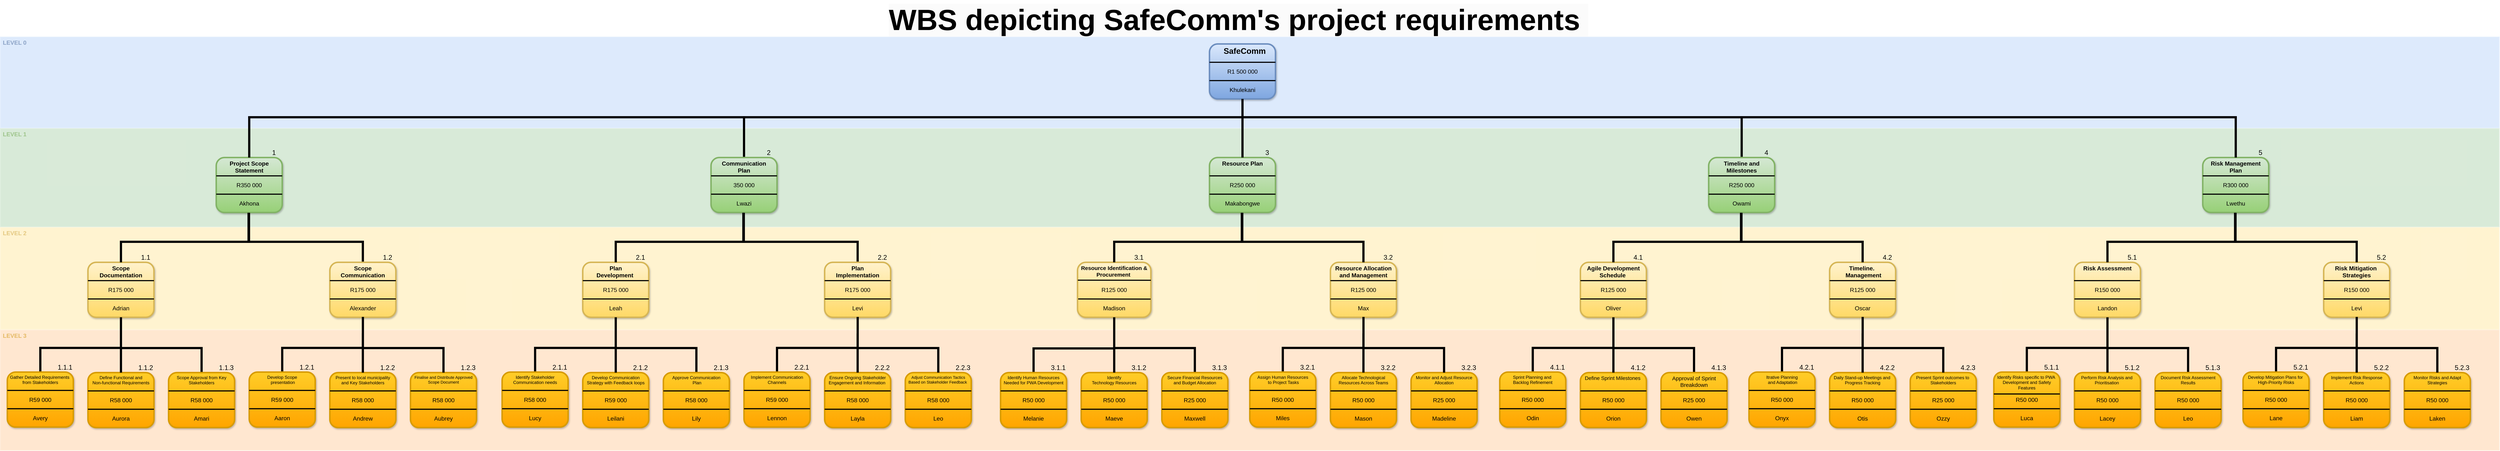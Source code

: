 <mxfile version="21.4.0" type="device">
  <diagram name="Page-1" id="64c3da0e-402f-94eb-ee01-a36477274f13">
    <mxGraphModel dx="2812" dy="2348" grid="1" gridSize="10" guides="1" tooltips="1" connect="1" arrows="1" fold="1" page="1" pageScale="1" pageWidth="1169" pageHeight="826" background="none" math="0" shadow="0">
      <root>
        <mxCell id="0" />
        <mxCell id="1" parent="0" />
        <mxCell id="AW0I68Ch1FG8W-QAW0kh-370" value="" style="shape=ext;double=1;rounded=0;whiteSpace=wrap;html=1;textOpacity=30;opacity=70;fillColor=#ffe6cc;strokeColor=none;verticalAlign=top;movable=0;resizable=0;rotatable=0;deletable=0;editable=0;locked=1;connectable=0;" parent="1" vertex="1">
          <mxGeometry y="700" width="6820" height="330" as="geometry" />
        </mxCell>
        <mxCell id="AW0I68Ch1FG8W-QAW0kh-368" value="" style="shape=ext;double=1;rounded=0;whiteSpace=wrap;html=1;textOpacity=30;opacity=70;fillColor=#fff2cc;strokeColor=none;verticalAlign=top;movable=0;resizable=0;rotatable=0;deletable=0;editable=0;locked=1;connectable=0;" parent="1" vertex="1">
          <mxGeometry y="420" width="6820" height="280" as="geometry" />
        </mxCell>
        <mxCell id="AW0I68Ch1FG8W-QAW0kh-364" value="" style="shape=ext;double=1;rounded=0;whiteSpace=wrap;html=1;textOpacity=30;opacity=70;fillColor=#dae8fc;strokeColor=none;verticalAlign=top;" parent="1" vertex="1">
          <mxGeometry y="-100" width="6820" height="250" as="geometry" />
        </mxCell>
        <mxCell id="AW0I68Ch1FG8W-QAW0kh-362" value="" style="shape=ext;double=1;rounded=0;whiteSpace=wrap;html=1;textOpacity=30;opacity=70;fillColor=#d5e8d4;strokeColor=none;verticalAlign=top;movable=0;resizable=0;rotatable=0;deletable=0;editable=0;locked=1;connectable=0;" parent="1" vertex="1">
          <mxGeometry y="150" width="6820" height="270" as="geometry" />
        </mxCell>
        <mxCell id="AW0I68Ch1FG8W-QAW0kh-363" value="&lt;font style=&quot;font-size: 16px;&quot;&gt;LEVEL 1&lt;/font&gt;" style="text;html=1;align=center;verticalAlign=top;whiteSpace=wrap;rounded=0;fillColor=none;strokeColor=none;fontStyle=1;fontSize=16;fontColor=#9dc48a;labelBorderColor=none;movable=1;resizable=1;rotatable=1;deletable=1;editable=1;locked=0;connectable=1;" parent="1" vertex="1">
          <mxGeometry y="150" width="80" height="30" as="geometry" />
        </mxCell>
        <mxCell id="AW0I68Ch1FG8W-QAW0kh-365" value="&lt;font style=&quot;font-size: 16px;&quot;&gt;LEVEL 0&lt;/font&gt;" style="text;html=1;align=center;verticalAlign=top;whiteSpace=wrap;rounded=0;fillColor=none;strokeColor=none;fontStyle=1;fontSize=16;fontColor=#8ca3c6;labelBorderColor=none;movable=1;resizable=1;rotatable=1;deletable=1;editable=1;locked=0;connectable=1;" parent="1" vertex="1">
          <mxGeometry y="-100" width="80" height="30" as="geometry" />
        </mxCell>
        <mxCell id="AW0I68Ch1FG8W-QAW0kh-369" value="&lt;font style=&quot;font-size: 16px;&quot;&gt;LEVEL 2&lt;/font&gt;" style="text;html=1;align=center;verticalAlign=top;whiteSpace=wrap;rounded=0;fillColor=none;strokeColor=none;fontStyle=1;fontSize=16;fontColor=#e3c77f;labelBorderColor=none;movable=1;resizable=1;rotatable=1;deletable=1;editable=1;locked=0;connectable=1;" parent="1" vertex="1">
          <mxGeometry y="420" width="80" height="30" as="geometry" />
        </mxCell>
        <mxCell id="AW0I68Ch1FG8W-QAW0kh-371" value="&lt;font color=&quot;#e4b964&quot; style=&quot;font-size: 16px;&quot;&gt;LEVEL 3&lt;/font&gt;" style="text;html=1;align=center;verticalAlign=top;whiteSpace=wrap;rounded=0;fontStyle=1;fontSize=16;labelBorderColor=none;movable=1;resizable=1;rotatable=1;deletable=1;editable=1;locked=0;connectable=1;" parent="1" vertex="1">
          <mxGeometry y="700" width="80" height="30" as="geometry" />
        </mxCell>
        <mxCell id="Yl3m7NVMGg6Dee1x0JeU-246" value="" style="group;movable=1;resizable=1;rotatable=1;deletable=1;editable=1;locked=0;connectable=1;" parent="1" vertex="1" connectable="0">
          <mxGeometry x="20" y="210.0" width="1300" height="757.0" as="geometry" />
        </mxCell>
        <mxCell id="BGO1QoiUC6lwQhX8ezDE-372" value="" style="group;movable=1;resizable=1;rotatable=1;deletable=1;editable=1;locked=0;connectable=1;" parent="Yl3m7NVMGg6Dee1x0JeU-246" vertex="1" connectable="0">
          <mxGeometry y="276" width="620" height="437.0" as="geometry" />
        </mxCell>
        <mxCell id="BGO1QoiUC6lwQhX8ezDE-356" value="" style="group;movable=1;resizable=1;rotatable=1;deletable=1;editable=1;locked=0;connectable=1;" parent="BGO1QoiUC6lwQhX8ezDE-372" vertex="1" connectable="0">
          <mxGeometry x="220" width="180" height="180.0" as="geometry" />
        </mxCell>
        <mxCell id="BGO1QoiUC6lwQhX8ezDE-357" value="Scope &#xa;Documentation" style="whiteSpace=wrap;rounded=1;fillColor=#fff2cc;strokeColor=#d6b656;shadow=1;fontStyle=1;gradientColor=#ffd966;verticalAlign=top;strokeWidth=4;fontSize=16;movable=1;resizable=1;rotatable=1;deletable=1;editable=1;locked=0;connectable=1;" parent="BGO1QoiUC6lwQhX8ezDE-356" vertex="1">
          <mxGeometry y="30.0" width="180" height="150" as="geometry" />
        </mxCell>
        <mxCell id="BGO1QoiUC6lwQhX8ezDE-358" value="&lt;font style=&quot;font-size: 18px;&quot;&gt;1.1&lt;/font&gt;" style="text;html=1;strokeColor=none;fillColor=none;align=center;verticalAlign=top;whiteSpace=wrap;rounded=0;movable=1;resizable=1;rotatable=1;deletable=1;editable=1;locked=0;connectable=1;" parent="BGO1QoiUC6lwQhX8ezDE-356" vertex="1">
          <mxGeometry x="135" width="45" height="30" as="geometry" />
        </mxCell>
        <mxCell id="BGO1QoiUC6lwQhX8ezDE-359" value="" style="endArrow=none;html=1;rounded=0;verticalAlign=top;fontSize=30;strokeWidth=3;exitX=0;exitY=0.5;exitDx=0;exitDy=0;movable=1;resizable=1;rotatable=1;deletable=1;editable=1;locked=0;connectable=1;" parent="BGO1QoiUC6lwQhX8ezDE-356" edge="1">
          <mxGeometry relative="1" as="geometry">
            <mxPoint y="130.0" as="sourcePoint" />
            <mxPoint x="180" y="130.0" as="targetPoint" />
          </mxGeometry>
        </mxCell>
        <mxCell id="BGO1QoiUC6lwQhX8ezDE-360" value="Adrian&lt;span style=&quot;font-size: medium; text-align: start;&quot;&gt;&lt;/span&gt;" style="text;strokeColor=none;fillColor=none;spacingLeft=4;spacingRight=4;overflow=hidden;rotatable=1;points=[[0,0.5],[1,0.5]];portConstraint=eastwest;fontSize=16;whiteSpace=wrap;html=1;align=center;verticalAlign=middle;movable=1;resizable=1;deletable=1;editable=1;locked=0;connectable=1;" parent="BGO1QoiUC6lwQhX8ezDE-356" vertex="1">
          <mxGeometry x="30" y="130.0" width="120" height="50" as="geometry" />
        </mxCell>
        <mxCell id="BGO1QoiUC6lwQhX8ezDE-361" value="R175 000&lt;span style=&quot;font-size: medium; text-align: start;&quot;&gt;&lt;/span&gt;" style="text;strokeColor=none;fillColor=none;spacingLeft=4;spacingRight=4;overflow=hidden;rotatable=1;points=[[0,0.5],[1,0.5]];portConstraint=eastwest;fontSize=16;whiteSpace=wrap;html=1;align=center;verticalAlign=middle;movable=1;resizable=1;deletable=1;editable=1;locked=0;connectable=1;" parent="BGO1QoiUC6lwQhX8ezDE-356" vertex="1">
          <mxGeometry x="30" y="80.0" width="120" height="50" as="geometry" />
        </mxCell>
        <mxCell id="BGO1QoiUC6lwQhX8ezDE-362" value="" style="endArrow=none;html=1;rounded=0;verticalAlign=top;fontSize=30;strokeWidth=3;movable=1;resizable=1;rotatable=1;deletable=1;editable=1;locked=0;connectable=1;" parent="BGO1QoiUC6lwQhX8ezDE-356" edge="1">
          <mxGeometry relative="1" as="geometry">
            <mxPoint y="80.0" as="sourcePoint" />
            <mxPoint x="180" y="80.0" as="targetPoint" />
          </mxGeometry>
        </mxCell>
        <mxCell id="Yl3m7NVMGg6Dee1x0JeU-233" value="" style="group;movable=1;resizable=1;rotatable=1;deletable=1;editable=1;locked=0;connectable=1;" parent="Yl3m7NVMGg6Dee1x0JeU-246" vertex="1" connectable="0">
          <mxGeometry x="570" y="-10" width="180" height="180.0" as="geometry" />
        </mxCell>
        <mxCell id="Yl3m7NVMGg6Dee1x0JeU-234" value="Project Scope Statement" style="whiteSpace=wrap;rounded=1;fillColor=#d5e8d4;strokeColor=#82b366;shadow=1;fontStyle=1;gradientColor=#97d077;verticalAlign=top;strokeWidth=4;fontSize=16;movable=1;resizable=1;rotatable=1;deletable=1;editable=1;locked=0;connectable=1;" parent="Yl3m7NVMGg6Dee1x0JeU-233" vertex="1">
          <mxGeometry y="30.0" width="180" height="150" as="geometry" />
        </mxCell>
        <mxCell id="Yl3m7NVMGg6Dee1x0JeU-235" value="&lt;font style=&quot;font-size: 18px;&quot;&gt;1&lt;/font&gt;" style="text;html=1;strokeColor=none;fillColor=none;align=center;verticalAlign=top;whiteSpace=wrap;rounded=0;movable=1;resizable=1;rotatable=1;deletable=1;editable=1;locked=0;connectable=1;" parent="Yl3m7NVMGg6Dee1x0JeU-233" vertex="1">
          <mxGeometry x="135" width="45" height="30" as="geometry" />
        </mxCell>
        <mxCell id="Yl3m7NVMGg6Dee1x0JeU-236" value="" style="endArrow=none;html=1;rounded=0;verticalAlign=top;fontSize=30;strokeWidth=3;exitX=0;exitY=0.5;exitDx=0;exitDy=0;movable=1;resizable=1;rotatable=1;deletable=1;editable=1;locked=0;connectable=1;" parent="Yl3m7NVMGg6Dee1x0JeU-233" edge="1">
          <mxGeometry relative="1" as="geometry">
            <mxPoint y="130.0" as="sourcePoint" />
            <mxPoint x="180" y="130.0" as="targetPoint" />
          </mxGeometry>
        </mxCell>
        <mxCell id="Yl3m7NVMGg6Dee1x0JeU-237" value="Akhona&lt;span style=&quot;font-size: medium; text-align: start;&quot;&gt;&lt;/span&gt;" style="text;strokeColor=none;fillColor=none;spacingLeft=4;spacingRight=4;overflow=hidden;rotatable=1;points=[[0,0.5],[1,0.5]];portConstraint=eastwest;fontSize=16;whiteSpace=wrap;html=1;align=center;verticalAlign=middle;movable=1;resizable=1;deletable=1;editable=1;locked=0;connectable=1;" parent="Yl3m7NVMGg6Dee1x0JeU-233" vertex="1">
          <mxGeometry x="30" y="130.0" width="120" height="50" as="geometry" />
        </mxCell>
        <mxCell id="Yl3m7NVMGg6Dee1x0JeU-238" value="R350 000" style="text;strokeColor=none;fillColor=none;spacingLeft=4;spacingRight=4;overflow=hidden;rotatable=1;points=[[0,0.5],[1,0.5]];portConstraint=eastwest;fontSize=16;whiteSpace=wrap;html=1;align=center;verticalAlign=middle;movable=1;resizable=1;deletable=1;editable=1;locked=0;connectable=1;" parent="Yl3m7NVMGg6Dee1x0JeU-233" vertex="1">
          <mxGeometry x="30" y="80.0" width="120" height="50" as="geometry" />
        </mxCell>
        <mxCell id="Yl3m7NVMGg6Dee1x0JeU-239" value="" style="endArrow=none;html=1;rounded=0;verticalAlign=top;fontSize=30;strokeWidth=3;movable=1;resizable=1;rotatable=1;deletable=1;editable=1;locked=0;connectable=1;" parent="Yl3m7NVMGg6Dee1x0JeU-233" edge="1">
          <mxGeometry relative="1" as="geometry">
            <mxPoint y="80.0" as="sourcePoint" />
            <mxPoint x="180" y="80.0" as="targetPoint" />
          </mxGeometry>
        </mxCell>
        <mxCell id="Yl3m7NVMGg6Dee1x0JeU-240" style="edgeStyle=orthogonalEdgeStyle;rounded=0;orthogonalLoop=1;jettySize=auto;html=1;exitX=0.5;exitY=0;exitDx=0;exitDy=0;entryX=0.495;entryY=1.018;entryDx=0;entryDy=0;entryPerimeter=0;strokeWidth=6;endArrow=none;endFill=0;movable=1;resizable=1;rotatable=1;deletable=1;editable=1;locked=0;connectable=1;" parent="Yl3m7NVMGg6Dee1x0JeU-246" source="BGO1QoiUC6lwQhX8ezDE-357" target="Yl3m7NVMGg6Dee1x0JeU-237" edge="1">
          <mxGeometry relative="1" as="geometry">
            <mxPoint x="650" y="190.0" as="targetPoint" />
            <Array as="points">
              <mxPoint x="310" y="250" />
              <mxPoint x="659" y="250" />
            </Array>
          </mxGeometry>
        </mxCell>
        <mxCell id="Yl3m7NVMGg6Dee1x0JeU-241" style="edgeStyle=orthogonalEdgeStyle;rounded=0;orthogonalLoop=1;jettySize=auto;html=1;exitX=0.5;exitY=0;exitDx=0;exitDy=0;entryX=0.485;entryY=1.016;entryDx=0;entryDy=0;entryPerimeter=0;strokeWidth=6;endArrow=none;endFill=0;movable=1;resizable=1;rotatable=1;deletable=1;editable=1;locked=0;connectable=1;" parent="Yl3m7NVMGg6Dee1x0JeU-246" source="BGO1QoiUC6lwQhX8ezDE-375" target="Yl3m7NVMGg6Dee1x0JeU-237" edge="1">
          <mxGeometry relative="1" as="geometry">
            <mxPoint x="650" y="180.0" as="targetPoint" />
            <Array as="points">
              <mxPoint x="970" y="250" />
              <mxPoint x="658" y="250" />
            </Array>
          </mxGeometry>
        </mxCell>
        <mxCell id="BGO1QoiUC6lwQhX8ezDE-373" value="" style="group;movable=1;resizable=1;rotatable=1;deletable=1;editable=1;locked=0;connectable=1;" parent="Yl3m7NVMGg6Dee1x0JeU-246" vertex="1" connectable="0">
          <mxGeometry x="660" y="276" width="620" height="437.0" as="geometry" />
        </mxCell>
        <mxCell id="BGO1QoiUC6lwQhX8ezDE-374" value="" style="group;movable=1;resizable=1;rotatable=1;deletable=1;editable=1;locked=0;connectable=1;" parent="BGO1QoiUC6lwQhX8ezDE-373" vertex="1" connectable="0">
          <mxGeometry x="220" width="180" height="180.0" as="geometry" />
        </mxCell>
        <mxCell id="BGO1QoiUC6lwQhX8ezDE-375" value="Scope &#xa;Communication" style="whiteSpace=wrap;rounded=1;fillColor=#fff2cc;strokeColor=#d6b656;shadow=1;fontStyle=1;gradientColor=#ffd966;verticalAlign=top;strokeWidth=4;fontSize=16;movable=1;resizable=1;rotatable=1;deletable=1;editable=1;locked=0;connectable=1;" parent="BGO1QoiUC6lwQhX8ezDE-374" vertex="1">
          <mxGeometry y="30.0" width="180" height="150" as="geometry" />
        </mxCell>
        <mxCell id="BGO1QoiUC6lwQhX8ezDE-376" value="&lt;font style=&quot;font-size: 18px;&quot;&gt;1.2&lt;/font&gt;" style="text;html=1;strokeColor=none;fillColor=none;align=center;verticalAlign=top;whiteSpace=wrap;rounded=0;movable=1;resizable=1;rotatable=1;deletable=1;editable=1;locked=0;connectable=1;" parent="BGO1QoiUC6lwQhX8ezDE-374" vertex="1">
          <mxGeometry x="135" width="45" height="30" as="geometry" />
        </mxCell>
        <mxCell id="BGO1QoiUC6lwQhX8ezDE-377" value="" style="endArrow=none;html=1;rounded=0;verticalAlign=top;fontSize=30;strokeWidth=3;exitX=0;exitY=0.5;exitDx=0;exitDy=0;movable=1;resizable=1;rotatable=1;deletable=1;editable=1;locked=0;connectable=1;" parent="BGO1QoiUC6lwQhX8ezDE-374" edge="1">
          <mxGeometry relative="1" as="geometry">
            <mxPoint y="130.0" as="sourcePoint" />
            <mxPoint x="180" y="130.0" as="targetPoint" />
          </mxGeometry>
        </mxCell>
        <mxCell id="BGO1QoiUC6lwQhX8ezDE-378" value="Alexander&lt;span style=&quot;font-size: medium; text-align: start;&quot;&gt;&lt;/span&gt;" style="text;strokeColor=none;fillColor=none;spacingLeft=4;spacingRight=4;overflow=hidden;rotatable=1;points=[[0,0.5],[1,0.5]];portConstraint=eastwest;fontSize=16;whiteSpace=wrap;html=1;align=center;verticalAlign=middle;movable=1;resizable=1;deletable=1;editable=1;locked=0;connectable=1;" parent="BGO1QoiUC6lwQhX8ezDE-374" vertex="1">
          <mxGeometry x="30" y="130.0" width="120" height="50" as="geometry" />
        </mxCell>
        <mxCell id="BGO1QoiUC6lwQhX8ezDE-379" value="R175 000&lt;span style=&quot;font-size: medium; text-align: start;&quot;&gt;&lt;/span&gt;" style="text;strokeColor=none;fillColor=none;spacingLeft=4;spacingRight=4;overflow=hidden;rotatable=1;points=[[0,0.5],[1,0.5]];portConstraint=eastwest;fontSize=16;whiteSpace=wrap;html=1;align=center;verticalAlign=middle;movable=1;resizable=1;deletable=1;editable=1;locked=0;connectable=1;" parent="BGO1QoiUC6lwQhX8ezDE-374" vertex="1">
          <mxGeometry x="30" y="80.0" width="120" height="50" as="geometry" />
        </mxCell>
        <mxCell id="BGO1QoiUC6lwQhX8ezDE-380" value="" style="endArrow=none;html=1;rounded=0;verticalAlign=top;fontSize=30;strokeWidth=3;movable=1;resizable=1;rotatable=1;deletable=1;editable=1;locked=0;connectable=1;" parent="BGO1QoiUC6lwQhX8ezDE-374" edge="1">
          <mxGeometry relative="1" as="geometry">
            <mxPoint y="80.0" as="sourcePoint" />
            <mxPoint x="180" y="80.0" as="targetPoint" />
          </mxGeometry>
        </mxCell>
        <mxCell id="BGO1QoiUC6lwQhX8ezDE-382" value="" style="group;movable=1;resizable=1;rotatable=1;deletable=1;editable=1;locked=0;connectable=1;" parent="Yl3m7NVMGg6Dee1x0JeU-246" vertex="1" connectable="0">
          <mxGeometry x="660" y="575.62" width="180" height="180.0" as="geometry" />
        </mxCell>
        <mxCell id="BGO1QoiUC6lwQhX8ezDE-383" style="rounded=0;orthogonalLoop=1;jettySize=auto;html=1;exitX=0.5;exitY=0;exitDx=0;exitDy=0;endArrow=none;endFill=0;strokeWidth=6;edgeStyle=orthogonalEdgeStyle;movable=1;resizable=1;rotatable=1;deletable=1;editable=1;locked=0;connectable=1;" parent="BGO1QoiUC6lwQhX8ezDE-382" source="BGO1QoiUC6lwQhX8ezDE-384" edge="1">
          <mxGeometry relative="1" as="geometry">
            <mxPoint x="310" y="-75.62" as="targetPoint" />
            <Array as="points">
              <mxPoint x="90" y="-36" />
              <mxPoint x="310" y="-36" />
            </Array>
          </mxGeometry>
        </mxCell>
        <mxCell id="BGO1QoiUC6lwQhX8ezDE-384" value="Develop Scope&#xa; presentation" style="whiteSpace=wrap;rounded=1;fillColor=#ffcd28;strokeColor=#d79b00;shadow=1;fontStyle=0;gradientColor=#ffa500;verticalAlign=top;strokeWidth=4;movable=1;resizable=1;rotatable=1;deletable=1;editable=1;locked=0;connectable=1;" parent="BGO1QoiUC6lwQhX8ezDE-382" vertex="1">
          <mxGeometry y="30.0" width="180" height="150" as="geometry" />
        </mxCell>
        <mxCell id="BGO1QoiUC6lwQhX8ezDE-385" value="&lt;font style=&quot;font-size: 18px;&quot;&gt;1.2.1&lt;/font&gt;" style="text;html=1;strokeColor=none;fillColor=none;align=center;verticalAlign=top;whiteSpace=wrap;rounded=0;movable=1;resizable=1;rotatable=1;deletable=1;editable=1;locked=0;connectable=1;" parent="BGO1QoiUC6lwQhX8ezDE-382" vertex="1">
          <mxGeometry x="135" width="45" height="30" as="geometry" />
        </mxCell>
        <mxCell id="BGO1QoiUC6lwQhX8ezDE-386" value="" style="endArrow=none;html=1;rounded=0;verticalAlign=top;fontSize=30;strokeWidth=3;exitX=0;exitY=0.5;exitDx=0;exitDy=0;movable=1;resizable=1;rotatable=1;deletable=1;editable=1;locked=0;connectable=1;" parent="BGO1QoiUC6lwQhX8ezDE-382" edge="1">
          <mxGeometry relative="1" as="geometry">
            <mxPoint y="130.0" as="sourcePoint" />
            <mxPoint x="180" y="130.0" as="targetPoint" />
          </mxGeometry>
        </mxCell>
        <mxCell id="BGO1QoiUC6lwQhX8ezDE-387" value="Aaron&lt;span style=&quot;font-size: medium; text-align: start;&quot;&gt;&lt;/span&gt;" style="text;strokeColor=none;fillColor=none;spacingLeft=4;spacingRight=4;overflow=hidden;rotatable=1;points=[[0,0.5],[1,0.5]];portConstraint=eastwest;fontSize=16;whiteSpace=wrap;html=1;align=center;verticalAlign=middle;movable=1;resizable=1;deletable=1;editable=1;locked=0;connectable=1;" parent="BGO1QoiUC6lwQhX8ezDE-382" vertex="1">
          <mxGeometry x="30" y="130.0" width="120" height="50" as="geometry" />
        </mxCell>
        <mxCell id="BGO1QoiUC6lwQhX8ezDE-388" value="R59 000" style="text;strokeColor=none;fillColor=none;spacingLeft=4;spacingRight=4;overflow=hidden;rotatable=1;points=[[0,0.5],[1,0.5]];portConstraint=eastwest;fontSize=16;whiteSpace=wrap;html=1;align=center;verticalAlign=middle;movable=1;resizable=1;deletable=1;editable=1;locked=0;connectable=1;" parent="BGO1QoiUC6lwQhX8ezDE-382" vertex="1">
          <mxGeometry x="30" y="80.0" width="120" height="50" as="geometry" />
        </mxCell>
        <mxCell id="BGO1QoiUC6lwQhX8ezDE-389" value="" style="endArrow=none;html=1;rounded=0;verticalAlign=top;fontSize=30;strokeWidth=3;movable=1;resizable=1;rotatable=1;deletable=1;editable=1;locked=0;connectable=1;" parent="BGO1QoiUC6lwQhX8ezDE-382" edge="1">
          <mxGeometry relative="1" as="geometry">
            <mxPoint y="80.0" as="sourcePoint" />
            <mxPoint x="180" y="80.0" as="targetPoint" />
          </mxGeometry>
        </mxCell>
        <mxCell id="BGO1QoiUC6lwQhX8ezDE-390" value="" style="group;movable=1;resizable=1;rotatable=1;deletable=1;editable=1;locked=0;connectable=1;" parent="Yl3m7NVMGg6Dee1x0JeU-246" vertex="1" connectable="0">
          <mxGeometry x="880" y="577.0" width="180" height="180.0" as="geometry" />
        </mxCell>
        <mxCell id="BGO1QoiUC6lwQhX8ezDE-391" value="Present to local municipality &#xa;and Key Stakeholders" style="whiteSpace=wrap;rounded=1;fillColor=#ffcd28;strokeColor=#d79b00;shadow=1;fontStyle=0;gradientColor=#ffa500;verticalAlign=top;strokeWidth=4;movable=1;resizable=1;rotatable=1;deletable=1;editable=1;locked=0;connectable=1;" parent="BGO1QoiUC6lwQhX8ezDE-390" vertex="1">
          <mxGeometry y="30.0" width="180" height="150" as="geometry" />
        </mxCell>
        <mxCell id="BGO1QoiUC6lwQhX8ezDE-392" value="&lt;font style=&quot;font-size: 18px;&quot;&gt;1.2.2&lt;/font&gt;" style="text;html=1;strokeColor=none;fillColor=none;align=center;verticalAlign=top;whiteSpace=wrap;rounded=0;movable=1;resizable=1;rotatable=1;deletable=1;editable=1;locked=0;connectable=1;" parent="BGO1QoiUC6lwQhX8ezDE-390" vertex="1">
          <mxGeometry x="135" width="45" height="30" as="geometry" />
        </mxCell>
        <mxCell id="BGO1QoiUC6lwQhX8ezDE-393" value="" style="endArrow=none;html=1;rounded=0;verticalAlign=top;fontSize=30;strokeWidth=3;exitX=0;exitY=0.5;exitDx=0;exitDy=0;movable=1;resizable=1;rotatable=1;deletable=1;editable=1;locked=0;connectable=1;" parent="BGO1QoiUC6lwQhX8ezDE-390" edge="1">
          <mxGeometry relative="1" as="geometry">
            <mxPoint y="130.0" as="sourcePoint" />
            <mxPoint x="180" y="130.0" as="targetPoint" />
          </mxGeometry>
        </mxCell>
        <mxCell id="BGO1QoiUC6lwQhX8ezDE-394" value="Andrew&lt;span style=&quot;font-size: medium; text-align: start;&quot;&gt;&lt;/span&gt;" style="text;strokeColor=none;fillColor=none;spacingLeft=4;spacingRight=4;overflow=hidden;rotatable=1;points=[[0,0.5],[1,0.5]];portConstraint=eastwest;fontSize=16;whiteSpace=wrap;html=1;align=center;verticalAlign=middle;movable=1;resizable=1;deletable=1;editable=1;locked=0;connectable=1;" parent="BGO1QoiUC6lwQhX8ezDE-390" vertex="1">
          <mxGeometry x="30" y="130.0" width="120" height="50" as="geometry" />
        </mxCell>
        <mxCell id="BGO1QoiUC6lwQhX8ezDE-395" value="R58 000&lt;span style=&quot;font-size: medium; text-align: start;&quot;&gt;&lt;/span&gt;" style="text;strokeColor=none;fillColor=none;spacingLeft=4;spacingRight=4;overflow=hidden;rotatable=1;points=[[0,0.5],[1,0.5]];portConstraint=eastwest;fontSize=16;whiteSpace=wrap;html=1;align=center;verticalAlign=middle;movable=1;resizable=1;deletable=1;editable=1;locked=0;connectable=1;" parent="BGO1QoiUC6lwQhX8ezDE-390" vertex="1">
          <mxGeometry x="30" y="80.0" width="120" height="50" as="geometry" />
        </mxCell>
        <mxCell id="BGO1QoiUC6lwQhX8ezDE-396" value="" style="endArrow=none;html=1;rounded=0;verticalAlign=top;fontSize=30;strokeWidth=3;movable=1;resizable=1;rotatable=1;deletable=1;editable=1;locked=0;connectable=1;" parent="BGO1QoiUC6lwQhX8ezDE-390" edge="1">
          <mxGeometry relative="1" as="geometry">
            <mxPoint y="80.0" as="sourcePoint" />
            <mxPoint x="180" y="80.0" as="targetPoint" />
          </mxGeometry>
        </mxCell>
        <mxCell id="BGO1QoiUC6lwQhX8ezDE-381" style="edgeStyle=orthogonalEdgeStyle;rounded=0;orthogonalLoop=1;jettySize=auto;html=1;exitX=0.5;exitY=0;exitDx=0;exitDy=0;entryX=0.5;entryY=1;entryDx=0;entryDy=0;strokeWidth=6;endArrow=none;endFill=0;movable=1;resizable=1;rotatable=1;deletable=1;editable=1;locked=0;connectable=1;" parent="Yl3m7NVMGg6Dee1x0JeU-246" source="BGO1QoiUC6lwQhX8ezDE-391" edge="1">
          <mxGeometry relative="1" as="geometry">
            <Array as="points">
              <mxPoint x="970" y="510.0" />
              <mxPoint x="970" y="510.0" />
            </Array>
            <mxPoint x="970" y="500.0" as="targetPoint" />
          </mxGeometry>
        </mxCell>
        <mxCell id="BGO1QoiUC6lwQhX8ezDE-397" value="" style="group;movable=1;resizable=1;rotatable=1;deletable=1;editable=1;locked=0;connectable=1;" parent="Yl3m7NVMGg6Dee1x0JeU-246" vertex="1" connectable="0">
          <mxGeometry x="1100" y="577.0" width="180" height="180.0" as="geometry" />
        </mxCell>
        <mxCell id="BGO1QoiUC6lwQhX8ezDE-399" value="Finalise and Distribute Approved Scope Document" style="whiteSpace=wrap;rounded=1;fillColor=#ffcd28;strokeColor=#d79b00;shadow=1;fontStyle=0;gradientColor=#ffa500;verticalAlign=top;strokeWidth=4;movable=1;resizable=1;rotatable=1;deletable=1;editable=1;locked=0;connectable=1;fontSize=11;" parent="BGO1QoiUC6lwQhX8ezDE-397" vertex="1">
          <mxGeometry y="30.0" width="180" height="150" as="geometry" />
        </mxCell>
        <mxCell id="BGO1QoiUC6lwQhX8ezDE-400" value="&lt;font style=&quot;font-size: 18px;&quot;&gt;1.2.3&lt;/font&gt;" style="text;html=1;strokeColor=none;fillColor=none;align=center;verticalAlign=top;whiteSpace=wrap;rounded=0;movable=1;resizable=1;rotatable=1;deletable=1;editable=1;locked=0;connectable=1;" parent="BGO1QoiUC6lwQhX8ezDE-397" vertex="1">
          <mxGeometry x="135" width="45" height="30" as="geometry" />
        </mxCell>
        <mxCell id="BGO1QoiUC6lwQhX8ezDE-401" value="" style="endArrow=none;html=1;rounded=0;verticalAlign=top;fontSize=30;strokeWidth=3;exitX=0;exitY=0.5;exitDx=0;exitDy=0;movable=1;resizable=1;rotatable=1;deletable=1;editable=1;locked=0;connectable=1;" parent="BGO1QoiUC6lwQhX8ezDE-397" edge="1">
          <mxGeometry relative="1" as="geometry">
            <mxPoint y="130.0" as="sourcePoint" />
            <mxPoint x="180" y="130.0" as="targetPoint" />
          </mxGeometry>
        </mxCell>
        <mxCell id="BGO1QoiUC6lwQhX8ezDE-402" value="Aubrey&lt;span style=&quot;font-size: medium; text-align: start;&quot;&gt;&lt;/span&gt;" style="text;strokeColor=none;fillColor=none;spacingLeft=4;spacingRight=4;overflow=hidden;rotatable=1;points=[[0,0.5],[1,0.5]];portConstraint=eastwest;fontSize=16;whiteSpace=wrap;html=1;align=center;verticalAlign=middle;movable=1;resizable=1;deletable=1;editable=1;locked=0;connectable=1;" parent="BGO1QoiUC6lwQhX8ezDE-397" vertex="1">
          <mxGeometry x="30" y="130.0" width="120" height="50" as="geometry" />
        </mxCell>
        <mxCell id="BGO1QoiUC6lwQhX8ezDE-403" value="R58 000&lt;span style=&quot;font-size: medium; text-align: start;&quot;&gt;&lt;/span&gt;" style="text;strokeColor=none;fillColor=none;spacingLeft=4;spacingRight=4;overflow=hidden;rotatable=1;points=[[0,0.5],[1,0.5]];portConstraint=eastwest;fontSize=16;whiteSpace=wrap;html=1;align=center;verticalAlign=middle;movable=1;resizable=1;deletable=1;editable=1;locked=0;connectable=1;" parent="BGO1QoiUC6lwQhX8ezDE-397" vertex="1">
          <mxGeometry x="30" y="80.0" width="120" height="50" as="geometry" />
        </mxCell>
        <mxCell id="BGO1QoiUC6lwQhX8ezDE-404" value="" style="endArrow=none;html=1;rounded=0;verticalAlign=top;fontSize=30;strokeWidth=3;movable=1;resizable=1;rotatable=1;deletable=1;editable=1;locked=0;connectable=1;" parent="BGO1QoiUC6lwQhX8ezDE-397" edge="1">
          <mxGeometry relative="1" as="geometry">
            <mxPoint y="80.0" as="sourcePoint" />
            <mxPoint x="180" y="80.0" as="targetPoint" />
          </mxGeometry>
        </mxCell>
        <mxCell id="BGO1QoiUC6lwQhX8ezDE-398" style="edgeStyle=orthogonalEdgeStyle;rounded=0;orthogonalLoop=1;jettySize=auto;html=1;exitX=0.5;exitY=0;exitDx=0;exitDy=0;strokeWidth=6;endArrow=none;endFill=0;entryX=0.501;entryY=0.979;entryDx=0;entryDy=0;entryPerimeter=0;movable=1;resizable=1;rotatable=1;deletable=1;editable=1;locked=0;connectable=1;" parent="Yl3m7NVMGg6Dee1x0JeU-246" source="BGO1QoiUC6lwQhX8ezDE-399" target="BGO1QoiUC6lwQhX8ezDE-378" edge="1">
          <mxGeometry relative="1" as="geometry">
            <mxPoint x="970" y="500.0" as="targetPoint" />
            <Array as="points">
              <mxPoint x="1190" y="540.0" />
              <mxPoint x="970" y="540.0" />
            </Array>
          </mxGeometry>
        </mxCell>
        <mxCell id="BGO1QoiUC6lwQhX8ezDE-342" value="" style="group;movable=1;resizable=1;rotatable=1;deletable=1;editable=1;locked=0;connectable=1;" parent="1" vertex="1" connectable="0">
          <mxGeometry x="240" y="787" width="180" height="180.0" as="geometry" />
        </mxCell>
        <mxCell id="BGO1QoiUC6lwQhX8ezDE-343" value="Define Functional and &#xa;Non-functional Requirements" style="whiteSpace=wrap;rounded=1;fillColor=#ffcd28;strokeColor=#d79b00;shadow=1;fontStyle=0;gradientColor=#ffa500;verticalAlign=top;strokeWidth=4;movable=1;resizable=1;rotatable=1;deletable=1;editable=1;locked=0;connectable=1;" parent="BGO1QoiUC6lwQhX8ezDE-342" vertex="1">
          <mxGeometry y="30.0" width="180" height="150" as="geometry" />
        </mxCell>
        <mxCell id="BGO1QoiUC6lwQhX8ezDE-344" value="&lt;font style=&quot;font-size: 18px;&quot;&gt;1.1.2&lt;/font&gt;" style="text;html=1;strokeColor=none;fillColor=none;align=center;verticalAlign=top;whiteSpace=wrap;rounded=0;movable=1;resizable=1;rotatable=1;deletable=1;editable=1;locked=0;connectable=1;" parent="BGO1QoiUC6lwQhX8ezDE-342" vertex="1">
          <mxGeometry x="135" width="45" height="30" as="geometry" />
        </mxCell>
        <mxCell id="BGO1QoiUC6lwQhX8ezDE-345" value="" style="endArrow=none;html=1;rounded=0;verticalAlign=top;fontSize=30;strokeWidth=3;exitX=0;exitY=0.5;exitDx=0;exitDy=0;movable=1;resizable=1;rotatable=1;deletable=1;editable=1;locked=0;connectable=1;" parent="BGO1QoiUC6lwQhX8ezDE-342" edge="1">
          <mxGeometry relative="1" as="geometry">
            <mxPoint y="130.0" as="sourcePoint" />
            <mxPoint x="180" y="130.0" as="targetPoint" />
          </mxGeometry>
        </mxCell>
        <mxCell id="BGO1QoiUC6lwQhX8ezDE-346" value="Aurora&lt;span style=&quot;font-size: medium; text-align: start;&quot;&gt;&lt;/span&gt;" style="text;strokeColor=none;fillColor=none;spacingLeft=4;spacingRight=4;overflow=hidden;rotatable=1;points=[[0,0.5],[1,0.5]];portConstraint=eastwest;fontSize=16;whiteSpace=wrap;html=1;align=center;verticalAlign=middle;movable=1;resizable=1;deletable=1;editable=1;locked=0;connectable=1;" parent="BGO1QoiUC6lwQhX8ezDE-342" vertex="1">
          <mxGeometry x="30" y="130.0" width="120" height="50" as="geometry" />
        </mxCell>
        <mxCell id="BGO1QoiUC6lwQhX8ezDE-347" value="R58 000&lt;span style=&quot;font-size: medium; text-align: start;&quot;&gt;&lt;/span&gt;" style="text;strokeColor=none;fillColor=none;spacingLeft=4;spacingRight=4;overflow=hidden;rotatable=1;points=[[0,0.5],[1,0.5]];portConstraint=eastwest;fontSize=16;whiteSpace=wrap;html=1;align=center;verticalAlign=middle;movable=1;resizable=1;deletable=1;editable=1;locked=0;connectable=1;" parent="BGO1QoiUC6lwQhX8ezDE-342" vertex="1">
          <mxGeometry x="30" y="80.0" width="120" height="50" as="geometry" />
        </mxCell>
        <mxCell id="BGO1QoiUC6lwQhX8ezDE-348" value="" style="endArrow=none;html=1;rounded=0;verticalAlign=top;fontSize=30;strokeWidth=3;movable=1;resizable=1;rotatable=1;deletable=1;editable=1;locked=0;connectable=1;" parent="BGO1QoiUC6lwQhX8ezDE-342" edge="1">
          <mxGeometry relative="1" as="geometry">
            <mxPoint y="80.0" as="sourcePoint" />
            <mxPoint x="180" y="80.0" as="targetPoint" />
          </mxGeometry>
        </mxCell>
        <mxCell id="BGO1QoiUC6lwQhX8ezDE-349" value="" style="group;movable=1;resizable=1;rotatable=1;deletable=1;editable=1;locked=0;connectable=1;" parent="1" vertex="1" connectable="0">
          <mxGeometry x="460" y="787" width="180" height="180.0" as="geometry" />
        </mxCell>
        <mxCell id="BGO1QoiUC6lwQhX8ezDE-367" style="edgeStyle=orthogonalEdgeStyle;rounded=0;orthogonalLoop=1;jettySize=auto;html=1;exitX=0.5;exitY=0;exitDx=0;exitDy=0;strokeWidth=6;endArrow=none;endFill=0;movable=1;resizable=1;rotatable=1;deletable=1;editable=1;locked=0;connectable=1;" parent="BGO1QoiUC6lwQhX8ezDE-349" source="BGO1QoiUC6lwQhX8ezDE-350" edge="1">
          <mxGeometry relative="1" as="geometry">
            <mxPoint x="-130" y="-77" as="targetPoint" />
            <Array as="points">
              <mxPoint x="90" y="-37" />
              <mxPoint x="-130" y="-37" />
            </Array>
          </mxGeometry>
        </mxCell>
        <mxCell id="BGO1QoiUC6lwQhX8ezDE-350" value="Scope Approval from Key Stakeholders" style="whiteSpace=wrap;rounded=1;fillColor=#ffcd28;strokeColor=#d79b00;shadow=1;fontStyle=0;gradientColor=#ffa500;verticalAlign=top;strokeWidth=4;movable=1;resizable=1;rotatable=1;deletable=1;editable=1;locked=0;connectable=1;" parent="BGO1QoiUC6lwQhX8ezDE-349" vertex="1">
          <mxGeometry y="30.0" width="180" height="150" as="geometry" />
        </mxCell>
        <mxCell id="BGO1QoiUC6lwQhX8ezDE-351" value="&lt;font style=&quot;font-size: 18px;&quot;&gt;1.1.3&lt;/font&gt;" style="text;html=1;strokeColor=none;fillColor=none;align=center;verticalAlign=top;whiteSpace=wrap;rounded=0;movable=1;resizable=1;rotatable=1;deletable=1;editable=1;locked=0;connectable=1;" parent="BGO1QoiUC6lwQhX8ezDE-349" vertex="1">
          <mxGeometry x="135" width="45" height="30" as="geometry" />
        </mxCell>
        <mxCell id="BGO1QoiUC6lwQhX8ezDE-352" value="" style="endArrow=none;html=1;rounded=0;verticalAlign=top;fontSize=30;strokeWidth=3;exitX=0;exitY=0.5;exitDx=0;exitDy=0;movable=1;resizable=1;rotatable=1;deletable=1;editable=1;locked=0;connectable=1;" parent="BGO1QoiUC6lwQhX8ezDE-349" edge="1">
          <mxGeometry relative="1" as="geometry">
            <mxPoint y="130.0" as="sourcePoint" />
            <mxPoint x="180" y="130.0" as="targetPoint" />
          </mxGeometry>
        </mxCell>
        <mxCell id="BGO1QoiUC6lwQhX8ezDE-353" value="Amari&lt;span style=&quot;font-size: medium; text-align: start;&quot;&gt;&lt;/span&gt;" style="text;strokeColor=none;fillColor=none;spacingLeft=4;spacingRight=4;overflow=hidden;rotatable=1;points=[[0,0.5],[1,0.5]];portConstraint=eastwest;fontSize=16;whiteSpace=wrap;html=1;align=center;verticalAlign=middle;movable=1;resizable=1;deletable=1;editable=1;locked=0;connectable=1;" parent="BGO1QoiUC6lwQhX8ezDE-349" vertex="1">
          <mxGeometry x="30" y="130.0" width="120" height="50" as="geometry" />
        </mxCell>
        <mxCell id="BGO1QoiUC6lwQhX8ezDE-354" value="R58 000&lt;span style=&quot;font-size: medium; text-align: start;&quot;&gt;&lt;/span&gt;" style="text;strokeColor=none;fillColor=none;spacingLeft=4;spacingRight=4;overflow=hidden;rotatable=1;points=[[0,0.5],[1,0.5]];portConstraint=eastwest;fontSize=16;whiteSpace=wrap;html=1;align=center;verticalAlign=middle;movable=1;resizable=1;deletable=1;editable=1;locked=0;connectable=1;" parent="BGO1QoiUC6lwQhX8ezDE-349" vertex="1">
          <mxGeometry x="30" y="80.0" width="120" height="50" as="geometry" />
        </mxCell>
        <mxCell id="BGO1QoiUC6lwQhX8ezDE-355" value="" style="endArrow=none;html=1;rounded=0;verticalAlign=top;fontSize=30;strokeWidth=3;movable=1;resizable=1;rotatable=1;deletable=1;editable=1;locked=0;connectable=1;" parent="BGO1QoiUC6lwQhX8ezDE-349" edge="1">
          <mxGeometry relative="1" as="geometry">
            <mxPoint y="80.0" as="sourcePoint" />
            <mxPoint x="180" y="80.0" as="targetPoint" />
          </mxGeometry>
        </mxCell>
        <mxCell id="BGO1QoiUC6lwQhX8ezDE-366" style="edgeStyle=orthogonalEdgeStyle;rounded=0;orthogonalLoop=1;jettySize=auto;html=1;exitX=0.5;exitY=0;exitDx=0;exitDy=0;entryX=0.5;entryY=1;entryDx=0;entryDy=0;strokeWidth=6;endArrow=none;endFill=0;movable=1;resizable=1;rotatable=1;deletable=1;editable=1;locked=0;connectable=1;" parent="1" source="BGO1QoiUC6lwQhX8ezDE-343" target="BGO1QoiUC6lwQhX8ezDE-357" edge="1">
          <mxGeometry relative="1" as="geometry">
            <Array as="points">
              <mxPoint x="330" y="676" />
              <mxPoint x="330" y="676" />
            </Array>
          </mxGeometry>
        </mxCell>
        <mxCell id="Yl3m7NVMGg6Dee1x0JeU-328" value="" style="group" parent="1" vertex="1" connectable="0">
          <mxGeometry x="1450" y="210.0" width="2580" height="757.0" as="geometry" />
        </mxCell>
        <mxCell id="Yl3m7NVMGg6Dee1x0JeU-329" value="" style="group" parent="Yl3m7NVMGg6Dee1x0JeU-328" vertex="1" connectable="0">
          <mxGeometry x="-80" y="276" width="620" height="437.0" as="geometry" />
        </mxCell>
        <mxCell id="Yl3m7NVMGg6Dee1x0JeU-330" value="" style="group" parent="Yl3m7NVMGg6Dee1x0JeU-329" vertex="1" connectable="0">
          <mxGeometry x="220" width="180" height="180.0" as="geometry" />
        </mxCell>
        <mxCell id="Yl3m7NVMGg6Dee1x0JeU-331" value="Plan &#xa;Development " style="whiteSpace=wrap;rounded=1;fillColor=#fff2cc;strokeColor=#d6b656;shadow=1;fontStyle=1;gradientColor=#ffd966;verticalAlign=top;strokeWidth=4;fontSize=16;" parent="Yl3m7NVMGg6Dee1x0JeU-330" vertex="1">
          <mxGeometry y="30.0" width="180" height="150" as="geometry" />
        </mxCell>
        <mxCell id="Yl3m7NVMGg6Dee1x0JeU-332" value="&lt;font style=&quot;font-size: 18px;&quot;&gt;2.1&lt;/font&gt;" style="text;html=1;strokeColor=none;fillColor=none;align=center;verticalAlign=top;whiteSpace=wrap;rounded=0;" parent="Yl3m7NVMGg6Dee1x0JeU-330" vertex="1">
          <mxGeometry x="135" width="45" height="30" as="geometry" />
        </mxCell>
        <mxCell id="Yl3m7NVMGg6Dee1x0JeU-333" value="" style="endArrow=none;html=1;rounded=0;verticalAlign=top;fontSize=30;strokeWidth=3;exitX=0;exitY=0.5;exitDx=0;exitDy=0;" parent="Yl3m7NVMGg6Dee1x0JeU-330" edge="1">
          <mxGeometry relative="1" as="geometry">
            <mxPoint y="130.0" as="sourcePoint" />
            <mxPoint x="180" y="130.0" as="targetPoint" />
          </mxGeometry>
        </mxCell>
        <mxCell id="Yl3m7NVMGg6Dee1x0JeU-334" value="Leah&lt;span style=&quot;font-size: medium; text-align: start;&quot;&gt;&lt;/span&gt;" style="text;strokeColor=none;fillColor=none;spacingLeft=4;spacingRight=4;overflow=hidden;rotatable=0;points=[[0,0.5],[1,0.5]];portConstraint=eastwest;fontSize=16;whiteSpace=wrap;html=1;align=center;verticalAlign=middle;" parent="Yl3m7NVMGg6Dee1x0JeU-330" vertex="1">
          <mxGeometry x="30" y="130.0" width="120" height="50" as="geometry" />
        </mxCell>
        <mxCell id="Yl3m7NVMGg6Dee1x0JeU-335" value="R175 000&lt;span style=&quot;font-size: medium; text-align: start;&quot;&gt;&lt;/span&gt;" style="text;strokeColor=none;fillColor=none;spacingLeft=4;spacingRight=4;overflow=hidden;rotatable=0;points=[[0,0.5],[1,0.5]];portConstraint=eastwest;fontSize=16;whiteSpace=wrap;html=1;align=center;verticalAlign=middle;" parent="Yl3m7NVMGg6Dee1x0JeU-330" vertex="1">
          <mxGeometry x="30" y="80.0" width="120" height="50" as="geometry" />
        </mxCell>
        <mxCell id="Yl3m7NVMGg6Dee1x0JeU-336" value="" style="endArrow=none;html=1;rounded=0;verticalAlign=top;fontSize=30;strokeWidth=3;" parent="Yl3m7NVMGg6Dee1x0JeU-330" edge="1">
          <mxGeometry relative="1" as="geometry">
            <mxPoint y="80.0" as="sourcePoint" />
            <mxPoint x="180" y="80.0" as="targetPoint" />
          </mxGeometry>
        </mxCell>
        <mxCell id="Yl3m7NVMGg6Dee1x0JeU-345" value="" style="group" parent="Yl3m7NVMGg6Dee1x0JeU-328" vertex="1" connectable="0">
          <mxGeometry x="490" y="-10" width="180" height="180.0" as="geometry" />
        </mxCell>
        <mxCell id="Yl3m7NVMGg6Dee1x0JeU-642" style="edgeStyle=orthogonalEdgeStyle;rounded=0;orthogonalLoop=1;jettySize=auto;html=1;exitX=0.5;exitY=0;exitDx=0;exitDy=0;endArrow=none;endFill=0;strokeWidth=6;" parent="Yl3m7NVMGg6Dee1x0JeU-345" source="Yl3m7NVMGg6Dee1x0JeU-346" edge="1">
          <mxGeometry relative="1" as="geometry">
            <mxPoint x="90" y="-80.0" as="targetPoint" />
          </mxGeometry>
        </mxCell>
        <mxCell id="Yl3m7NVMGg6Dee1x0JeU-346" value="Communication &#xa;Plan" style="whiteSpace=wrap;rounded=1;fillColor=#d5e8d4;strokeColor=#82b366;shadow=1;fontStyle=1;gradientColor=#97d077;verticalAlign=top;strokeWidth=4;fontSize=16;" parent="Yl3m7NVMGg6Dee1x0JeU-345" vertex="1">
          <mxGeometry y="30.0" width="180" height="150" as="geometry" />
        </mxCell>
        <mxCell id="Yl3m7NVMGg6Dee1x0JeU-347" value="&lt;font style=&quot;font-size: 18px;&quot;&gt;2&lt;/font&gt;" style="text;html=1;strokeColor=none;fillColor=none;align=center;verticalAlign=top;whiteSpace=wrap;rounded=0;" parent="Yl3m7NVMGg6Dee1x0JeU-345" vertex="1">
          <mxGeometry x="135" width="45" height="30" as="geometry" />
        </mxCell>
        <mxCell id="Yl3m7NVMGg6Dee1x0JeU-348" value="" style="endArrow=none;html=1;rounded=0;verticalAlign=top;fontSize=30;strokeWidth=3;exitX=0;exitY=0.5;exitDx=0;exitDy=0;" parent="Yl3m7NVMGg6Dee1x0JeU-345" edge="1">
          <mxGeometry relative="1" as="geometry">
            <mxPoint y="130.0" as="sourcePoint" />
            <mxPoint x="180" y="130.0" as="targetPoint" />
          </mxGeometry>
        </mxCell>
        <mxCell id="Yl3m7NVMGg6Dee1x0JeU-349" value="Lwazi&lt;span style=&quot;font-size: medium; text-align: start;&quot;&gt;&lt;/span&gt;" style="text;strokeColor=none;fillColor=none;spacingLeft=4;spacingRight=4;overflow=hidden;rotatable=0;points=[[0,0.5],[1,0.5]];portConstraint=eastwest;fontSize=16;whiteSpace=wrap;html=1;align=center;verticalAlign=middle;" parent="Yl3m7NVMGg6Dee1x0JeU-345" vertex="1">
          <mxGeometry x="30" y="130.0" width="120" height="50" as="geometry" />
        </mxCell>
        <mxCell id="Yl3m7NVMGg6Dee1x0JeU-350" value="350 000" style="text;strokeColor=none;fillColor=none;spacingLeft=4;spacingRight=4;overflow=hidden;rotatable=0;points=[[0,0.5],[1,0.5]];portConstraint=eastwest;fontSize=16;whiteSpace=wrap;html=1;align=center;verticalAlign=middle;" parent="Yl3m7NVMGg6Dee1x0JeU-345" vertex="1">
          <mxGeometry x="30" y="80.0" width="120" height="50" as="geometry" />
        </mxCell>
        <mxCell id="Yl3m7NVMGg6Dee1x0JeU-351" value="" style="endArrow=none;html=1;rounded=0;verticalAlign=top;fontSize=30;strokeWidth=3;" parent="Yl3m7NVMGg6Dee1x0JeU-345" edge="1">
          <mxGeometry relative="1" as="geometry">
            <mxPoint y="80.0" as="sourcePoint" />
            <mxPoint x="180" y="80.0" as="targetPoint" />
          </mxGeometry>
        </mxCell>
        <mxCell id="Yl3m7NVMGg6Dee1x0JeU-352" style="edgeStyle=orthogonalEdgeStyle;rounded=0;orthogonalLoop=1;jettySize=auto;html=1;exitX=0.5;exitY=0;exitDx=0;exitDy=0;entryX=0.495;entryY=1.018;entryDx=0;entryDy=0;entryPerimeter=0;strokeWidth=6;endArrow=none;endFill=0;" parent="Yl3m7NVMGg6Dee1x0JeU-328" source="Yl3m7NVMGg6Dee1x0JeU-331" target="Yl3m7NVMGg6Dee1x0JeU-349" edge="1">
          <mxGeometry relative="1" as="geometry">
            <mxPoint x="570" y="190.0" as="targetPoint" />
            <Array as="points">
              <mxPoint x="230" y="250" />
              <mxPoint x="579" y="250" />
            </Array>
          </mxGeometry>
        </mxCell>
        <mxCell id="Yl3m7NVMGg6Dee1x0JeU-353" style="edgeStyle=orthogonalEdgeStyle;rounded=0;orthogonalLoop=1;jettySize=auto;html=1;exitX=0.5;exitY=0;exitDx=0;exitDy=0;entryX=0.485;entryY=1.016;entryDx=0;entryDy=0;entryPerimeter=0;strokeWidth=6;endArrow=none;endFill=0;" parent="Yl3m7NVMGg6Dee1x0JeU-328" source="Yl3m7NVMGg6Dee1x0JeU-339" target="Yl3m7NVMGg6Dee1x0JeU-349" edge="1">
          <mxGeometry relative="1" as="geometry">
            <mxPoint x="570" y="180.0" as="targetPoint" />
            <Array as="points">
              <mxPoint x="890" y="250" />
              <mxPoint x="578" y="250" />
            </Array>
          </mxGeometry>
        </mxCell>
        <mxCell id="Yl3m7NVMGg6Dee1x0JeU-337" value="" style="group" parent="Yl3m7NVMGg6Dee1x0JeU-328" vertex="1" connectable="0">
          <mxGeometry x="580" y="276" width="620" height="437.0" as="geometry" />
        </mxCell>
        <mxCell id="Yl3m7NVMGg6Dee1x0JeU-338" value="" style="group" parent="Yl3m7NVMGg6Dee1x0JeU-337" vertex="1" connectable="0">
          <mxGeometry x="220" width="180" height="180.0" as="geometry" />
        </mxCell>
        <mxCell id="Yl3m7NVMGg6Dee1x0JeU-339" value="Plan &#xa;Implementation" style="whiteSpace=wrap;rounded=1;fillColor=#fff2cc;strokeColor=#d6b656;shadow=1;fontStyle=1;gradientColor=#ffd966;verticalAlign=top;strokeWidth=4;fontSize=16;" parent="Yl3m7NVMGg6Dee1x0JeU-338" vertex="1">
          <mxGeometry y="30.0" width="180" height="150" as="geometry" />
        </mxCell>
        <mxCell id="Yl3m7NVMGg6Dee1x0JeU-340" value="&lt;font style=&quot;font-size: 18px;&quot;&gt;2.2&lt;/font&gt;" style="text;html=1;strokeColor=none;fillColor=none;align=center;verticalAlign=top;whiteSpace=wrap;rounded=0;" parent="Yl3m7NVMGg6Dee1x0JeU-338" vertex="1">
          <mxGeometry x="135" width="45" height="30" as="geometry" />
        </mxCell>
        <mxCell id="Yl3m7NVMGg6Dee1x0JeU-341" value="" style="endArrow=none;html=1;rounded=0;verticalAlign=top;fontSize=30;strokeWidth=3;exitX=0;exitY=0.5;exitDx=0;exitDy=0;" parent="Yl3m7NVMGg6Dee1x0JeU-338" edge="1">
          <mxGeometry relative="1" as="geometry">
            <mxPoint y="130.0" as="sourcePoint" />
            <mxPoint x="180" y="130.0" as="targetPoint" />
          </mxGeometry>
        </mxCell>
        <mxCell id="Yl3m7NVMGg6Dee1x0JeU-342" value="Levi&lt;span style=&quot;font-size: medium; text-align: start;&quot;&gt;&lt;/span&gt;" style="text;strokeColor=none;fillColor=none;spacingLeft=4;spacingRight=4;overflow=hidden;rotatable=0;points=[[0,0.5],[1,0.5]];portConstraint=eastwest;fontSize=16;whiteSpace=wrap;html=1;align=center;verticalAlign=middle;" parent="Yl3m7NVMGg6Dee1x0JeU-338" vertex="1">
          <mxGeometry x="30" y="130.0" width="120" height="50" as="geometry" />
        </mxCell>
        <mxCell id="Yl3m7NVMGg6Dee1x0JeU-343" value="R175 000&lt;span style=&quot;font-size: medium; text-align: start;&quot;&gt;&lt;/span&gt;" style="text;strokeColor=none;fillColor=none;spacingLeft=4;spacingRight=4;overflow=hidden;rotatable=0;points=[[0,0.5],[1,0.5]];portConstraint=eastwest;fontSize=16;whiteSpace=wrap;html=1;align=center;verticalAlign=middle;" parent="Yl3m7NVMGg6Dee1x0JeU-338" vertex="1">
          <mxGeometry x="30" y="80.0" width="120" height="50" as="geometry" />
        </mxCell>
        <mxCell id="Yl3m7NVMGg6Dee1x0JeU-344" value="" style="endArrow=none;html=1;rounded=0;verticalAlign=top;fontSize=30;strokeWidth=3;" parent="Yl3m7NVMGg6Dee1x0JeU-338" edge="1">
          <mxGeometry relative="1" as="geometry">
            <mxPoint y="80.0" as="sourcePoint" />
            <mxPoint x="180" y="80.0" as="targetPoint" />
          </mxGeometry>
        </mxCell>
        <mxCell id="Yl3m7NVMGg6Dee1x0JeU-377" value="" style="group" parent="Yl3m7NVMGg6Dee1x0JeU-328" vertex="1" connectable="0">
          <mxGeometry x="580" y="575.62" width="180" height="180.0" as="geometry" />
        </mxCell>
        <mxCell id="Yl3m7NVMGg6Dee1x0JeU-378" style="rounded=0;orthogonalLoop=1;jettySize=auto;html=1;exitX=0.5;exitY=0;exitDx=0;exitDy=0;endArrow=none;endFill=0;strokeWidth=6;edgeStyle=orthogonalEdgeStyle;" parent="Yl3m7NVMGg6Dee1x0JeU-377" source="Yl3m7NVMGg6Dee1x0JeU-379" edge="1">
          <mxGeometry relative="1" as="geometry">
            <mxPoint x="310" y="-75.62" as="targetPoint" />
            <Array as="points">
              <mxPoint x="90" y="-36" />
              <mxPoint x="310" y="-36" />
            </Array>
          </mxGeometry>
        </mxCell>
        <mxCell id="Yl3m7NVMGg6Dee1x0JeU-379" value="Implement Communication Channels" style="whiteSpace=wrap;rounded=1;fillColor=#ffcd28;strokeColor=#d79b00;shadow=1;fontStyle=0;gradientColor=#ffa500;verticalAlign=top;strokeWidth=4;" parent="Yl3m7NVMGg6Dee1x0JeU-377" vertex="1">
          <mxGeometry y="30.0" width="180" height="150" as="geometry" />
        </mxCell>
        <mxCell id="Yl3m7NVMGg6Dee1x0JeU-380" value="&lt;font style=&quot;font-size: 18px;&quot;&gt;2.2.1&lt;/font&gt;" style="text;html=1;strokeColor=none;fillColor=none;align=center;verticalAlign=top;whiteSpace=wrap;rounded=0;" parent="Yl3m7NVMGg6Dee1x0JeU-377" vertex="1">
          <mxGeometry x="135" width="45" height="30" as="geometry" />
        </mxCell>
        <mxCell id="Yl3m7NVMGg6Dee1x0JeU-381" value="" style="endArrow=none;html=1;rounded=0;verticalAlign=top;fontSize=30;strokeWidth=3;exitX=0;exitY=0.5;exitDx=0;exitDy=0;" parent="Yl3m7NVMGg6Dee1x0JeU-377" edge="1">
          <mxGeometry relative="1" as="geometry">
            <mxPoint y="130.0" as="sourcePoint" />
            <mxPoint x="180" y="130.0" as="targetPoint" />
          </mxGeometry>
        </mxCell>
        <mxCell id="Yl3m7NVMGg6Dee1x0JeU-382" value="Lennon&lt;span style=&quot;font-size: medium; text-align: start;&quot;&gt;&lt;/span&gt;" style="text;strokeColor=none;fillColor=none;spacingLeft=4;spacingRight=4;overflow=hidden;rotatable=0;points=[[0,0.5],[1,0.5]];portConstraint=eastwest;fontSize=16;whiteSpace=wrap;html=1;align=center;verticalAlign=middle;" parent="Yl3m7NVMGg6Dee1x0JeU-377" vertex="1">
          <mxGeometry x="30" y="130.0" width="120" height="50" as="geometry" />
        </mxCell>
        <mxCell id="Yl3m7NVMGg6Dee1x0JeU-383" value="R59 000" style="text;strokeColor=none;fillColor=none;spacingLeft=4;spacingRight=4;overflow=hidden;rotatable=0;points=[[0,0.5],[1,0.5]];portConstraint=eastwest;fontSize=16;whiteSpace=wrap;html=1;align=center;verticalAlign=middle;" parent="Yl3m7NVMGg6Dee1x0JeU-377" vertex="1">
          <mxGeometry x="30" y="80.0" width="120" height="50" as="geometry" />
        </mxCell>
        <mxCell id="Yl3m7NVMGg6Dee1x0JeU-384" value="" style="endArrow=none;html=1;rounded=0;verticalAlign=top;fontSize=30;strokeWidth=3;" parent="Yl3m7NVMGg6Dee1x0JeU-377" edge="1">
          <mxGeometry relative="1" as="geometry">
            <mxPoint y="80.0" as="sourcePoint" />
            <mxPoint x="180" y="80.0" as="targetPoint" />
          </mxGeometry>
        </mxCell>
        <mxCell id="Yl3m7NVMGg6Dee1x0JeU-385" value="" style="group" parent="Yl3m7NVMGg6Dee1x0JeU-328" vertex="1" connectable="0">
          <mxGeometry x="800" y="577.0" width="180" height="180.0" as="geometry" />
        </mxCell>
        <mxCell id="Yl3m7NVMGg6Dee1x0JeU-386" value="Ensure Ongoing Stakeholder&#xa;Engagement and Information " style="whiteSpace=wrap;rounded=1;fillColor=#ffcd28;strokeColor=#d79b00;shadow=1;fontStyle=0;gradientColor=#ffa500;verticalAlign=top;strokeWidth=4;" parent="Yl3m7NVMGg6Dee1x0JeU-385" vertex="1">
          <mxGeometry y="30.0" width="180" height="150" as="geometry" />
        </mxCell>
        <mxCell id="Yl3m7NVMGg6Dee1x0JeU-387" value="&lt;font style=&quot;font-size: 18px;&quot;&gt;2.2.2&lt;/font&gt;" style="text;html=1;strokeColor=none;fillColor=none;align=center;verticalAlign=top;whiteSpace=wrap;rounded=0;" parent="Yl3m7NVMGg6Dee1x0JeU-385" vertex="1">
          <mxGeometry x="135" width="45" height="30" as="geometry" />
        </mxCell>
        <mxCell id="Yl3m7NVMGg6Dee1x0JeU-388" value="" style="endArrow=none;html=1;rounded=0;verticalAlign=top;fontSize=30;strokeWidth=3;exitX=0;exitY=0.5;exitDx=0;exitDy=0;" parent="Yl3m7NVMGg6Dee1x0JeU-385" edge="1">
          <mxGeometry relative="1" as="geometry">
            <mxPoint y="130.0" as="sourcePoint" />
            <mxPoint x="180" y="130.0" as="targetPoint" />
          </mxGeometry>
        </mxCell>
        <mxCell id="Yl3m7NVMGg6Dee1x0JeU-389" value="Layla&lt;span style=&quot;font-size: medium; text-align: start;&quot;&gt;&lt;/span&gt;" style="text;strokeColor=none;fillColor=none;spacingLeft=4;spacingRight=4;overflow=hidden;rotatable=0;points=[[0,0.5],[1,0.5]];portConstraint=eastwest;fontSize=16;whiteSpace=wrap;html=1;align=center;verticalAlign=middle;" parent="Yl3m7NVMGg6Dee1x0JeU-385" vertex="1">
          <mxGeometry x="30" y="130.0" width="120" height="50" as="geometry" />
        </mxCell>
        <mxCell id="Yl3m7NVMGg6Dee1x0JeU-390" value="R58 000&lt;span style=&quot;font-size: medium; text-align: start;&quot;&gt;&lt;/span&gt;" style="text;strokeColor=none;fillColor=none;spacingLeft=4;spacingRight=4;overflow=hidden;rotatable=0;points=[[0,0.5],[1,0.5]];portConstraint=eastwest;fontSize=16;whiteSpace=wrap;html=1;align=center;verticalAlign=middle;" parent="Yl3m7NVMGg6Dee1x0JeU-385" vertex="1">
          <mxGeometry x="30" y="80.0" width="120" height="50" as="geometry" />
        </mxCell>
        <mxCell id="Yl3m7NVMGg6Dee1x0JeU-391" value="" style="endArrow=none;html=1;rounded=0;verticalAlign=top;fontSize=30;strokeWidth=3;" parent="Yl3m7NVMGg6Dee1x0JeU-385" edge="1">
          <mxGeometry relative="1" as="geometry">
            <mxPoint y="80.0" as="sourcePoint" />
            <mxPoint x="180" y="80.0" as="targetPoint" />
          </mxGeometry>
        </mxCell>
        <mxCell id="Yl3m7NVMGg6Dee1x0JeU-392" style="edgeStyle=orthogonalEdgeStyle;rounded=0;orthogonalLoop=1;jettySize=auto;html=1;exitX=0.5;exitY=0;exitDx=0;exitDy=0;entryX=0.5;entryY=1;entryDx=0;entryDy=0;strokeWidth=6;endArrow=none;endFill=0;" parent="Yl3m7NVMGg6Dee1x0JeU-328" source="Yl3m7NVMGg6Dee1x0JeU-386" edge="1">
          <mxGeometry relative="1" as="geometry">
            <Array as="points">
              <mxPoint x="890" y="510.0" />
              <mxPoint x="890" y="510.0" />
            </Array>
            <mxPoint x="890" y="500.0" as="targetPoint" />
          </mxGeometry>
        </mxCell>
        <mxCell id="Yl3m7NVMGg6Dee1x0JeU-393" value="" style="group" parent="Yl3m7NVMGg6Dee1x0JeU-328" vertex="1" connectable="0">
          <mxGeometry x="1020" y="577.0" width="180" height="180.0" as="geometry" />
        </mxCell>
        <mxCell id="Yl3m7NVMGg6Dee1x0JeU-394" value="Adjust Communication Tactics Based on Stakeholder Feedback " style="whiteSpace=wrap;rounded=1;fillColor=#ffcd28;strokeColor=#d79b00;shadow=1;fontStyle=0;gradientColor=#ffa500;verticalAlign=top;strokeWidth=4;fontSize=11;" parent="Yl3m7NVMGg6Dee1x0JeU-393" vertex="1">
          <mxGeometry y="30.0" width="180" height="150" as="geometry" />
        </mxCell>
        <mxCell id="Yl3m7NVMGg6Dee1x0JeU-395" value="&lt;font style=&quot;font-size: 18px;&quot;&gt;2.2.3&lt;/font&gt;" style="text;html=1;strokeColor=none;fillColor=none;align=center;verticalAlign=top;whiteSpace=wrap;rounded=0;" parent="Yl3m7NVMGg6Dee1x0JeU-393" vertex="1">
          <mxGeometry x="135" width="45" height="30" as="geometry" />
        </mxCell>
        <mxCell id="Yl3m7NVMGg6Dee1x0JeU-396" value="" style="endArrow=none;html=1;rounded=0;verticalAlign=top;fontSize=30;strokeWidth=3;exitX=0;exitY=0.5;exitDx=0;exitDy=0;" parent="Yl3m7NVMGg6Dee1x0JeU-393" edge="1">
          <mxGeometry relative="1" as="geometry">
            <mxPoint y="130.0" as="sourcePoint" />
            <mxPoint x="180" y="130.0" as="targetPoint" />
          </mxGeometry>
        </mxCell>
        <mxCell id="Yl3m7NVMGg6Dee1x0JeU-397" value="Leo" style="text;strokeColor=none;fillColor=none;spacingLeft=4;spacingRight=4;overflow=hidden;rotatable=0;points=[[0,0.5],[1,0.5]];portConstraint=eastwest;fontSize=16;whiteSpace=wrap;html=1;align=center;verticalAlign=middle;" parent="Yl3m7NVMGg6Dee1x0JeU-393" vertex="1">
          <mxGeometry x="30" y="130.0" width="120" height="50" as="geometry" />
        </mxCell>
        <mxCell id="Yl3m7NVMGg6Dee1x0JeU-398" value="R58 000&lt;span style=&quot;font-size: medium; text-align: start;&quot;&gt;&lt;/span&gt;" style="text;strokeColor=none;fillColor=none;spacingLeft=4;spacingRight=4;overflow=hidden;rotatable=0;points=[[0,0.5],[1,0.5]];portConstraint=eastwest;fontSize=16;whiteSpace=wrap;html=1;align=center;verticalAlign=middle;" parent="Yl3m7NVMGg6Dee1x0JeU-393" vertex="1">
          <mxGeometry x="30" y="80.0" width="120" height="50" as="geometry" />
        </mxCell>
        <mxCell id="Yl3m7NVMGg6Dee1x0JeU-399" value="" style="endArrow=none;html=1;rounded=0;verticalAlign=top;fontSize=30;strokeWidth=3;" parent="Yl3m7NVMGg6Dee1x0JeU-393" edge="1">
          <mxGeometry relative="1" as="geometry">
            <mxPoint y="80.0" as="sourcePoint" />
            <mxPoint x="180" y="80.0" as="targetPoint" />
          </mxGeometry>
        </mxCell>
        <mxCell id="Yl3m7NVMGg6Dee1x0JeU-401" style="edgeStyle=orthogonalEdgeStyle;rounded=0;orthogonalLoop=1;jettySize=auto;html=1;exitX=0.5;exitY=0;exitDx=0;exitDy=0;strokeWidth=6;endArrow=none;endFill=0;entryX=0.501;entryY=0.979;entryDx=0;entryDy=0;entryPerimeter=0;" parent="Yl3m7NVMGg6Dee1x0JeU-328" source="Yl3m7NVMGg6Dee1x0JeU-394" target="Yl3m7NVMGg6Dee1x0JeU-342" edge="1">
          <mxGeometry relative="1" as="geometry">
            <mxPoint x="890" y="500.0" as="targetPoint" />
            <Array as="points">
              <mxPoint x="1110" y="540.0" />
              <mxPoint x="890" y="540.0" />
            </Array>
          </mxGeometry>
        </mxCell>
        <mxCell id="Yl3m7NVMGg6Dee1x0JeU-406" value="" style="group" parent="Yl3m7NVMGg6Dee1x0JeU-328" vertex="1" connectable="0">
          <mxGeometry x="1280" width="1300" height="713.0" as="geometry" />
        </mxCell>
        <mxCell id="Yl3m7NVMGg6Dee1x0JeU-407" value="" style="group" parent="Yl3m7NVMGg6Dee1x0JeU-406" vertex="1" connectable="0">
          <mxGeometry y="276" width="620" height="437.0" as="geometry" />
        </mxCell>
        <mxCell id="Yl3m7NVMGg6Dee1x0JeU-408" value="" style="group" parent="Yl3m7NVMGg6Dee1x0JeU-407" vertex="1" connectable="0">
          <mxGeometry x="220" width="200" height="180.0" as="geometry" />
        </mxCell>
        <mxCell id="Yl3m7NVMGg6Dee1x0JeU-409" value="Resource Identification &amp; Procurement " style="whiteSpace=wrap;rounded=1;fillColor=#fff2cc;strokeColor=#d6b656;shadow=1;fontStyle=1;gradientColor=#ffd966;verticalAlign=top;strokeWidth=4;fontSize=15;" parent="Yl3m7NVMGg6Dee1x0JeU-408" vertex="1">
          <mxGeometry x="-10" y="30" width="200" height="150" as="geometry" />
        </mxCell>
        <mxCell id="Yl3m7NVMGg6Dee1x0JeU-410" value="&lt;font style=&quot;font-size: 18px;&quot;&gt;3.1&lt;/font&gt;" style="text;html=1;strokeColor=none;fillColor=none;align=center;verticalAlign=top;whiteSpace=wrap;rounded=0;" parent="Yl3m7NVMGg6Dee1x0JeU-408" vertex="1">
          <mxGeometry x="135" width="45" height="30" as="geometry" />
        </mxCell>
        <mxCell id="Yl3m7NVMGg6Dee1x0JeU-411" value="" style="endArrow=none;html=1;rounded=0;verticalAlign=top;fontSize=30;strokeWidth=3;exitX=0.009;exitY=0.667;exitDx=0;exitDy=0;exitPerimeter=0;entryX=0.997;entryY=0.669;entryDx=0;entryDy=0;entryPerimeter=0;" parent="Yl3m7NVMGg6Dee1x0JeU-408" source="Yl3m7NVMGg6Dee1x0JeU-409" target="Yl3m7NVMGg6Dee1x0JeU-409" edge="1">
          <mxGeometry relative="1" as="geometry">
            <mxPoint y="130.0" as="sourcePoint" />
            <mxPoint x="180" y="130.0" as="targetPoint" />
          </mxGeometry>
        </mxCell>
        <mxCell id="Yl3m7NVMGg6Dee1x0JeU-413" value="R125 000&lt;span style=&quot;font-size: medium; text-align: start;&quot;&gt;&lt;/span&gt;" style="text;strokeColor=none;fillColor=none;spacingLeft=4;spacingRight=4;overflow=hidden;rotatable=0;points=[[0,0.5],[1,0.5]];portConstraint=eastwest;fontSize=16;whiteSpace=wrap;html=1;align=center;verticalAlign=middle;" parent="Yl3m7NVMGg6Dee1x0JeU-408" vertex="1">
          <mxGeometry x="30" y="80.0" width="120" height="50" as="geometry" />
        </mxCell>
        <mxCell id="Yl3m7NVMGg6Dee1x0JeU-414" value="" style="endArrow=none;html=1;rounded=0;verticalAlign=top;fontSize=30;strokeWidth=3;exitX=0.004;exitY=0.325;exitDx=0;exitDy=0;exitPerimeter=0;" parent="Yl3m7NVMGg6Dee1x0JeU-408" source="Yl3m7NVMGg6Dee1x0JeU-409" edge="1">
          <mxGeometry relative="1" as="geometry">
            <mxPoint y="80.0" as="sourcePoint" />
            <mxPoint x="190" y="79.0" as="targetPoint" />
          </mxGeometry>
        </mxCell>
        <mxCell id="Yl3m7NVMGg6Dee1x0JeU-644" value="Madison&lt;span style=&quot;font-size: medium; text-align: start;&quot;&gt;&lt;/span&gt;" style="text;strokeColor=none;fillColor=none;spacingLeft=4;spacingRight=4;overflow=hidden;rotatable=0;points=[[0,0.5],[1,0.5]];portConstraint=eastwest;fontSize=16;whiteSpace=wrap;html=1;align=center;verticalAlign=middle;" parent="Yl3m7NVMGg6Dee1x0JeU-408" vertex="1">
          <mxGeometry x="30" y="130.0" width="120" height="50" as="geometry" />
        </mxCell>
        <mxCell id="Yl3m7NVMGg6Dee1x0JeU-415" value="" style="group" parent="Yl3m7NVMGg6Dee1x0JeU-406" vertex="1" connectable="0">
          <mxGeometry x="680" y="276" width="620" height="437.0" as="geometry" />
        </mxCell>
        <mxCell id="Yl3m7NVMGg6Dee1x0JeU-416" value="" style="group" parent="Yl3m7NVMGg6Dee1x0JeU-415" vertex="1" connectable="0">
          <mxGeometry x="220" width="180" height="180.0" as="geometry" />
        </mxCell>
        <mxCell id="Yl3m7NVMGg6Dee1x0JeU-417" value="Resource Allocation and Management" style="whiteSpace=wrap;rounded=1;fillColor=#fff2cc;strokeColor=#d6b656;shadow=1;fontStyle=1;gradientColor=#ffd966;verticalAlign=top;strokeWidth=4;fontSize=16;" parent="Yl3m7NVMGg6Dee1x0JeU-416" vertex="1">
          <mxGeometry y="30.0" width="180" height="150" as="geometry" />
        </mxCell>
        <mxCell id="Yl3m7NVMGg6Dee1x0JeU-418" value="&lt;font style=&quot;font-size: 18px;&quot;&gt;3.2&lt;/font&gt;" style="text;html=1;strokeColor=none;fillColor=none;align=center;verticalAlign=top;whiteSpace=wrap;rounded=0;" parent="Yl3m7NVMGg6Dee1x0JeU-416" vertex="1">
          <mxGeometry x="135" width="45" height="30" as="geometry" />
        </mxCell>
        <mxCell id="Yl3m7NVMGg6Dee1x0JeU-419" value="" style="endArrow=none;html=1;rounded=0;verticalAlign=top;fontSize=30;strokeWidth=3;exitX=0;exitY=0.5;exitDx=0;exitDy=0;" parent="Yl3m7NVMGg6Dee1x0JeU-416" edge="1">
          <mxGeometry relative="1" as="geometry">
            <mxPoint y="130.0" as="sourcePoint" />
            <mxPoint x="180" y="130.0" as="targetPoint" />
          </mxGeometry>
        </mxCell>
        <mxCell id="Yl3m7NVMGg6Dee1x0JeU-420" value="Max&lt;span style=&quot;font-size: medium; text-align: start;&quot;&gt;&lt;/span&gt;" style="text;strokeColor=none;fillColor=none;spacingLeft=4;spacingRight=4;overflow=hidden;rotatable=0;points=[[0,0.5],[1,0.5]];portConstraint=eastwest;fontSize=16;whiteSpace=wrap;html=1;align=center;verticalAlign=middle;" parent="Yl3m7NVMGg6Dee1x0JeU-416" vertex="1">
          <mxGeometry x="30" y="130.0" width="120" height="50" as="geometry" />
        </mxCell>
        <mxCell id="Yl3m7NVMGg6Dee1x0JeU-421" value="R125 000&lt;span style=&quot;font-size: medium; text-align: start;&quot;&gt;&lt;/span&gt;" style="text;strokeColor=none;fillColor=none;spacingLeft=4;spacingRight=4;overflow=hidden;rotatable=0;points=[[0,0.5],[1,0.5]];portConstraint=eastwest;fontSize=16;whiteSpace=wrap;html=1;align=center;verticalAlign=middle;" parent="Yl3m7NVMGg6Dee1x0JeU-416" vertex="1">
          <mxGeometry x="30" y="80.0" width="120" height="50" as="geometry" />
        </mxCell>
        <mxCell id="Yl3m7NVMGg6Dee1x0JeU-422" value="" style="endArrow=none;html=1;rounded=0;verticalAlign=top;fontSize=30;strokeWidth=3;" parent="Yl3m7NVMGg6Dee1x0JeU-416" edge="1">
          <mxGeometry relative="1" as="geometry">
            <mxPoint y="80.0" as="sourcePoint" />
            <mxPoint x="180" y="80.0" as="targetPoint" />
          </mxGeometry>
        </mxCell>
        <mxCell id="Yl3m7NVMGg6Dee1x0JeU-423" value="" style="group" parent="Yl3m7NVMGg6Dee1x0JeU-406" vertex="1" connectable="0">
          <mxGeometry x="570" y="-10" width="180" height="180.0" as="geometry" />
        </mxCell>
        <mxCell id="Yl3m7NVMGg6Dee1x0JeU-424" value="Resource Plan" style="whiteSpace=wrap;rounded=1;fillColor=#d5e8d4;strokeColor=#82b366;shadow=1;fontStyle=1;gradientColor=#97d077;verticalAlign=top;strokeWidth=4;fontSize=16;" parent="Yl3m7NVMGg6Dee1x0JeU-423" vertex="1">
          <mxGeometry y="30.0" width="180" height="150" as="geometry" />
        </mxCell>
        <mxCell id="Yl3m7NVMGg6Dee1x0JeU-425" value="&lt;font style=&quot;font-size: 18px;&quot;&gt;3&lt;/font&gt;" style="text;html=1;strokeColor=none;fillColor=none;align=center;verticalAlign=top;whiteSpace=wrap;rounded=0;" parent="Yl3m7NVMGg6Dee1x0JeU-423" vertex="1">
          <mxGeometry x="135" width="45" height="30" as="geometry" />
        </mxCell>
        <mxCell id="Yl3m7NVMGg6Dee1x0JeU-426" value="" style="endArrow=none;html=1;rounded=0;verticalAlign=top;fontSize=30;strokeWidth=3;exitX=0;exitY=0.5;exitDx=0;exitDy=0;" parent="Yl3m7NVMGg6Dee1x0JeU-423" edge="1">
          <mxGeometry relative="1" as="geometry">
            <mxPoint y="130.0" as="sourcePoint" />
            <mxPoint x="180" y="130.0" as="targetPoint" />
          </mxGeometry>
        </mxCell>
        <mxCell id="Yl3m7NVMGg6Dee1x0JeU-427" value="Makabongwe&lt;span style=&quot;font-size: medium; text-align: start;&quot;&gt;&lt;/span&gt;" style="text;strokeColor=none;fillColor=none;spacingLeft=4;spacingRight=4;overflow=hidden;rotatable=0;points=[[0,0.5],[1,0.5]];portConstraint=eastwest;fontSize=16;whiteSpace=wrap;html=1;align=center;verticalAlign=middle;" parent="Yl3m7NVMGg6Dee1x0JeU-423" vertex="1">
          <mxGeometry x="30" y="130.0" width="120" height="50" as="geometry" />
        </mxCell>
        <mxCell id="Yl3m7NVMGg6Dee1x0JeU-428" value="R250 000&lt;span style=&quot;font-size: medium; text-align: start;&quot;&gt;&lt;/span&gt;" style="text;strokeColor=none;fillColor=none;spacingLeft=4;spacingRight=4;overflow=hidden;rotatable=0;points=[[0,0.5],[1,0.5]];portConstraint=eastwest;fontSize=16;whiteSpace=wrap;html=1;align=center;verticalAlign=middle;" parent="Yl3m7NVMGg6Dee1x0JeU-423" vertex="1">
          <mxGeometry x="30" y="80.0" width="120" height="50" as="geometry" />
        </mxCell>
        <mxCell id="Yl3m7NVMGg6Dee1x0JeU-429" value="" style="endArrow=none;html=1;rounded=0;verticalAlign=top;fontSize=30;strokeWidth=3;" parent="Yl3m7NVMGg6Dee1x0JeU-423" edge="1">
          <mxGeometry relative="1" as="geometry">
            <mxPoint y="80.0" as="sourcePoint" />
            <mxPoint x="180" y="80.0" as="targetPoint" />
          </mxGeometry>
        </mxCell>
        <mxCell id="Yl3m7NVMGg6Dee1x0JeU-430" style="edgeStyle=orthogonalEdgeStyle;rounded=0;orthogonalLoop=1;jettySize=auto;html=1;exitX=0.5;exitY=0;exitDx=0;exitDy=0;entryX=0.495;entryY=1.018;entryDx=0;entryDy=0;entryPerimeter=0;strokeWidth=6;endArrow=none;endFill=0;" parent="Yl3m7NVMGg6Dee1x0JeU-406" source="Yl3m7NVMGg6Dee1x0JeU-409" target="Yl3m7NVMGg6Dee1x0JeU-427" edge="1">
          <mxGeometry relative="1" as="geometry">
            <mxPoint x="650" y="190.0" as="targetPoint" />
            <Array as="points">
              <mxPoint x="310" y="250" />
              <mxPoint x="659" y="250" />
            </Array>
          </mxGeometry>
        </mxCell>
        <mxCell id="Yl3m7NVMGg6Dee1x0JeU-431" style="edgeStyle=orthogonalEdgeStyle;rounded=0;orthogonalLoop=1;jettySize=auto;html=1;exitX=0.5;exitY=0;exitDx=0;exitDy=0;entryX=0.485;entryY=1.016;entryDx=0;entryDy=0;entryPerimeter=0;strokeWidth=6;endArrow=none;endFill=0;" parent="Yl3m7NVMGg6Dee1x0JeU-406" source="Yl3m7NVMGg6Dee1x0JeU-417" target="Yl3m7NVMGg6Dee1x0JeU-427" edge="1">
          <mxGeometry relative="1" as="geometry">
            <mxPoint x="650" y="180.0" as="targetPoint" />
            <Array as="points">
              <mxPoint x="990" y="250" />
              <mxPoint x="658" y="250" />
            </Array>
          </mxGeometry>
        </mxCell>
        <mxCell id="Yl3m7NVMGg6Dee1x0JeU-432" value="" style="group;strokeWidth=0;" parent="Yl3m7NVMGg6Dee1x0JeU-328" vertex="1" connectable="0">
          <mxGeometry x="1280" y="577" width="180" height="180.0" as="geometry" />
        </mxCell>
        <mxCell id="Yl3m7NVMGg6Dee1x0JeU-433" style="rounded=0;orthogonalLoop=1;jettySize=auto;html=1;exitX=0.5;exitY=0;exitDx=0;exitDy=0;endArrow=none;endFill=0;strokeWidth=6;edgeStyle=orthogonalEdgeStyle;" parent="Yl3m7NVMGg6Dee1x0JeU-432" source="Yl3m7NVMGg6Dee1x0JeU-434" edge="1">
          <mxGeometry relative="1" as="geometry">
            <mxPoint x="310" y="-75.62" as="targetPoint" />
            <Array as="points">
              <mxPoint x="90" y="-36" />
              <mxPoint x="310" y="-36" />
            </Array>
          </mxGeometry>
        </mxCell>
        <mxCell id="Yl3m7NVMGg6Dee1x0JeU-434" value="Identify Human Resources Needed for PWA Development" style="whiteSpace=wrap;rounded=1;fillColor=#ffcd28;strokeColor=#d79b00;shadow=1;fontStyle=0;gradientColor=#ffa500;verticalAlign=top;strokeWidth=4;" parent="Yl3m7NVMGg6Dee1x0JeU-432" vertex="1">
          <mxGeometry y="30.0" width="180" height="150" as="geometry" />
        </mxCell>
        <mxCell id="Yl3m7NVMGg6Dee1x0JeU-435" value="&lt;font style=&quot;font-size: 18px;&quot;&gt;3.1.1&lt;/font&gt;" style="text;html=1;strokeColor=none;fillColor=none;align=center;verticalAlign=top;whiteSpace=wrap;rounded=0;" parent="Yl3m7NVMGg6Dee1x0JeU-432" vertex="1">
          <mxGeometry x="135" width="45" height="30" as="geometry" />
        </mxCell>
        <mxCell id="Yl3m7NVMGg6Dee1x0JeU-436" value="" style="endArrow=none;html=1;rounded=0;verticalAlign=top;fontSize=30;strokeWidth=3;exitX=0;exitY=0.5;exitDx=0;exitDy=0;" parent="Yl3m7NVMGg6Dee1x0JeU-432" edge="1">
          <mxGeometry relative="1" as="geometry">
            <mxPoint y="130.0" as="sourcePoint" />
            <mxPoint x="180" y="130.0" as="targetPoint" />
          </mxGeometry>
        </mxCell>
        <mxCell id="Yl3m7NVMGg6Dee1x0JeU-437" value="Melanie&lt;span style=&quot;font-size: medium; text-align: start;&quot;&gt;&lt;/span&gt;" style="text;strokeColor=none;fillColor=none;spacingLeft=4;spacingRight=4;overflow=hidden;rotatable=0;points=[[0,0.5],[1,0.5]];portConstraint=eastwest;fontSize=16;whiteSpace=wrap;html=1;align=center;verticalAlign=middle;" parent="Yl3m7NVMGg6Dee1x0JeU-432" vertex="1">
          <mxGeometry x="30" y="130.0" width="120" height="50" as="geometry" />
        </mxCell>
        <mxCell id="Yl3m7NVMGg6Dee1x0JeU-438" value="R50 000&lt;span style=&quot;font-size: medium; text-align: start;&quot;&gt;&lt;/span&gt;" style="text;strokeColor=none;fillColor=none;spacingLeft=4;spacingRight=4;overflow=hidden;rotatable=0;points=[[0,0.5],[1,0.5]];portConstraint=eastwest;fontSize=16;whiteSpace=wrap;html=1;align=center;verticalAlign=middle;" parent="Yl3m7NVMGg6Dee1x0JeU-432" vertex="1">
          <mxGeometry x="30" y="80.0" width="120" height="50" as="geometry" />
        </mxCell>
        <mxCell id="Yl3m7NVMGg6Dee1x0JeU-439" value="" style="endArrow=none;html=1;rounded=0;verticalAlign=top;fontSize=30;strokeWidth=3;" parent="Yl3m7NVMGg6Dee1x0JeU-432" edge="1">
          <mxGeometry relative="1" as="geometry">
            <mxPoint y="80.0" as="sourcePoint" />
            <mxPoint x="180" y="80.0" as="targetPoint" />
          </mxGeometry>
        </mxCell>
        <mxCell id="Yl3m7NVMGg6Dee1x0JeU-440" value="" style="group" parent="Yl3m7NVMGg6Dee1x0JeU-328" vertex="1" connectable="0">
          <mxGeometry x="1500" y="577.0" width="180" height="180.0" as="geometry" />
        </mxCell>
        <mxCell id="Yl3m7NVMGg6Dee1x0JeU-441" value="Identify &#xa;Technology Resources" style="whiteSpace=wrap;rounded=1;fillColor=#ffcd28;strokeColor=#d79b00;shadow=1;fontStyle=0;gradientColor=#ffa500;verticalAlign=top;strokeWidth=4;" parent="Yl3m7NVMGg6Dee1x0JeU-440" vertex="1">
          <mxGeometry y="30.0" width="180" height="150" as="geometry" />
        </mxCell>
        <mxCell id="Yl3m7NVMGg6Dee1x0JeU-442" value="&lt;font style=&quot;font-size: 18px;&quot;&gt;3.1.2&lt;/font&gt;" style="text;html=1;strokeColor=none;fillColor=none;align=center;verticalAlign=top;whiteSpace=wrap;rounded=0;" parent="Yl3m7NVMGg6Dee1x0JeU-440" vertex="1">
          <mxGeometry x="135" width="45" height="30" as="geometry" />
        </mxCell>
        <mxCell id="Yl3m7NVMGg6Dee1x0JeU-443" value="" style="endArrow=none;html=1;rounded=0;verticalAlign=top;fontSize=30;strokeWidth=3;exitX=0;exitY=0.5;exitDx=0;exitDy=0;" parent="Yl3m7NVMGg6Dee1x0JeU-440" edge="1">
          <mxGeometry relative="1" as="geometry">
            <mxPoint y="130.0" as="sourcePoint" />
            <mxPoint x="180" y="130.0" as="targetPoint" />
          </mxGeometry>
        </mxCell>
        <mxCell id="Yl3m7NVMGg6Dee1x0JeU-444" value="Maeve&lt;span style=&quot;font-size: medium; text-align: start;&quot;&gt;&lt;/span&gt;" style="text;strokeColor=none;fillColor=none;spacingLeft=4;spacingRight=4;overflow=hidden;rotatable=0;points=[[0,0.5],[1,0.5]];portConstraint=eastwest;fontSize=16;whiteSpace=wrap;html=1;align=center;verticalAlign=middle;" parent="Yl3m7NVMGg6Dee1x0JeU-440" vertex="1">
          <mxGeometry x="30" y="130.0" width="120" height="50" as="geometry" />
        </mxCell>
        <mxCell id="Yl3m7NVMGg6Dee1x0JeU-445" value="R50 000" style="text;strokeColor=none;fillColor=none;spacingLeft=4;spacingRight=4;overflow=hidden;rotatable=0;points=[[0,0.5],[1,0.5]];portConstraint=eastwest;fontSize=16;whiteSpace=wrap;html=1;align=center;verticalAlign=middle;" parent="Yl3m7NVMGg6Dee1x0JeU-440" vertex="1">
          <mxGeometry x="30" y="80.0" width="120" height="50" as="geometry" />
        </mxCell>
        <mxCell id="Yl3m7NVMGg6Dee1x0JeU-446" value="" style="endArrow=none;html=1;rounded=0;verticalAlign=top;fontSize=30;strokeWidth=3;" parent="Yl3m7NVMGg6Dee1x0JeU-440" edge="1">
          <mxGeometry relative="1" as="geometry">
            <mxPoint y="80.0" as="sourcePoint" />
            <mxPoint x="180" y="80.0" as="targetPoint" />
          </mxGeometry>
        </mxCell>
        <mxCell id="Yl3m7NVMGg6Dee1x0JeU-447" value="" style="group" parent="Yl3m7NVMGg6Dee1x0JeU-328" vertex="1" connectable="0">
          <mxGeometry x="1720" y="577.0" width="180" height="180.0" as="geometry" />
        </mxCell>
        <mxCell id="Yl3m7NVMGg6Dee1x0JeU-448" style="edgeStyle=orthogonalEdgeStyle;rounded=0;orthogonalLoop=1;jettySize=auto;html=1;exitX=0.5;exitY=0;exitDx=0;exitDy=0;strokeWidth=6;endArrow=none;endFill=0;" parent="Yl3m7NVMGg6Dee1x0JeU-447" source="Yl3m7NVMGg6Dee1x0JeU-449" edge="1">
          <mxGeometry relative="1" as="geometry">
            <mxPoint x="-130" y="-77" as="targetPoint" />
            <Array as="points">
              <mxPoint x="90" y="-37" />
              <mxPoint x="-130" y="-37" />
            </Array>
          </mxGeometry>
        </mxCell>
        <mxCell id="Yl3m7NVMGg6Dee1x0JeU-449" value="Secure Financial Resources&#xa;and Budget Allocation" style="whiteSpace=wrap;rounded=1;fillColor=#ffcd28;strokeColor=#d79b00;shadow=1;fontStyle=0;gradientColor=#ffa500;verticalAlign=top;strokeWidth=4;" parent="Yl3m7NVMGg6Dee1x0JeU-447" vertex="1">
          <mxGeometry y="30.0" width="180" height="150" as="geometry" />
        </mxCell>
        <mxCell id="Yl3m7NVMGg6Dee1x0JeU-450" value="&lt;font style=&quot;font-size: 18px;&quot;&gt;3.1.3&lt;/font&gt;" style="text;html=1;strokeColor=none;fillColor=none;align=center;verticalAlign=top;whiteSpace=wrap;rounded=0;" parent="Yl3m7NVMGg6Dee1x0JeU-447" vertex="1">
          <mxGeometry x="135" width="45" height="30" as="geometry" />
        </mxCell>
        <mxCell id="Yl3m7NVMGg6Dee1x0JeU-451" value="" style="endArrow=none;html=1;rounded=0;verticalAlign=top;fontSize=30;strokeWidth=3;exitX=0;exitY=0.5;exitDx=0;exitDy=0;" parent="Yl3m7NVMGg6Dee1x0JeU-447" edge="1">
          <mxGeometry relative="1" as="geometry">
            <mxPoint y="130.0" as="sourcePoint" />
            <mxPoint x="180" y="130.0" as="targetPoint" />
          </mxGeometry>
        </mxCell>
        <mxCell id="Yl3m7NVMGg6Dee1x0JeU-452" value="Maxwell&lt;span style=&quot;font-size: medium; text-align: start;&quot;&gt;&lt;/span&gt;" style="text;strokeColor=none;fillColor=none;spacingLeft=4;spacingRight=4;overflow=hidden;rotatable=0;points=[[0,0.5],[1,0.5]];portConstraint=eastwest;fontSize=16;whiteSpace=wrap;html=1;align=center;verticalAlign=middle;" parent="Yl3m7NVMGg6Dee1x0JeU-447" vertex="1">
          <mxGeometry x="30" y="130.0" width="120" height="50" as="geometry" />
        </mxCell>
        <mxCell id="Yl3m7NVMGg6Dee1x0JeU-453" value="R25 000&lt;span style=&quot;font-size: medium; text-align: start;&quot;&gt;&lt;/span&gt;" style="text;strokeColor=none;fillColor=none;spacingLeft=4;spacingRight=4;overflow=hidden;rotatable=0;points=[[0,0.5],[1,0.5]];portConstraint=eastwest;fontSize=16;whiteSpace=wrap;html=1;align=center;verticalAlign=middle;" parent="Yl3m7NVMGg6Dee1x0JeU-447" vertex="1">
          <mxGeometry x="30" y="80.0" width="120" height="50" as="geometry" />
        </mxCell>
        <mxCell id="Yl3m7NVMGg6Dee1x0JeU-454" value="" style="endArrow=none;html=1;rounded=0;verticalAlign=top;fontSize=30;strokeWidth=3;" parent="Yl3m7NVMGg6Dee1x0JeU-447" edge="1">
          <mxGeometry relative="1" as="geometry">
            <mxPoint y="80.0" as="sourcePoint" />
            <mxPoint x="180" y="80.0" as="targetPoint" />
          </mxGeometry>
        </mxCell>
        <mxCell id="Yl3m7NVMGg6Dee1x0JeU-455" value="" style="group" parent="Yl3m7NVMGg6Dee1x0JeU-328" vertex="1" connectable="0">
          <mxGeometry x="1960" y="575.62" width="180" height="180.0" as="geometry" />
        </mxCell>
        <mxCell id="Yl3m7NVMGg6Dee1x0JeU-456" style="rounded=0;orthogonalLoop=1;jettySize=auto;html=1;exitX=0.5;exitY=0;exitDx=0;exitDy=0;endArrow=none;endFill=0;strokeWidth=6;edgeStyle=orthogonalEdgeStyle;" parent="Yl3m7NVMGg6Dee1x0JeU-455" source="Yl3m7NVMGg6Dee1x0JeU-457" edge="1">
          <mxGeometry relative="1" as="geometry">
            <mxPoint x="310" y="-75.62" as="targetPoint" />
            <Array as="points">
              <mxPoint x="90" y="-36" />
              <mxPoint x="310" y="-36" />
            </Array>
          </mxGeometry>
        </mxCell>
        <mxCell id="Yl3m7NVMGg6Dee1x0JeU-457" value="Assign Human Resources&#xa; to Project Tasks" style="whiteSpace=wrap;rounded=1;fillColor=#ffcd28;strokeColor=#d79b00;shadow=1;fontStyle=0;gradientColor=#ffa500;verticalAlign=top;strokeWidth=4;" parent="Yl3m7NVMGg6Dee1x0JeU-455" vertex="1">
          <mxGeometry y="30.0" width="180" height="150" as="geometry" />
        </mxCell>
        <mxCell id="Yl3m7NVMGg6Dee1x0JeU-458" value="&lt;font style=&quot;font-size: 18px;&quot;&gt;3.2.1&lt;/font&gt;" style="text;html=1;strokeColor=none;fillColor=none;align=center;verticalAlign=top;whiteSpace=wrap;rounded=0;" parent="Yl3m7NVMGg6Dee1x0JeU-455" vertex="1">
          <mxGeometry x="135" width="45" height="30" as="geometry" />
        </mxCell>
        <mxCell id="Yl3m7NVMGg6Dee1x0JeU-459" value="" style="endArrow=none;html=1;rounded=0;verticalAlign=top;fontSize=30;strokeWidth=3;exitX=0;exitY=0.5;exitDx=0;exitDy=0;" parent="Yl3m7NVMGg6Dee1x0JeU-455" edge="1">
          <mxGeometry relative="1" as="geometry">
            <mxPoint y="130.0" as="sourcePoint" />
            <mxPoint x="180" y="130.0" as="targetPoint" />
          </mxGeometry>
        </mxCell>
        <mxCell id="Yl3m7NVMGg6Dee1x0JeU-460" value="Miles&lt;span style=&quot;font-size: medium; text-align: start;&quot;&gt;&lt;/span&gt;" style="text;strokeColor=none;fillColor=none;spacingLeft=4;spacingRight=4;overflow=hidden;rotatable=0;points=[[0,0.5],[1,0.5]];portConstraint=eastwest;fontSize=16;whiteSpace=wrap;html=1;align=center;verticalAlign=middle;" parent="Yl3m7NVMGg6Dee1x0JeU-455" vertex="1">
          <mxGeometry x="30" y="130.0" width="120" height="50" as="geometry" />
        </mxCell>
        <mxCell id="Yl3m7NVMGg6Dee1x0JeU-461" value="R50 000&lt;span style=&quot;font-size: medium; text-align: start;&quot;&gt;&lt;/span&gt;" style="text;strokeColor=none;fillColor=none;spacingLeft=4;spacingRight=4;overflow=hidden;rotatable=0;points=[[0,0.5],[1,0.5]];portConstraint=eastwest;fontSize=16;whiteSpace=wrap;html=1;align=center;verticalAlign=middle;" parent="Yl3m7NVMGg6Dee1x0JeU-455" vertex="1">
          <mxGeometry x="30" y="80.0" width="120" height="50" as="geometry" />
        </mxCell>
        <mxCell id="Yl3m7NVMGg6Dee1x0JeU-462" value="" style="endArrow=none;html=1;rounded=0;verticalAlign=top;fontSize=30;strokeWidth=3;" parent="Yl3m7NVMGg6Dee1x0JeU-455" edge="1">
          <mxGeometry relative="1" as="geometry">
            <mxPoint y="80.0" as="sourcePoint" />
            <mxPoint x="180" y="80.0" as="targetPoint" />
          </mxGeometry>
        </mxCell>
        <mxCell id="Yl3m7NVMGg6Dee1x0JeU-463" value="" style="group" parent="Yl3m7NVMGg6Dee1x0JeU-328" vertex="1" connectable="0">
          <mxGeometry x="2180" y="577.0" width="180" height="180.0" as="geometry" />
        </mxCell>
        <mxCell id="Yl3m7NVMGg6Dee1x0JeU-464" value="Allocate Technological Resources Across Teams" style="whiteSpace=wrap;rounded=1;fillColor=#ffcd28;strokeColor=#d79b00;shadow=1;fontStyle=0;gradientColor=#ffa500;verticalAlign=top;strokeWidth=4;" parent="Yl3m7NVMGg6Dee1x0JeU-463" vertex="1">
          <mxGeometry y="30.0" width="180" height="150" as="geometry" />
        </mxCell>
        <mxCell id="Yl3m7NVMGg6Dee1x0JeU-465" value="&lt;font style=&quot;font-size: 18px;&quot;&gt;3.2.2&lt;/font&gt;" style="text;html=1;strokeColor=none;fillColor=none;align=center;verticalAlign=top;whiteSpace=wrap;rounded=0;" parent="Yl3m7NVMGg6Dee1x0JeU-463" vertex="1">
          <mxGeometry x="135" width="45" height="30" as="geometry" />
        </mxCell>
        <mxCell id="Yl3m7NVMGg6Dee1x0JeU-466" value="" style="endArrow=none;html=1;rounded=0;verticalAlign=top;fontSize=30;strokeWidth=3;exitX=0;exitY=0.5;exitDx=0;exitDy=0;" parent="Yl3m7NVMGg6Dee1x0JeU-463" edge="1">
          <mxGeometry relative="1" as="geometry">
            <mxPoint y="130.0" as="sourcePoint" />
            <mxPoint x="180" y="130.0" as="targetPoint" />
          </mxGeometry>
        </mxCell>
        <mxCell id="Yl3m7NVMGg6Dee1x0JeU-467" value="Mason&lt;span style=&quot;font-size: medium; text-align: start;&quot;&gt;&lt;/span&gt;" style="text;strokeColor=none;fillColor=none;spacingLeft=4;spacingRight=4;overflow=hidden;rotatable=0;points=[[0,0.5],[1,0.5]];portConstraint=eastwest;fontSize=16;whiteSpace=wrap;html=1;align=center;verticalAlign=middle;" parent="Yl3m7NVMGg6Dee1x0JeU-463" vertex="1">
          <mxGeometry x="30" y="130.0" width="120" height="50" as="geometry" />
        </mxCell>
        <mxCell id="Yl3m7NVMGg6Dee1x0JeU-468" value="R50 000&lt;span style=&quot;font-size: medium; text-align: start;&quot;&gt;&lt;/span&gt;" style="text;strokeColor=none;fillColor=none;spacingLeft=4;spacingRight=4;overflow=hidden;rotatable=0;points=[[0,0.5],[1,0.5]];portConstraint=eastwest;fontSize=16;whiteSpace=wrap;html=1;align=center;verticalAlign=middle;" parent="Yl3m7NVMGg6Dee1x0JeU-463" vertex="1">
          <mxGeometry x="30" y="80.0" width="120" height="50" as="geometry" />
        </mxCell>
        <mxCell id="Yl3m7NVMGg6Dee1x0JeU-469" value="" style="endArrow=none;html=1;rounded=0;verticalAlign=top;fontSize=30;strokeWidth=3;" parent="Yl3m7NVMGg6Dee1x0JeU-463" edge="1">
          <mxGeometry relative="1" as="geometry">
            <mxPoint y="80.0" as="sourcePoint" />
            <mxPoint x="180" y="80.0" as="targetPoint" />
          </mxGeometry>
        </mxCell>
        <mxCell id="Yl3m7NVMGg6Dee1x0JeU-470" style="edgeStyle=orthogonalEdgeStyle;rounded=0;orthogonalLoop=1;jettySize=auto;html=1;exitX=0.5;exitY=0;exitDx=0;exitDy=0;entryX=0.5;entryY=1;entryDx=0;entryDy=0;strokeWidth=6;endArrow=none;endFill=0;" parent="Yl3m7NVMGg6Dee1x0JeU-328" source="Yl3m7NVMGg6Dee1x0JeU-464" edge="1">
          <mxGeometry relative="1" as="geometry">
            <Array as="points">
              <mxPoint x="2270" y="510.0" />
              <mxPoint x="2270" y="510.0" />
            </Array>
            <mxPoint x="2270" y="500.0" as="targetPoint" />
          </mxGeometry>
        </mxCell>
        <mxCell id="Yl3m7NVMGg6Dee1x0JeU-471" value="" style="group" parent="Yl3m7NVMGg6Dee1x0JeU-328" vertex="1" connectable="0">
          <mxGeometry x="2400" y="577.0" width="180" height="180.0" as="geometry" />
        </mxCell>
        <mxCell id="Yl3m7NVMGg6Dee1x0JeU-472" value="Monitor and Adjust Resource Allocation" style="whiteSpace=wrap;rounded=1;fillColor=#ffcd28;strokeColor=#d79b00;shadow=1;fontStyle=0;gradientColor=#ffa500;verticalAlign=top;strokeWidth=4;" parent="Yl3m7NVMGg6Dee1x0JeU-471" vertex="1">
          <mxGeometry y="30.0" width="180" height="150" as="geometry" />
        </mxCell>
        <mxCell id="Yl3m7NVMGg6Dee1x0JeU-473" value="&lt;font style=&quot;font-size: 18px;&quot;&gt;3.2.3&lt;/font&gt;" style="text;html=1;strokeColor=none;fillColor=none;align=center;verticalAlign=top;whiteSpace=wrap;rounded=0;" parent="Yl3m7NVMGg6Dee1x0JeU-471" vertex="1">
          <mxGeometry x="135" width="45" height="30" as="geometry" />
        </mxCell>
        <mxCell id="Yl3m7NVMGg6Dee1x0JeU-474" value="" style="endArrow=none;html=1;rounded=0;verticalAlign=top;fontSize=30;strokeWidth=3;exitX=0;exitY=0.5;exitDx=0;exitDy=0;" parent="Yl3m7NVMGg6Dee1x0JeU-471" edge="1">
          <mxGeometry relative="1" as="geometry">
            <mxPoint y="130.0" as="sourcePoint" />
            <mxPoint x="180" y="130.0" as="targetPoint" />
          </mxGeometry>
        </mxCell>
        <mxCell id="Yl3m7NVMGg6Dee1x0JeU-475" value="Madeline&lt;span style=&quot;font-size: medium; text-align: start;&quot;&gt;&lt;/span&gt;" style="text;strokeColor=none;fillColor=none;spacingLeft=4;spacingRight=4;overflow=hidden;rotatable=0;points=[[0,0.5],[1,0.5]];portConstraint=eastwest;fontSize=16;whiteSpace=wrap;html=1;align=center;verticalAlign=middle;" parent="Yl3m7NVMGg6Dee1x0JeU-471" vertex="1">
          <mxGeometry x="30" y="130.0" width="120" height="50" as="geometry" />
        </mxCell>
        <mxCell id="Yl3m7NVMGg6Dee1x0JeU-476" value="R25 000&lt;span style=&quot;font-size: medium; text-align: start;&quot;&gt;&lt;/span&gt;" style="text;strokeColor=none;fillColor=none;spacingLeft=4;spacingRight=4;overflow=hidden;rotatable=0;points=[[0,0.5],[1,0.5]];portConstraint=eastwest;fontSize=16;whiteSpace=wrap;html=1;align=center;verticalAlign=middle;" parent="Yl3m7NVMGg6Dee1x0JeU-471" vertex="1">
          <mxGeometry x="30" y="80.0" width="120" height="50" as="geometry" />
        </mxCell>
        <mxCell id="Yl3m7NVMGg6Dee1x0JeU-477" value="" style="endArrow=none;html=1;rounded=0;verticalAlign=top;fontSize=30;strokeWidth=3;" parent="Yl3m7NVMGg6Dee1x0JeU-471" edge="1">
          <mxGeometry relative="1" as="geometry">
            <mxPoint y="80.0" as="sourcePoint" />
            <mxPoint x="180" y="80.0" as="targetPoint" />
          </mxGeometry>
        </mxCell>
        <mxCell id="Yl3m7NVMGg6Dee1x0JeU-478" style="edgeStyle=orthogonalEdgeStyle;rounded=0;orthogonalLoop=1;jettySize=auto;html=1;exitX=0.5;exitY=0;exitDx=0;exitDy=0;entryX=0.5;entryY=1;entryDx=0;entryDy=0;strokeWidth=6;endArrow=none;endFill=0;" parent="Yl3m7NVMGg6Dee1x0JeU-328" source="Yl3m7NVMGg6Dee1x0JeU-441" target="Yl3m7NVMGg6Dee1x0JeU-409" edge="1">
          <mxGeometry relative="1" as="geometry">
            <Array as="points">
              <mxPoint x="1590" y="466.0" />
              <mxPoint x="1590" y="466.0" />
            </Array>
          </mxGeometry>
        </mxCell>
        <mxCell id="Yl3m7NVMGg6Dee1x0JeU-479" style="edgeStyle=orthogonalEdgeStyle;rounded=0;orthogonalLoop=1;jettySize=auto;html=1;exitX=0.5;exitY=0;exitDx=0;exitDy=0;strokeWidth=6;endArrow=none;endFill=0;entryX=0.501;entryY=0.979;entryDx=0;entryDy=0;entryPerimeter=0;" parent="Yl3m7NVMGg6Dee1x0JeU-328" source="Yl3m7NVMGg6Dee1x0JeU-472" target="Yl3m7NVMGg6Dee1x0JeU-420" edge="1">
          <mxGeometry relative="1" as="geometry">
            <mxPoint x="2270" y="500.0" as="targetPoint" />
            <Array as="points">
              <mxPoint x="2490" y="540.0" />
              <mxPoint x="2270" y="540.0" />
            </Array>
          </mxGeometry>
        </mxCell>
        <mxCell id="Yl3m7NVMGg6Dee1x0JeU-354" value="" style="group;strokeWidth=0;" parent="1" vertex="1" connectable="0">
          <mxGeometry x="1370" y="785.62" width="180" height="180.0" as="geometry" />
        </mxCell>
        <mxCell id="Yl3m7NVMGg6Dee1x0JeU-355" style="rounded=0;orthogonalLoop=1;jettySize=auto;html=1;exitX=0.5;exitY=0;exitDx=0;exitDy=0;endArrow=none;endFill=0;strokeWidth=6;edgeStyle=orthogonalEdgeStyle;" parent="Yl3m7NVMGg6Dee1x0JeU-354" source="Yl3m7NVMGg6Dee1x0JeU-356" edge="1">
          <mxGeometry relative="1" as="geometry">
            <mxPoint x="310" y="-75.62" as="targetPoint" />
            <Array as="points">
              <mxPoint x="90" y="-36" />
              <mxPoint x="310" y="-36" />
            </Array>
          </mxGeometry>
        </mxCell>
        <mxCell id="Yl3m7NVMGg6Dee1x0JeU-356" value="Identify Stakeholder Communication needs" style="whiteSpace=wrap;rounded=1;fillColor=#ffcd28;strokeColor=#d79b00;shadow=1;fontStyle=0;gradientColor=#ffa500;verticalAlign=top;strokeWidth=4;" parent="Yl3m7NVMGg6Dee1x0JeU-354" vertex="1">
          <mxGeometry y="30.0" width="180" height="150" as="geometry" />
        </mxCell>
        <mxCell id="Yl3m7NVMGg6Dee1x0JeU-357" value="&lt;font style=&quot;font-size: 18px;&quot;&gt;2.1.1&lt;/font&gt;" style="text;html=1;strokeColor=none;fillColor=none;align=center;verticalAlign=top;whiteSpace=wrap;rounded=0;" parent="Yl3m7NVMGg6Dee1x0JeU-354" vertex="1">
          <mxGeometry x="135" width="45" height="30" as="geometry" />
        </mxCell>
        <mxCell id="Yl3m7NVMGg6Dee1x0JeU-358" value="" style="endArrow=none;html=1;rounded=0;verticalAlign=top;fontSize=30;strokeWidth=3;exitX=0;exitY=0.5;exitDx=0;exitDy=0;" parent="Yl3m7NVMGg6Dee1x0JeU-354" edge="1">
          <mxGeometry relative="1" as="geometry">
            <mxPoint y="130.0" as="sourcePoint" />
            <mxPoint x="180" y="130.0" as="targetPoint" />
          </mxGeometry>
        </mxCell>
        <mxCell id="Yl3m7NVMGg6Dee1x0JeU-359" value="Lucy" style="text;strokeColor=none;fillColor=none;spacingLeft=4;spacingRight=4;overflow=hidden;rotatable=0;points=[[0,0.5],[1,0.5]];portConstraint=eastwest;fontSize=16;whiteSpace=wrap;html=1;align=center;verticalAlign=middle;" parent="Yl3m7NVMGg6Dee1x0JeU-354" vertex="1">
          <mxGeometry x="30" y="130.0" width="120" height="50" as="geometry" />
        </mxCell>
        <mxCell id="Yl3m7NVMGg6Dee1x0JeU-360" value="R58 000&lt;span style=&quot;font-size: medium; text-align: start;&quot;&gt;&lt;/span&gt;" style="text;strokeColor=none;fillColor=none;spacingLeft=4;spacingRight=4;overflow=hidden;rotatable=0;points=[[0,0.5],[1,0.5]];portConstraint=eastwest;fontSize=16;whiteSpace=wrap;html=1;align=center;verticalAlign=middle;" parent="Yl3m7NVMGg6Dee1x0JeU-354" vertex="1">
          <mxGeometry x="30" y="80.0" width="120" height="50" as="geometry" />
        </mxCell>
        <mxCell id="Yl3m7NVMGg6Dee1x0JeU-361" value="" style="endArrow=none;html=1;rounded=0;verticalAlign=top;fontSize=30;strokeWidth=3;" parent="Yl3m7NVMGg6Dee1x0JeU-354" edge="1">
          <mxGeometry relative="1" as="geometry">
            <mxPoint y="80.0" as="sourcePoint" />
            <mxPoint x="180" y="80.0" as="targetPoint" />
          </mxGeometry>
        </mxCell>
        <mxCell id="Yl3m7NVMGg6Dee1x0JeU-362" value="" style="group" parent="1" vertex="1" connectable="0">
          <mxGeometry x="1590" y="787" width="180" height="180.0" as="geometry" />
        </mxCell>
        <mxCell id="Yl3m7NVMGg6Dee1x0JeU-363" value="Develop Communication &#xa;Strategy with Feedback loops" style="whiteSpace=wrap;rounded=1;fillColor=#ffcd28;strokeColor=#d79b00;shadow=1;fontStyle=0;gradientColor=#ffa500;verticalAlign=top;strokeWidth=4;" parent="Yl3m7NVMGg6Dee1x0JeU-362" vertex="1">
          <mxGeometry y="30.0" width="180" height="150" as="geometry" />
        </mxCell>
        <mxCell id="Yl3m7NVMGg6Dee1x0JeU-364" value="&lt;font style=&quot;font-size: 18px;&quot;&gt;2.1.2&lt;/font&gt;" style="text;html=1;strokeColor=none;fillColor=none;align=center;verticalAlign=top;whiteSpace=wrap;rounded=0;" parent="Yl3m7NVMGg6Dee1x0JeU-362" vertex="1">
          <mxGeometry x="135" width="45" height="30" as="geometry" />
        </mxCell>
        <mxCell id="Yl3m7NVMGg6Dee1x0JeU-365" value="" style="endArrow=none;html=1;rounded=0;verticalAlign=top;fontSize=30;strokeWidth=3;exitX=0;exitY=0.5;exitDx=0;exitDy=0;" parent="Yl3m7NVMGg6Dee1x0JeU-362" edge="1">
          <mxGeometry relative="1" as="geometry">
            <mxPoint y="130.0" as="sourcePoint" />
            <mxPoint x="180" y="130.0" as="targetPoint" />
          </mxGeometry>
        </mxCell>
        <mxCell id="Yl3m7NVMGg6Dee1x0JeU-366" value="Leilani&lt;span style=&quot;font-size: medium; text-align: start;&quot;&gt;&lt;/span&gt;" style="text;strokeColor=none;fillColor=none;spacingLeft=4;spacingRight=4;overflow=hidden;rotatable=0;points=[[0,0.5],[1,0.5]];portConstraint=eastwest;fontSize=16;whiteSpace=wrap;html=1;align=center;verticalAlign=middle;" parent="Yl3m7NVMGg6Dee1x0JeU-362" vertex="1">
          <mxGeometry x="30" y="130.0" width="120" height="50" as="geometry" />
        </mxCell>
        <mxCell id="Yl3m7NVMGg6Dee1x0JeU-367" value="R59 000&lt;span style=&quot;font-size: medium; text-align: start;&quot;&gt;&lt;/span&gt;" style="text;strokeColor=none;fillColor=none;spacingLeft=4;spacingRight=4;overflow=hidden;rotatable=0;points=[[0,0.5],[1,0.5]];portConstraint=eastwest;fontSize=16;whiteSpace=wrap;html=1;align=center;verticalAlign=middle;" parent="Yl3m7NVMGg6Dee1x0JeU-362" vertex="1">
          <mxGeometry x="30" y="80.0" width="120" height="50" as="geometry" />
        </mxCell>
        <mxCell id="Yl3m7NVMGg6Dee1x0JeU-368" value="" style="endArrow=none;html=1;rounded=0;verticalAlign=top;fontSize=30;strokeWidth=3;" parent="Yl3m7NVMGg6Dee1x0JeU-362" edge="1">
          <mxGeometry relative="1" as="geometry">
            <mxPoint y="80.0" as="sourcePoint" />
            <mxPoint x="180" y="80.0" as="targetPoint" />
          </mxGeometry>
        </mxCell>
        <mxCell id="Yl3m7NVMGg6Dee1x0JeU-369" value="" style="group" parent="1" vertex="1" connectable="0">
          <mxGeometry x="1810" y="787" width="180" height="180.0" as="geometry" />
        </mxCell>
        <mxCell id="Yl3m7NVMGg6Dee1x0JeU-370" style="edgeStyle=orthogonalEdgeStyle;rounded=0;orthogonalLoop=1;jettySize=auto;html=1;exitX=0.5;exitY=0;exitDx=0;exitDy=0;strokeWidth=6;endArrow=none;endFill=0;" parent="Yl3m7NVMGg6Dee1x0JeU-369" source="Yl3m7NVMGg6Dee1x0JeU-371" edge="1">
          <mxGeometry relative="1" as="geometry">
            <mxPoint x="-130" y="-77" as="targetPoint" />
            <Array as="points">
              <mxPoint x="90" y="-37" />
              <mxPoint x="-130" y="-37" />
            </Array>
          </mxGeometry>
        </mxCell>
        <mxCell id="Yl3m7NVMGg6Dee1x0JeU-371" value="Approve Communication&#xa; Plan" style="whiteSpace=wrap;rounded=1;fillColor=#ffcd28;strokeColor=#d79b00;shadow=1;fontStyle=0;gradientColor=#ffa500;verticalAlign=top;strokeWidth=4;" parent="Yl3m7NVMGg6Dee1x0JeU-369" vertex="1">
          <mxGeometry y="30.0" width="180" height="150" as="geometry" />
        </mxCell>
        <mxCell id="Yl3m7NVMGg6Dee1x0JeU-372" value="&lt;font style=&quot;font-size: 18px;&quot;&gt;2.1.3&lt;/font&gt;" style="text;html=1;strokeColor=none;fillColor=none;align=center;verticalAlign=top;whiteSpace=wrap;rounded=0;" parent="Yl3m7NVMGg6Dee1x0JeU-369" vertex="1">
          <mxGeometry x="135" width="45" height="30" as="geometry" />
        </mxCell>
        <mxCell id="Yl3m7NVMGg6Dee1x0JeU-373" value="" style="endArrow=none;html=1;rounded=0;verticalAlign=top;fontSize=30;strokeWidth=3;exitX=0;exitY=0.5;exitDx=0;exitDy=0;" parent="Yl3m7NVMGg6Dee1x0JeU-369" edge="1">
          <mxGeometry relative="1" as="geometry">
            <mxPoint y="130.0" as="sourcePoint" />
            <mxPoint x="180" y="130.0" as="targetPoint" />
          </mxGeometry>
        </mxCell>
        <mxCell id="Yl3m7NVMGg6Dee1x0JeU-374" value="Lily&lt;span style=&quot;font-size: medium; text-align: start;&quot;&gt;&lt;/span&gt;" style="text;strokeColor=none;fillColor=none;spacingLeft=4;spacingRight=4;overflow=hidden;rotatable=0;points=[[0,0.5],[1,0.5]];portConstraint=eastwest;fontSize=16;whiteSpace=wrap;html=1;align=center;verticalAlign=middle;" parent="Yl3m7NVMGg6Dee1x0JeU-369" vertex="1">
          <mxGeometry x="30" y="130.0" width="120" height="50" as="geometry" />
        </mxCell>
        <mxCell id="Yl3m7NVMGg6Dee1x0JeU-375" value="R58 000&lt;span style=&quot;font-size: medium; text-align: start;&quot;&gt;&lt;/span&gt;" style="text;strokeColor=none;fillColor=none;spacingLeft=4;spacingRight=4;overflow=hidden;rotatable=0;points=[[0,0.5],[1,0.5]];portConstraint=eastwest;fontSize=16;whiteSpace=wrap;html=1;align=center;verticalAlign=middle;" parent="Yl3m7NVMGg6Dee1x0JeU-369" vertex="1">
          <mxGeometry x="30" y="80.0" width="120" height="50" as="geometry" />
        </mxCell>
        <mxCell id="Yl3m7NVMGg6Dee1x0JeU-376" value="" style="endArrow=none;html=1;rounded=0;verticalAlign=top;fontSize=30;strokeWidth=3;" parent="Yl3m7NVMGg6Dee1x0JeU-369" edge="1">
          <mxGeometry relative="1" as="geometry">
            <mxPoint y="80.0" as="sourcePoint" />
            <mxPoint x="180" y="80.0" as="targetPoint" />
          </mxGeometry>
        </mxCell>
        <mxCell id="Yl3m7NVMGg6Dee1x0JeU-400" style="edgeStyle=orthogonalEdgeStyle;rounded=0;orthogonalLoop=1;jettySize=auto;html=1;exitX=0.5;exitY=0;exitDx=0;exitDy=0;entryX=0.5;entryY=1;entryDx=0;entryDy=0;strokeWidth=6;endArrow=none;endFill=0;" parent="1" source="Yl3m7NVMGg6Dee1x0JeU-363" target="Yl3m7NVMGg6Dee1x0JeU-331" edge="1">
          <mxGeometry relative="1" as="geometry">
            <Array as="points">
              <mxPoint x="1680" y="676" />
              <mxPoint x="1680" y="676" />
            </Array>
          </mxGeometry>
        </mxCell>
        <mxCell id="Yl3m7NVMGg6Dee1x0JeU-482" value="" style="group" parent="1" vertex="1" connectable="0">
          <mxGeometry x="4092" y="210.0" width="1300" height="713.0" as="geometry" />
        </mxCell>
        <mxCell id="Yl3m7NVMGg6Dee1x0JeU-483" value="" style="group" parent="Yl3m7NVMGg6Dee1x0JeU-482" vertex="1" connectable="0">
          <mxGeometry y="276" width="620" height="437.0" as="geometry" />
        </mxCell>
        <mxCell id="Yl3m7NVMGg6Dee1x0JeU-484" value="" style="group" parent="Yl3m7NVMGg6Dee1x0JeU-483" vertex="1" connectable="0">
          <mxGeometry x="220" width="180" height="180.0" as="geometry" />
        </mxCell>
        <mxCell id="Yl3m7NVMGg6Dee1x0JeU-485" value="Agile Development Schedule " style="whiteSpace=wrap;rounded=1;fillColor=#fff2cc;strokeColor=#d6b656;shadow=1;fontStyle=1;gradientColor=#ffd966;verticalAlign=top;strokeWidth=4;fontSize=16;" parent="Yl3m7NVMGg6Dee1x0JeU-484" vertex="1">
          <mxGeometry y="30.0" width="180" height="150" as="geometry" />
        </mxCell>
        <mxCell id="Yl3m7NVMGg6Dee1x0JeU-486" value="&lt;font style=&quot;font-size: 18px;&quot;&gt;4.1&lt;/font&gt;" style="text;html=1;strokeColor=none;fillColor=none;align=center;verticalAlign=top;whiteSpace=wrap;rounded=0;" parent="Yl3m7NVMGg6Dee1x0JeU-484" vertex="1">
          <mxGeometry x="135" width="45" height="30" as="geometry" />
        </mxCell>
        <mxCell id="Yl3m7NVMGg6Dee1x0JeU-487" value="" style="endArrow=none;html=1;rounded=0;verticalAlign=top;fontSize=30;strokeWidth=3;exitX=0;exitY=0.5;exitDx=0;exitDy=0;" parent="Yl3m7NVMGg6Dee1x0JeU-484" edge="1">
          <mxGeometry relative="1" as="geometry">
            <mxPoint y="130.0" as="sourcePoint" />
            <mxPoint x="180" y="130.0" as="targetPoint" />
          </mxGeometry>
        </mxCell>
        <mxCell id="Yl3m7NVMGg6Dee1x0JeU-488" value="Oliver&lt;span style=&quot;font-size: medium; text-align: start;&quot;&gt;&lt;/span&gt;" style="text;strokeColor=none;fillColor=none;spacingLeft=4;spacingRight=4;overflow=hidden;rotatable=0;points=[[0,0.5],[1,0.5]];portConstraint=eastwest;fontSize=16;whiteSpace=wrap;html=1;align=center;verticalAlign=middle;" parent="Yl3m7NVMGg6Dee1x0JeU-484" vertex="1">
          <mxGeometry x="30" y="130.0" width="120" height="50" as="geometry" />
        </mxCell>
        <mxCell id="Yl3m7NVMGg6Dee1x0JeU-489" value="R125 000&lt;span style=&quot;font-size: medium; text-align: start;&quot;&gt;&lt;/span&gt;" style="text;strokeColor=none;fillColor=none;spacingLeft=4;spacingRight=4;overflow=hidden;rotatable=0;points=[[0,0.5],[1,0.5]];portConstraint=eastwest;fontSize=16;whiteSpace=wrap;html=1;align=center;verticalAlign=middle;" parent="Yl3m7NVMGg6Dee1x0JeU-484" vertex="1">
          <mxGeometry x="30" y="80.0" width="120" height="50" as="geometry" />
        </mxCell>
        <mxCell id="Yl3m7NVMGg6Dee1x0JeU-490" value="" style="endArrow=none;html=1;rounded=0;verticalAlign=top;fontSize=30;strokeWidth=3;" parent="Yl3m7NVMGg6Dee1x0JeU-484" edge="1">
          <mxGeometry relative="1" as="geometry">
            <mxPoint y="80.0" as="sourcePoint" />
            <mxPoint x="180" y="80.0" as="targetPoint" />
          </mxGeometry>
        </mxCell>
        <mxCell id="Yl3m7NVMGg6Dee1x0JeU-491" value="" style="group" parent="Yl3m7NVMGg6Dee1x0JeU-482" vertex="1" connectable="0">
          <mxGeometry x="680" y="276" width="620" height="437.0" as="geometry" />
        </mxCell>
        <mxCell id="Yl3m7NVMGg6Dee1x0JeU-492" value="" style="group" parent="Yl3m7NVMGg6Dee1x0JeU-491" vertex="1" connectable="0">
          <mxGeometry x="220" width="180" height="180.0" as="geometry" />
        </mxCell>
        <mxCell id="Yl3m7NVMGg6Dee1x0JeU-493" value="Timeline.   Management" style="whiteSpace=wrap;rounded=1;fillColor=#fff2cc;strokeColor=#d6b656;shadow=1;fontStyle=1;gradientColor=#ffd966;verticalAlign=top;strokeWidth=4;fontSize=16;" parent="Yl3m7NVMGg6Dee1x0JeU-492" vertex="1">
          <mxGeometry y="30.0" width="180" height="150" as="geometry" />
        </mxCell>
        <mxCell id="Yl3m7NVMGg6Dee1x0JeU-494" value="&lt;font style=&quot;font-size: 18px;&quot;&gt;4.2&lt;/font&gt;" style="text;html=1;strokeColor=none;fillColor=none;align=center;verticalAlign=top;whiteSpace=wrap;rounded=0;" parent="Yl3m7NVMGg6Dee1x0JeU-492" vertex="1">
          <mxGeometry x="135" width="45" height="30" as="geometry" />
        </mxCell>
        <mxCell id="Yl3m7NVMGg6Dee1x0JeU-495" value="" style="endArrow=none;html=1;rounded=0;verticalAlign=top;fontSize=30;strokeWidth=3;exitX=0;exitY=0.5;exitDx=0;exitDy=0;" parent="Yl3m7NVMGg6Dee1x0JeU-492" edge="1">
          <mxGeometry relative="1" as="geometry">
            <mxPoint y="130.0" as="sourcePoint" />
            <mxPoint x="180" y="130.0" as="targetPoint" />
          </mxGeometry>
        </mxCell>
        <mxCell id="Yl3m7NVMGg6Dee1x0JeU-496" value="Oscar&lt;span style=&quot;font-size: medium; text-align: start;&quot;&gt;&lt;/span&gt;" style="text;strokeColor=none;fillColor=none;spacingLeft=4;spacingRight=4;overflow=hidden;rotatable=0;points=[[0,0.5],[1,0.5]];portConstraint=eastwest;fontSize=16;whiteSpace=wrap;html=1;align=center;verticalAlign=middle;" parent="Yl3m7NVMGg6Dee1x0JeU-492" vertex="1">
          <mxGeometry x="30" y="130.0" width="120" height="50" as="geometry" />
        </mxCell>
        <mxCell id="Yl3m7NVMGg6Dee1x0JeU-497" value="R125 000&lt;span style=&quot;font-size: medium; text-align: start;&quot;&gt;&lt;/span&gt;" style="text;strokeColor=none;fillColor=none;spacingLeft=4;spacingRight=4;overflow=hidden;rotatable=0;points=[[0,0.5],[1,0.5]];portConstraint=eastwest;fontSize=16;whiteSpace=wrap;html=1;align=center;verticalAlign=middle;" parent="Yl3m7NVMGg6Dee1x0JeU-492" vertex="1">
          <mxGeometry x="30" y="80.0" width="120" height="50" as="geometry" />
        </mxCell>
        <mxCell id="Yl3m7NVMGg6Dee1x0JeU-498" value="" style="endArrow=none;html=1;rounded=0;verticalAlign=top;fontSize=30;strokeWidth=3;" parent="Yl3m7NVMGg6Dee1x0JeU-492" edge="1">
          <mxGeometry relative="1" as="geometry">
            <mxPoint y="80.0" as="sourcePoint" />
            <mxPoint x="180" y="80.0" as="targetPoint" />
          </mxGeometry>
        </mxCell>
        <mxCell id="Yl3m7NVMGg6Dee1x0JeU-499" value="" style="group" parent="Yl3m7NVMGg6Dee1x0JeU-482" vertex="1" connectable="0">
          <mxGeometry x="570" y="-10" width="180" height="180.0" as="geometry" />
        </mxCell>
        <mxCell id="Yl3m7NVMGg6Dee1x0JeU-641" style="edgeStyle=orthogonalEdgeStyle;rounded=0;orthogonalLoop=1;jettySize=auto;html=1;exitX=0.5;exitY=0;exitDx=0;exitDy=0;endArrow=none;endFill=0;strokeWidth=6;" parent="Yl3m7NVMGg6Dee1x0JeU-499" source="Yl3m7NVMGg6Dee1x0JeU-500" edge="1">
          <mxGeometry relative="1" as="geometry">
            <mxPoint x="90" y="-80.0" as="targetPoint" />
          </mxGeometry>
        </mxCell>
        <mxCell id="Yl3m7NVMGg6Dee1x0JeU-500" value="Timeline and Milestones" style="whiteSpace=wrap;rounded=1;fillColor=#d5e8d4;strokeColor=#82b366;shadow=1;fontStyle=1;gradientColor=#97d077;verticalAlign=top;strokeWidth=4;fontSize=16;" parent="Yl3m7NVMGg6Dee1x0JeU-499" vertex="1">
          <mxGeometry y="30.0" width="180" height="150" as="geometry" />
        </mxCell>
        <mxCell id="Yl3m7NVMGg6Dee1x0JeU-501" value="&lt;font style=&quot;font-size: 18px;&quot;&gt;4&lt;/font&gt;" style="text;html=1;strokeColor=none;fillColor=none;align=center;verticalAlign=top;whiteSpace=wrap;rounded=0;" parent="Yl3m7NVMGg6Dee1x0JeU-499" vertex="1">
          <mxGeometry x="135" width="45" height="30" as="geometry" />
        </mxCell>
        <mxCell id="Yl3m7NVMGg6Dee1x0JeU-502" value="" style="endArrow=none;html=1;rounded=0;verticalAlign=top;fontSize=30;strokeWidth=3;exitX=0;exitY=0.5;exitDx=0;exitDy=0;" parent="Yl3m7NVMGg6Dee1x0JeU-499" edge="1">
          <mxGeometry relative="1" as="geometry">
            <mxPoint y="130.0" as="sourcePoint" />
            <mxPoint x="180" y="130.0" as="targetPoint" />
          </mxGeometry>
        </mxCell>
        <mxCell id="Yl3m7NVMGg6Dee1x0JeU-503" value="Owami&lt;span style=&quot;font-size: medium; text-align: start;&quot;&gt;&lt;/span&gt;" style="text;strokeColor=none;fillColor=none;spacingLeft=4;spacingRight=4;overflow=hidden;rotatable=0;points=[[0,0.5],[1,0.5]];portConstraint=eastwest;fontSize=16;whiteSpace=wrap;html=1;align=center;verticalAlign=middle;" parent="Yl3m7NVMGg6Dee1x0JeU-499" vertex="1">
          <mxGeometry x="30" y="130.0" width="120" height="50" as="geometry" />
        </mxCell>
        <mxCell id="Yl3m7NVMGg6Dee1x0JeU-504" value="R250 000&lt;span style=&quot;font-size: medium; text-align: start;&quot;&gt;&lt;/span&gt;" style="text;strokeColor=none;fillColor=none;spacingLeft=4;spacingRight=4;overflow=hidden;rotatable=0;points=[[0,0.5],[1,0.5]];portConstraint=eastwest;fontSize=16;whiteSpace=wrap;html=1;align=center;verticalAlign=middle;" parent="Yl3m7NVMGg6Dee1x0JeU-499" vertex="1">
          <mxGeometry x="30" y="80.0" width="120" height="50" as="geometry" />
        </mxCell>
        <mxCell id="Yl3m7NVMGg6Dee1x0JeU-505" value="" style="endArrow=none;html=1;rounded=0;verticalAlign=top;fontSize=30;strokeWidth=3;" parent="Yl3m7NVMGg6Dee1x0JeU-499" edge="1">
          <mxGeometry relative="1" as="geometry">
            <mxPoint y="80.0" as="sourcePoint" />
            <mxPoint x="180" y="80.0" as="targetPoint" />
          </mxGeometry>
        </mxCell>
        <mxCell id="Yl3m7NVMGg6Dee1x0JeU-506" style="edgeStyle=orthogonalEdgeStyle;rounded=0;orthogonalLoop=1;jettySize=auto;html=1;exitX=0.5;exitY=0;exitDx=0;exitDy=0;entryX=0.495;entryY=1.018;entryDx=0;entryDy=0;entryPerimeter=0;strokeWidth=6;endArrow=none;endFill=0;" parent="Yl3m7NVMGg6Dee1x0JeU-482" source="Yl3m7NVMGg6Dee1x0JeU-485" target="Yl3m7NVMGg6Dee1x0JeU-503" edge="1">
          <mxGeometry relative="1" as="geometry">
            <mxPoint x="650" y="190.0" as="targetPoint" />
            <Array as="points">
              <mxPoint x="310" y="250" />
              <mxPoint x="659" y="250" />
            </Array>
          </mxGeometry>
        </mxCell>
        <mxCell id="Yl3m7NVMGg6Dee1x0JeU-507" style="edgeStyle=orthogonalEdgeStyle;rounded=0;orthogonalLoop=1;jettySize=auto;html=1;exitX=0.5;exitY=0;exitDx=0;exitDy=0;entryX=0.485;entryY=1.016;entryDx=0;entryDy=0;entryPerimeter=0;strokeWidth=6;endArrow=none;endFill=0;" parent="Yl3m7NVMGg6Dee1x0JeU-482" source="Yl3m7NVMGg6Dee1x0JeU-493" target="Yl3m7NVMGg6Dee1x0JeU-503" edge="1">
          <mxGeometry relative="1" as="geometry">
            <mxPoint x="650" y="180.0" as="targetPoint" />
            <Array as="points">
              <mxPoint x="990" y="250" />
              <mxPoint x="658" y="250" />
            </Array>
          </mxGeometry>
        </mxCell>
        <mxCell id="Yl3m7NVMGg6Dee1x0JeU-508" value="" style="group;strokeWidth=0;" parent="1" vertex="1" connectable="0">
          <mxGeometry x="4092" y="785.62" width="180" height="180.0" as="geometry" />
        </mxCell>
        <mxCell id="Yl3m7NVMGg6Dee1x0JeU-509" style="rounded=0;orthogonalLoop=1;jettySize=auto;html=1;exitX=0.5;exitY=0;exitDx=0;exitDy=0;endArrow=none;endFill=0;strokeWidth=6;edgeStyle=orthogonalEdgeStyle;" parent="Yl3m7NVMGg6Dee1x0JeU-508" source="Yl3m7NVMGg6Dee1x0JeU-510" edge="1">
          <mxGeometry relative="1" as="geometry">
            <mxPoint x="310" y="-75.62" as="targetPoint" />
            <Array as="points">
              <mxPoint x="90" y="-36" />
              <mxPoint x="310" y="-36" />
            </Array>
          </mxGeometry>
        </mxCell>
        <mxCell id="Yl3m7NVMGg6Dee1x0JeU-510" value="Sprint Planning and &#xa;Backlog Refinement" style="whiteSpace=wrap;rounded=1;fillColor=#ffcd28;strokeColor=#d79b00;shadow=1;fontStyle=0;gradientColor=#ffa500;verticalAlign=top;strokeWidth=4;" parent="Yl3m7NVMGg6Dee1x0JeU-508" vertex="1">
          <mxGeometry y="30.0" width="180" height="150" as="geometry" />
        </mxCell>
        <mxCell id="Yl3m7NVMGg6Dee1x0JeU-511" value="&lt;font style=&quot;font-size: 18px;&quot;&gt;4.1.1&lt;/font&gt;" style="text;html=1;strokeColor=none;fillColor=none;align=center;verticalAlign=top;whiteSpace=wrap;rounded=0;" parent="Yl3m7NVMGg6Dee1x0JeU-508" vertex="1">
          <mxGeometry x="135" width="45" height="30" as="geometry" />
        </mxCell>
        <mxCell id="Yl3m7NVMGg6Dee1x0JeU-512" value="" style="endArrow=none;html=1;rounded=0;verticalAlign=top;fontSize=30;strokeWidth=3;exitX=0;exitY=0.5;exitDx=0;exitDy=0;" parent="Yl3m7NVMGg6Dee1x0JeU-508" edge="1">
          <mxGeometry relative="1" as="geometry">
            <mxPoint y="130.0" as="sourcePoint" />
            <mxPoint x="180" y="130.0" as="targetPoint" />
          </mxGeometry>
        </mxCell>
        <mxCell id="Yl3m7NVMGg6Dee1x0JeU-513" value="Odin&lt;span style=&quot;font-size: medium; text-align: start;&quot;&gt;&lt;/span&gt;" style="text;strokeColor=none;fillColor=none;spacingLeft=4;spacingRight=4;overflow=hidden;rotatable=0;points=[[0,0.5],[1,0.5]];portConstraint=eastwest;fontSize=16;whiteSpace=wrap;html=1;align=center;verticalAlign=middle;" parent="Yl3m7NVMGg6Dee1x0JeU-508" vertex="1">
          <mxGeometry x="30" y="130.0" width="120" height="50" as="geometry" />
        </mxCell>
        <mxCell id="Yl3m7NVMGg6Dee1x0JeU-514" value="R50 000&lt;span style=&quot;font-size: medium; text-align: start;&quot;&gt;&lt;/span&gt;" style="text;strokeColor=none;fillColor=none;spacingLeft=4;spacingRight=4;overflow=hidden;rotatable=0;points=[[0,0.5],[1,0.5]];portConstraint=eastwest;fontSize=16;whiteSpace=wrap;html=1;align=center;verticalAlign=middle;" parent="Yl3m7NVMGg6Dee1x0JeU-508" vertex="1">
          <mxGeometry x="30" y="80.0" width="120" height="50" as="geometry" />
        </mxCell>
        <mxCell id="Yl3m7NVMGg6Dee1x0JeU-515" value="" style="endArrow=none;html=1;rounded=0;verticalAlign=top;fontSize=30;strokeWidth=3;" parent="Yl3m7NVMGg6Dee1x0JeU-508" edge="1">
          <mxGeometry relative="1" as="geometry">
            <mxPoint y="80.0" as="sourcePoint" />
            <mxPoint x="180" y="80.0" as="targetPoint" />
          </mxGeometry>
        </mxCell>
        <mxCell id="Yl3m7NVMGg6Dee1x0JeU-516" value="" style="group" parent="1" vertex="1" connectable="0">
          <mxGeometry x="4312" y="787" width="180" height="180.0" as="geometry" />
        </mxCell>
        <mxCell id="Yl3m7NVMGg6Dee1x0JeU-517" value="Define Sprint Milestones " style="whiteSpace=wrap;rounded=1;fillColor=#ffcd28;strokeColor=#d79b00;shadow=1;fontStyle=0;gradientColor=#ffa500;verticalAlign=top;strokeWidth=4;fontSize=14;" parent="Yl3m7NVMGg6Dee1x0JeU-516" vertex="1">
          <mxGeometry y="30.0" width="180" height="150" as="geometry" />
        </mxCell>
        <mxCell id="Yl3m7NVMGg6Dee1x0JeU-518" value="&lt;font style=&quot;font-size: 18px;&quot;&gt;4.1.2&lt;/font&gt;" style="text;html=1;strokeColor=none;fillColor=none;align=center;verticalAlign=top;whiteSpace=wrap;rounded=0;" parent="Yl3m7NVMGg6Dee1x0JeU-516" vertex="1">
          <mxGeometry x="135" width="45" height="30" as="geometry" />
        </mxCell>
        <mxCell id="Yl3m7NVMGg6Dee1x0JeU-519" value="" style="endArrow=none;html=1;rounded=0;verticalAlign=top;fontSize=30;strokeWidth=3;exitX=0;exitY=0.5;exitDx=0;exitDy=0;" parent="Yl3m7NVMGg6Dee1x0JeU-516" edge="1">
          <mxGeometry relative="1" as="geometry">
            <mxPoint y="130.0" as="sourcePoint" />
            <mxPoint x="180" y="130.0" as="targetPoint" />
          </mxGeometry>
        </mxCell>
        <mxCell id="Yl3m7NVMGg6Dee1x0JeU-520" value="Orion&lt;span style=&quot;font-size: medium; text-align: start;&quot;&gt;&lt;/span&gt;" style="text;strokeColor=none;fillColor=none;spacingLeft=4;spacingRight=4;overflow=hidden;rotatable=0;points=[[0,0.5],[1,0.5]];portConstraint=eastwest;fontSize=16;whiteSpace=wrap;html=1;align=center;verticalAlign=middle;" parent="Yl3m7NVMGg6Dee1x0JeU-516" vertex="1">
          <mxGeometry x="30" y="130.0" width="120" height="50" as="geometry" />
        </mxCell>
        <mxCell id="Yl3m7NVMGg6Dee1x0JeU-521" value="R50 000&lt;span style=&quot;font-size: medium; text-align: start;&quot;&gt;&lt;/span&gt;" style="text;strokeColor=none;fillColor=none;spacingLeft=4;spacingRight=4;overflow=hidden;rotatable=0;points=[[0,0.5],[1,0.5]];portConstraint=eastwest;fontSize=16;whiteSpace=wrap;html=1;align=center;verticalAlign=middle;" parent="Yl3m7NVMGg6Dee1x0JeU-516" vertex="1">
          <mxGeometry x="30" y="80.0" width="120" height="50" as="geometry" />
        </mxCell>
        <mxCell id="Yl3m7NVMGg6Dee1x0JeU-522" value="" style="endArrow=none;html=1;rounded=0;verticalAlign=top;fontSize=30;strokeWidth=3;" parent="Yl3m7NVMGg6Dee1x0JeU-516" edge="1">
          <mxGeometry relative="1" as="geometry">
            <mxPoint y="80.0" as="sourcePoint" />
            <mxPoint x="180" y="80.0" as="targetPoint" />
          </mxGeometry>
        </mxCell>
        <mxCell id="Yl3m7NVMGg6Dee1x0JeU-523" value="" style="group" parent="1" vertex="1" connectable="0">
          <mxGeometry x="4532" y="787" width="180" height="180.0" as="geometry" />
        </mxCell>
        <mxCell id="Yl3m7NVMGg6Dee1x0JeU-524" style="edgeStyle=orthogonalEdgeStyle;rounded=0;orthogonalLoop=1;jettySize=auto;html=1;exitX=0.5;exitY=0;exitDx=0;exitDy=0;strokeWidth=6;endArrow=none;endFill=0;" parent="Yl3m7NVMGg6Dee1x0JeU-523" source="Yl3m7NVMGg6Dee1x0JeU-525" edge="1">
          <mxGeometry relative="1" as="geometry">
            <mxPoint x="-130" y="-77" as="targetPoint" />
            <Array as="points">
              <mxPoint x="90" y="-37" />
              <mxPoint x="-130" y="-37" />
            </Array>
          </mxGeometry>
        </mxCell>
        <mxCell id="Yl3m7NVMGg6Dee1x0JeU-525" value="Approval of Sprint Breakdown" style="whiteSpace=wrap;rounded=1;fillColor=#ffcd28;strokeColor=#d79b00;shadow=1;fontStyle=0;gradientColor=#ffa500;verticalAlign=top;strokeWidth=4;fontSize=15;" parent="Yl3m7NVMGg6Dee1x0JeU-523" vertex="1">
          <mxGeometry y="30.0" width="180" height="150" as="geometry" />
        </mxCell>
        <mxCell id="Yl3m7NVMGg6Dee1x0JeU-526" value="&lt;font style=&quot;font-size: 18px;&quot;&gt;4.1.3&lt;/font&gt;" style="text;html=1;strokeColor=none;fillColor=none;align=center;verticalAlign=top;whiteSpace=wrap;rounded=0;" parent="Yl3m7NVMGg6Dee1x0JeU-523" vertex="1">
          <mxGeometry x="135" width="45" height="30" as="geometry" />
        </mxCell>
        <mxCell id="Yl3m7NVMGg6Dee1x0JeU-527" value="" style="endArrow=none;html=1;rounded=0;verticalAlign=top;fontSize=30;strokeWidth=3;exitX=0;exitY=0.5;exitDx=0;exitDy=0;" parent="Yl3m7NVMGg6Dee1x0JeU-523" edge="1">
          <mxGeometry relative="1" as="geometry">
            <mxPoint y="130.0" as="sourcePoint" />
            <mxPoint x="180" y="130.0" as="targetPoint" />
          </mxGeometry>
        </mxCell>
        <mxCell id="Yl3m7NVMGg6Dee1x0JeU-528" value="Owen&lt;span style=&quot;font-size: medium; text-align: start;&quot;&gt;&lt;/span&gt;" style="text;strokeColor=none;fillColor=none;spacingLeft=4;spacingRight=4;overflow=hidden;rotatable=0;points=[[0,0.5],[1,0.5]];portConstraint=eastwest;fontSize=16;whiteSpace=wrap;html=1;align=center;verticalAlign=middle;" parent="Yl3m7NVMGg6Dee1x0JeU-523" vertex="1">
          <mxGeometry x="30" y="130.0" width="120" height="50" as="geometry" />
        </mxCell>
        <mxCell id="Yl3m7NVMGg6Dee1x0JeU-529" value="R25 000&lt;span style=&quot;font-size: medium; text-align: start;&quot;&gt;&lt;/span&gt;" style="text;strokeColor=none;fillColor=none;spacingLeft=4;spacingRight=4;overflow=hidden;rotatable=0;points=[[0,0.5],[1,0.5]];portConstraint=eastwest;fontSize=16;whiteSpace=wrap;html=1;align=center;verticalAlign=middle;" parent="Yl3m7NVMGg6Dee1x0JeU-523" vertex="1">
          <mxGeometry x="30" y="80.0" width="120" height="50" as="geometry" />
        </mxCell>
        <mxCell id="Yl3m7NVMGg6Dee1x0JeU-530" value="" style="endArrow=none;html=1;rounded=0;verticalAlign=top;fontSize=30;strokeWidth=3;" parent="Yl3m7NVMGg6Dee1x0JeU-523" edge="1">
          <mxGeometry relative="1" as="geometry">
            <mxPoint y="80.0" as="sourcePoint" />
            <mxPoint x="180" y="80.0" as="targetPoint" />
          </mxGeometry>
        </mxCell>
        <mxCell id="Yl3m7NVMGg6Dee1x0JeU-531" value="" style="group" parent="1" vertex="1" connectable="0">
          <mxGeometry x="4772" y="785.62" width="180" height="180.0" as="geometry" />
        </mxCell>
        <mxCell id="Yl3m7NVMGg6Dee1x0JeU-532" style="rounded=0;orthogonalLoop=1;jettySize=auto;html=1;exitX=0.5;exitY=0;exitDx=0;exitDy=0;endArrow=none;endFill=0;strokeWidth=6;edgeStyle=orthogonalEdgeStyle;" parent="Yl3m7NVMGg6Dee1x0JeU-531" source="Yl3m7NVMGg6Dee1x0JeU-533" edge="1">
          <mxGeometry relative="1" as="geometry">
            <mxPoint x="310" y="-75.62" as="targetPoint" />
            <Array as="points">
              <mxPoint x="90" y="-36" />
              <mxPoint x="310" y="-36" />
            </Array>
          </mxGeometry>
        </mxCell>
        <mxCell id="Yl3m7NVMGg6Dee1x0JeU-533" value="Itrative Planning&#xa; and Adaptation" style="whiteSpace=wrap;rounded=1;fillColor=#ffcd28;strokeColor=#d79b00;shadow=1;fontStyle=0;gradientColor=#ffa500;verticalAlign=top;strokeWidth=4;" parent="Yl3m7NVMGg6Dee1x0JeU-531" vertex="1">
          <mxGeometry y="30.0" width="180" height="150" as="geometry" />
        </mxCell>
        <mxCell id="Yl3m7NVMGg6Dee1x0JeU-534" value="&lt;font style=&quot;font-size: 18px;&quot;&gt;4.2.1&lt;/font&gt;" style="text;html=1;strokeColor=none;fillColor=none;align=center;verticalAlign=top;whiteSpace=wrap;rounded=0;" parent="Yl3m7NVMGg6Dee1x0JeU-531" vertex="1">
          <mxGeometry x="135" width="45" height="30" as="geometry" />
        </mxCell>
        <mxCell id="Yl3m7NVMGg6Dee1x0JeU-535" value="" style="endArrow=none;html=1;rounded=0;verticalAlign=top;fontSize=30;strokeWidth=3;exitX=0;exitY=0.5;exitDx=0;exitDy=0;" parent="Yl3m7NVMGg6Dee1x0JeU-531" edge="1">
          <mxGeometry relative="1" as="geometry">
            <mxPoint y="130.0" as="sourcePoint" />
            <mxPoint x="180" y="130.0" as="targetPoint" />
          </mxGeometry>
        </mxCell>
        <mxCell id="Yl3m7NVMGg6Dee1x0JeU-536" value="Onyx&lt;span style=&quot;font-size: medium; text-align: start;&quot;&gt;&lt;/span&gt;" style="text;strokeColor=none;fillColor=none;spacingLeft=4;spacingRight=4;overflow=hidden;rotatable=0;points=[[0,0.5],[1,0.5]];portConstraint=eastwest;fontSize=16;whiteSpace=wrap;html=1;align=center;verticalAlign=middle;" parent="Yl3m7NVMGg6Dee1x0JeU-531" vertex="1">
          <mxGeometry x="30" y="130.0" width="120" height="50" as="geometry" />
        </mxCell>
        <mxCell id="Yl3m7NVMGg6Dee1x0JeU-537" value="R50 000&lt;span style=&quot;font-size: medium; text-align: start;&quot;&gt;&lt;/span&gt;" style="text;strokeColor=none;fillColor=none;spacingLeft=4;spacingRight=4;overflow=hidden;rotatable=0;points=[[0,0.5],[1,0.5]];portConstraint=eastwest;fontSize=16;whiteSpace=wrap;html=1;align=center;verticalAlign=middle;" parent="Yl3m7NVMGg6Dee1x0JeU-531" vertex="1">
          <mxGeometry x="30" y="80.0" width="120" height="50" as="geometry" />
        </mxCell>
        <mxCell id="Yl3m7NVMGg6Dee1x0JeU-538" value="" style="endArrow=none;html=1;rounded=0;verticalAlign=top;fontSize=30;strokeWidth=3;" parent="Yl3m7NVMGg6Dee1x0JeU-531" edge="1">
          <mxGeometry relative="1" as="geometry">
            <mxPoint y="80.0" as="sourcePoint" />
            <mxPoint x="180" y="80.0" as="targetPoint" />
          </mxGeometry>
        </mxCell>
        <mxCell id="Yl3m7NVMGg6Dee1x0JeU-539" value="" style="group" parent="1" vertex="1" connectable="0">
          <mxGeometry x="4992" y="787" width="180" height="180.0" as="geometry" />
        </mxCell>
        <mxCell id="Yl3m7NVMGg6Dee1x0JeU-540" value="Daily Stand-up Meetings and &#xa;Progress Tracking" style="whiteSpace=wrap;rounded=1;fillColor=#ffcd28;strokeColor=#d79b00;shadow=1;fontStyle=0;gradientColor=#ffa500;verticalAlign=top;strokeWidth=4;" parent="Yl3m7NVMGg6Dee1x0JeU-539" vertex="1">
          <mxGeometry y="30.0" width="180" height="150" as="geometry" />
        </mxCell>
        <mxCell id="Yl3m7NVMGg6Dee1x0JeU-541" value="&lt;font style=&quot;font-size: 18px;&quot;&gt;4.2.2&lt;/font&gt;" style="text;html=1;strokeColor=none;fillColor=none;align=center;verticalAlign=top;whiteSpace=wrap;rounded=0;" parent="Yl3m7NVMGg6Dee1x0JeU-539" vertex="1">
          <mxGeometry x="135" width="45" height="30" as="geometry" />
        </mxCell>
        <mxCell id="Yl3m7NVMGg6Dee1x0JeU-542" value="" style="endArrow=none;html=1;rounded=0;verticalAlign=top;fontSize=30;strokeWidth=3;exitX=0;exitY=0.5;exitDx=0;exitDy=0;" parent="Yl3m7NVMGg6Dee1x0JeU-539" edge="1">
          <mxGeometry relative="1" as="geometry">
            <mxPoint y="130.0" as="sourcePoint" />
            <mxPoint x="180" y="130.0" as="targetPoint" />
          </mxGeometry>
        </mxCell>
        <mxCell id="Yl3m7NVMGg6Dee1x0JeU-543" value="Otis&lt;span style=&quot;font-size: medium; text-align: start;&quot;&gt;&lt;/span&gt;" style="text;strokeColor=none;fillColor=none;spacingLeft=4;spacingRight=4;overflow=hidden;rotatable=0;points=[[0,0.5],[1,0.5]];portConstraint=eastwest;fontSize=16;whiteSpace=wrap;html=1;align=center;verticalAlign=middle;" parent="Yl3m7NVMGg6Dee1x0JeU-539" vertex="1">
          <mxGeometry x="30" y="130.0" width="120" height="50" as="geometry" />
        </mxCell>
        <mxCell id="Yl3m7NVMGg6Dee1x0JeU-544" value="R50 000&lt;span style=&quot;font-size: medium; text-align: start;&quot;&gt;&lt;/span&gt;" style="text;strokeColor=none;fillColor=none;spacingLeft=4;spacingRight=4;overflow=hidden;rotatable=0;points=[[0,0.5],[1,0.5]];portConstraint=eastwest;fontSize=16;whiteSpace=wrap;html=1;align=center;verticalAlign=middle;" parent="Yl3m7NVMGg6Dee1x0JeU-539" vertex="1">
          <mxGeometry x="30" y="80.0" width="120" height="50" as="geometry" />
        </mxCell>
        <mxCell id="Yl3m7NVMGg6Dee1x0JeU-545" value="" style="endArrow=none;html=1;rounded=0;verticalAlign=top;fontSize=30;strokeWidth=3;" parent="Yl3m7NVMGg6Dee1x0JeU-539" edge="1">
          <mxGeometry relative="1" as="geometry">
            <mxPoint y="80.0" as="sourcePoint" />
            <mxPoint x="180" y="80.0" as="targetPoint" />
          </mxGeometry>
        </mxCell>
        <mxCell id="Yl3m7NVMGg6Dee1x0JeU-546" style="edgeStyle=orthogonalEdgeStyle;rounded=0;orthogonalLoop=1;jettySize=auto;html=1;exitX=0.5;exitY=0;exitDx=0;exitDy=0;entryX=0.5;entryY=1;entryDx=0;entryDy=0;strokeWidth=6;endArrow=none;endFill=0;" parent="1" source="Yl3m7NVMGg6Dee1x0JeU-540" edge="1">
          <mxGeometry relative="1" as="geometry">
            <Array as="points">
              <mxPoint x="5082" y="720" />
              <mxPoint x="5082" y="720" />
            </Array>
            <mxPoint x="5082" y="710" as="targetPoint" />
          </mxGeometry>
        </mxCell>
        <mxCell id="Yl3m7NVMGg6Dee1x0JeU-547" value="" style="group" parent="1" vertex="1" connectable="0">
          <mxGeometry x="5212" y="787" width="180" height="180.0" as="geometry" />
        </mxCell>
        <mxCell id="Yl3m7NVMGg6Dee1x0JeU-548" value="Present Sprint outcomes to &#xa;Stakeholders" style="whiteSpace=wrap;rounded=1;fillColor=#ffcd28;strokeColor=#d79b00;shadow=1;fontStyle=0;gradientColor=#ffa500;verticalAlign=top;strokeWidth=4;" parent="Yl3m7NVMGg6Dee1x0JeU-547" vertex="1">
          <mxGeometry y="30.0" width="180" height="150" as="geometry" />
        </mxCell>
        <mxCell id="Yl3m7NVMGg6Dee1x0JeU-549" value="&lt;font style=&quot;font-size: 18px;&quot;&gt;4.2.3&lt;/font&gt;" style="text;html=1;strokeColor=none;fillColor=none;align=center;verticalAlign=top;whiteSpace=wrap;rounded=0;" parent="Yl3m7NVMGg6Dee1x0JeU-547" vertex="1">
          <mxGeometry x="135" width="45" height="30" as="geometry" />
        </mxCell>
        <mxCell id="Yl3m7NVMGg6Dee1x0JeU-550" value="" style="endArrow=none;html=1;rounded=0;verticalAlign=top;fontSize=30;strokeWidth=3;exitX=0;exitY=0.5;exitDx=0;exitDy=0;" parent="Yl3m7NVMGg6Dee1x0JeU-547" edge="1">
          <mxGeometry relative="1" as="geometry">
            <mxPoint y="130.0" as="sourcePoint" />
            <mxPoint x="180" y="130.0" as="targetPoint" />
          </mxGeometry>
        </mxCell>
        <mxCell id="Yl3m7NVMGg6Dee1x0JeU-551" value="Ozzy&lt;span style=&quot;font-size: medium; text-align: start;&quot;&gt;&lt;/span&gt;" style="text;strokeColor=none;fillColor=none;spacingLeft=4;spacingRight=4;overflow=hidden;rotatable=0;points=[[0,0.5],[1,0.5]];portConstraint=eastwest;fontSize=16;whiteSpace=wrap;html=1;align=center;verticalAlign=middle;" parent="Yl3m7NVMGg6Dee1x0JeU-547" vertex="1">
          <mxGeometry x="30" y="130.0" width="120" height="50" as="geometry" />
        </mxCell>
        <mxCell id="Yl3m7NVMGg6Dee1x0JeU-552" value="R25 000&lt;span style=&quot;font-size: medium; text-align: start;&quot;&gt;&lt;/span&gt;" style="text;strokeColor=none;fillColor=none;spacingLeft=4;spacingRight=4;overflow=hidden;rotatable=0;points=[[0,0.5],[1,0.5]];portConstraint=eastwest;fontSize=16;whiteSpace=wrap;html=1;align=center;verticalAlign=middle;" parent="Yl3m7NVMGg6Dee1x0JeU-547" vertex="1">
          <mxGeometry x="30" y="80.0" width="120" height="50" as="geometry" />
        </mxCell>
        <mxCell id="Yl3m7NVMGg6Dee1x0JeU-553" value="" style="endArrow=none;html=1;rounded=0;verticalAlign=top;fontSize=30;strokeWidth=3;" parent="Yl3m7NVMGg6Dee1x0JeU-547" edge="1">
          <mxGeometry relative="1" as="geometry">
            <mxPoint y="80.0" as="sourcePoint" />
            <mxPoint x="180" y="80.0" as="targetPoint" />
          </mxGeometry>
        </mxCell>
        <mxCell id="Yl3m7NVMGg6Dee1x0JeU-554" style="edgeStyle=orthogonalEdgeStyle;rounded=0;orthogonalLoop=1;jettySize=auto;html=1;exitX=0.5;exitY=0;exitDx=0;exitDy=0;entryX=0.5;entryY=1;entryDx=0;entryDy=0;strokeWidth=6;endArrow=none;endFill=0;" parent="1" source="Yl3m7NVMGg6Dee1x0JeU-517" target="Yl3m7NVMGg6Dee1x0JeU-485" edge="1">
          <mxGeometry relative="1" as="geometry">
            <Array as="points">
              <mxPoint x="4402" y="676" />
              <mxPoint x="4402" y="676" />
            </Array>
          </mxGeometry>
        </mxCell>
        <mxCell id="Yl3m7NVMGg6Dee1x0JeU-555" style="edgeStyle=orthogonalEdgeStyle;rounded=0;orthogonalLoop=1;jettySize=auto;html=1;exitX=0.5;exitY=0;exitDx=0;exitDy=0;strokeWidth=6;endArrow=none;endFill=0;entryX=0.501;entryY=0.979;entryDx=0;entryDy=0;entryPerimeter=0;" parent="1" source="Yl3m7NVMGg6Dee1x0JeU-548" target="Yl3m7NVMGg6Dee1x0JeU-496" edge="1">
          <mxGeometry relative="1" as="geometry">
            <mxPoint x="5082" y="710" as="targetPoint" />
            <Array as="points">
              <mxPoint x="5302" y="750" />
              <mxPoint x="5082" y="750" />
            </Array>
          </mxGeometry>
        </mxCell>
        <mxCell id="Yl3m7NVMGg6Dee1x0JeU-556" value="" style="group" parent="1" vertex="1" connectable="0">
          <mxGeometry x="5440" y="210.0" width="1300" height="713.0" as="geometry" />
        </mxCell>
        <mxCell id="Yl3m7NVMGg6Dee1x0JeU-557" value="" style="group" parent="Yl3m7NVMGg6Dee1x0JeU-556" vertex="1" connectable="0">
          <mxGeometry y="276" width="620" height="437.0" as="geometry" />
        </mxCell>
        <mxCell id="Yl3m7NVMGg6Dee1x0JeU-558" value="" style="group" parent="Yl3m7NVMGg6Dee1x0JeU-557" vertex="1" connectable="0">
          <mxGeometry x="220" width="180" height="180.0" as="geometry" />
        </mxCell>
        <mxCell id="Yl3m7NVMGg6Dee1x0JeU-559" value="Risk Assessment" style="whiteSpace=wrap;rounded=1;fillColor=#fff2cc;strokeColor=#d6b656;shadow=1;fontStyle=1;gradientColor=#ffd966;verticalAlign=top;strokeWidth=4;fontSize=16;" parent="Yl3m7NVMGg6Dee1x0JeU-558" vertex="1">
          <mxGeometry y="30.0" width="180" height="150" as="geometry" />
        </mxCell>
        <mxCell id="Yl3m7NVMGg6Dee1x0JeU-560" value="&lt;font style=&quot;font-size: 18px;&quot;&gt;5.1&lt;/font&gt;" style="text;html=1;strokeColor=none;fillColor=none;align=center;verticalAlign=top;whiteSpace=wrap;rounded=0;" parent="Yl3m7NVMGg6Dee1x0JeU-558" vertex="1">
          <mxGeometry x="135" width="45" height="30" as="geometry" />
        </mxCell>
        <mxCell id="Yl3m7NVMGg6Dee1x0JeU-561" value="" style="endArrow=none;html=1;rounded=0;verticalAlign=top;fontSize=30;strokeWidth=3;exitX=0;exitY=0.5;exitDx=0;exitDy=0;" parent="Yl3m7NVMGg6Dee1x0JeU-558" edge="1">
          <mxGeometry relative="1" as="geometry">
            <mxPoint y="130.0" as="sourcePoint" />
            <mxPoint x="180" y="130.0" as="targetPoint" />
          </mxGeometry>
        </mxCell>
        <mxCell id="Yl3m7NVMGg6Dee1x0JeU-562" value="Landon&lt;span style=&quot;font-size: medium; text-align: start;&quot;&gt;&lt;/span&gt;" style="text;strokeColor=none;fillColor=none;spacingLeft=4;spacingRight=4;overflow=hidden;rotatable=0;points=[[0,0.5],[1,0.5]];portConstraint=eastwest;fontSize=16;whiteSpace=wrap;html=1;align=center;verticalAlign=middle;" parent="Yl3m7NVMGg6Dee1x0JeU-558" vertex="1">
          <mxGeometry x="30" y="130.0" width="120" height="50" as="geometry" />
        </mxCell>
        <mxCell id="Yl3m7NVMGg6Dee1x0JeU-563" value="R150 000&lt;span style=&quot;font-size: medium; text-align: start;&quot;&gt;&lt;/span&gt;" style="text;strokeColor=none;fillColor=none;spacingLeft=4;spacingRight=4;overflow=hidden;rotatable=0;points=[[0,0.5],[1,0.5]];portConstraint=eastwest;fontSize=16;whiteSpace=wrap;html=1;align=center;verticalAlign=middle;" parent="Yl3m7NVMGg6Dee1x0JeU-558" vertex="1">
          <mxGeometry x="30" y="80.0" width="120" height="50" as="geometry" />
        </mxCell>
        <mxCell id="Yl3m7NVMGg6Dee1x0JeU-565" value="" style="group" parent="Yl3m7NVMGg6Dee1x0JeU-556" vertex="1" connectable="0">
          <mxGeometry x="680" y="276" width="620" height="437.0" as="geometry" />
        </mxCell>
        <mxCell id="Yl3m7NVMGg6Dee1x0JeU-566" value="" style="group" parent="Yl3m7NVMGg6Dee1x0JeU-565" vertex="1" connectable="0">
          <mxGeometry x="220" width="180" height="180.0" as="geometry" />
        </mxCell>
        <mxCell id="Yl3m7NVMGg6Dee1x0JeU-567" value="Risk Mitigation &#xa;Strategies" style="whiteSpace=wrap;rounded=1;fillColor=#fff2cc;strokeColor=#d6b656;shadow=1;fontStyle=1;gradientColor=#ffd966;verticalAlign=top;strokeWidth=4;fontSize=16;" parent="Yl3m7NVMGg6Dee1x0JeU-566" vertex="1">
          <mxGeometry y="30.0" width="180" height="150" as="geometry" />
        </mxCell>
        <mxCell id="Yl3m7NVMGg6Dee1x0JeU-568" value="&lt;font style=&quot;font-size: 18px;&quot;&gt;5.2&lt;/font&gt;" style="text;html=1;strokeColor=none;fillColor=none;align=center;verticalAlign=top;whiteSpace=wrap;rounded=0;" parent="Yl3m7NVMGg6Dee1x0JeU-566" vertex="1">
          <mxGeometry x="135" width="45" height="30" as="geometry" />
        </mxCell>
        <mxCell id="Yl3m7NVMGg6Dee1x0JeU-569" value="" style="endArrow=none;html=1;rounded=0;verticalAlign=top;fontSize=30;strokeWidth=3;exitX=0;exitY=0.5;exitDx=0;exitDy=0;" parent="Yl3m7NVMGg6Dee1x0JeU-566" edge="1">
          <mxGeometry relative="1" as="geometry">
            <mxPoint y="130.0" as="sourcePoint" />
            <mxPoint x="180" y="130.0" as="targetPoint" />
          </mxGeometry>
        </mxCell>
        <mxCell id="Yl3m7NVMGg6Dee1x0JeU-570" value="Levi&lt;span style=&quot;font-size: medium; text-align: start;&quot;&gt;&lt;/span&gt;" style="text;strokeColor=none;fillColor=none;spacingLeft=4;spacingRight=4;overflow=hidden;rotatable=0;points=[[0,0.5],[1,0.5]];portConstraint=eastwest;fontSize=16;whiteSpace=wrap;html=1;align=center;verticalAlign=middle;" parent="Yl3m7NVMGg6Dee1x0JeU-566" vertex="1">
          <mxGeometry x="30" y="130.0" width="120" height="50" as="geometry" />
        </mxCell>
        <mxCell id="Yl3m7NVMGg6Dee1x0JeU-571" value="R150 000&lt;span style=&quot;font-size: medium; text-align: start;&quot;&gt;&lt;/span&gt;" style="text;strokeColor=none;fillColor=none;spacingLeft=4;spacingRight=4;overflow=hidden;rotatable=0;points=[[0,0.5],[1,0.5]];portConstraint=eastwest;fontSize=16;whiteSpace=wrap;html=1;align=center;verticalAlign=middle;" parent="Yl3m7NVMGg6Dee1x0JeU-566" vertex="1">
          <mxGeometry x="30" y="80.0" width="120" height="50" as="geometry" />
        </mxCell>
        <mxCell id="Yl3m7NVMGg6Dee1x0JeU-572" value="" style="endArrow=none;html=1;rounded=0;verticalAlign=top;fontSize=30;strokeWidth=3;" parent="Yl3m7NVMGg6Dee1x0JeU-566" edge="1">
          <mxGeometry relative="1" as="geometry">
            <mxPoint y="80.0" as="sourcePoint" />
            <mxPoint x="180" y="80.0" as="targetPoint" />
          </mxGeometry>
        </mxCell>
        <mxCell id="Yl3m7NVMGg6Dee1x0JeU-573" value="" style="group" parent="Yl3m7NVMGg6Dee1x0JeU-556" vertex="1" connectable="0">
          <mxGeometry x="570" y="-10" width="180" height="180.0" as="geometry" />
        </mxCell>
        <mxCell id="Yl3m7NVMGg6Dee1x0JeU-574" value="Risk Management &#xa;Plan" style="whiteSpace=wrap;rounded=1;fillColor=#d5e8d4;strokeColor=#82b366;shadow=1;fontStyle=1;gradientColor=#97d077;verticalAlign=top;strokeWidth=4;fontSize=16;" parent="Yl3m7NVMGg6Dee1x0JeU-573" vertex="1">
          <mxGeometry y="30.0" width="180" height="150" as="geometry" />
        </mxCell>
        <mxCell id="Yl3m7NVMGg6Dee1x0JeU-575" value="&lt;font style=&quot;font-size: 18px;&quot;&gt;5&lt;/font&gt;" style="text;html=1;strokeColor=none;fillColor=none;align=center;verticalAlign=top;whiteSpace=wrap;rounded=0;" parent="Yl3m7NVMGg6Dee1x0JeU-573" vertex="1">
          <mxGeometry x="135" width="45" height="30" as="geometry" />
        </mxCell>
        <mxCell id="Yl3m7NVMGg6Dee1x0JeU-576" value="" style="endArrow=none;html=1;rounded=0;verticalAlign=top;fontSize=30;strokeWidth=3;exitX=0;exitY=0.5;exitDx=0;exitDy=0;" parent="Yl3m7NVMGg6Dee1x0JeU-573" edge="1">
          <mxGeometry relative="1" as="geometry">
            <mxPoint y="130.0" as="sourcePoint" />
            <mxPoint x="180" y="130.0" as="targetPoint" />
          </mxGeometry>
        </mxCell>
        <mxCell id="Yl3m7NVMGg6Dee1x0JeU-577" value="Lwethu&lt;span style=&quot;font-size: medium; text-align: start;&quot;&gt;&lt;/span&gt;" style="text;strokeColor=none;fillColor=none;spacingLeft=4;spacingRight=4;overflow=hidden;rotatable=0;points=[[0,0.5],[1,0.5]];portConstraint=eastwest;fontSize=16;whiteSpace=wrap;html=1;align=center;verticalAlign=middle;" parent="Yl3m7NVMGg6Dee1x0JeU-573" vertex="1">
          <mxGeometry x="30" y="130.0" width="120" height="50" as="geometry" />
        </mxCell>
        <mxCell id="Yl3m7NVMGg6Dee1x0JeU-578" value="R300 000&lt;span style=&quot;font-size: medium; text-align: start;&quot;&gt;&lt;/span&gt;" style="text;strokeColor=none;fillColor=none;spacingLeft=4;spacingRight=4;overflow=hidden;rotatable=0;points=[[0,0.5],[1,0.5]];portConstraint=eastwest;fontSize=16;whiteSpace=wrap;html=1;align=center;verticalAlign=middle;" parent="Yl3m7NVMGg6Dee1x0JeU-573" vertex="1">
          <mxGeometry x="30" y="80.0" width="120" height="50" as="geometry" />
        </mxCell>
        <mxCell id="Yl3m7NVMGg6Dee1x0JeU-579" value="" style="endArrow=none;html=1;rounded=0;verticalAlign=top;fontSize=30;strokeWidth=3;" parent="Yl3m7NVMGg6Dee1x0JeU-573" edge="1">
          <mxGeometry relative="1" as="geometry">
            <mxPoint y="80.0" as="sourcePoint" />
            <mxPoint x="180" y="80.0" as="targetPoint" />
          </mxGeometry>
        </mxCell>
        <mxCell id="Yl3m7NVMGg6Dee1x0JeU-580" style="edgeStyle=orthogonalEdgeStyle;rounded=0;orthogonalLoop=1;jettySize=auto;html=1;exitX=0.5;exitY=0;exitDx=0;exitDy=0;entryX=0.495;entryY=1.018;entryDx=0;entryDy=0;entryPerimeter=0;strokeWidth=6;endArrow=none;endFill=0;" parent="Yl3m7NVMGg6Dee1x0JeU-556" source="Yl3m7NVMGg6Dee1x0JeU-559" target="Yl3m7NVMGg6Dee1x0JeU-577" edge="1">
          <mxGeometry relative="1" as="geometry">
            <mxPoint x="650" y="190.0" as="targetPoint" />
            <Array as="points">
              <mxPoint x="310" y="250" />
              <mxPoint x="659" y="250" />
            </Array>
          </mxGeometry>
        </mxCell>
        <mxCell id="Yl3m7NVMGg6Dee1x0JeU-581" style="edgeStyle=orthogonalEdgeStyle;rounded=0;orthogonalLoop=1;jettySize=auto;html=1;exitX=0.5;exitY=0;exitDx=0;exitDy=0;entryX=0.485;entryY=1.016;entryDx=0;entryDy=0;entryPerimeter=0;strokeWidth=6;endArrow=none;endFill=0;" parent="Yl3m7NVMGg6Dee1x0JeU-556" source="Yl3m7NVMGg6Dee1x0JeU-567" target="Yl3m7NVMGg6Dee1x0JeU-577" edge="1">
          <mxGeometry relative="1" as="geometry">
            <mxPoint x="650" y="180.0" as="targetPoint" />
            <Array as="points">
              <mxPoint x="990" y="250" />
              <mxPoint x="658" y="250" />
            </Array>
          </mxGeometry>
        </mxCell>
        <mxCell id="Yl3m7NVMGg6Dee1x0JeU-582" value="" style="group;strokeWidth=0;" parent="1" vertex="1" connectable="0">
          <mxGeometry x="5440" y="785.62" width="180" height="180.0" as="geometry" />
        </mxCell>
        <mxCell id="Yl3m7NVMGg6Dee1x0JeU-583" style="rounded=0;orthogonalLoop=1;jettySize=auto;html=1;exitX=0.5;exitY=0;exitDx=0;exitDy=0;endArrow=none;endFill=0;strokeWidth=6;edgeStyle=orthogonalEdgeStyle;" parent="Yl3m7NVMGg6Dee1x0JeU-582" source="Yl3m7NVMGg6Dee1x0JeU-584" edge="1">
          <mxGeometry relative="1" as="geometry">
            <mxPoint x="310" y="-75.62" as="targetPoint" />
            <Array as="points">
              <mxPoint x="90" y="-36" />
              <mxPoint x="310" y="-36" />
            </Array>
          </mxGeometry>
        </mxCell>
        <mxCell id="Yl3m7NVMGg6Dee1x0JeU-584" value="Identify Risks specific to PWA &#xa;Development and Safety Features" style="whiteSpace=wrap;rounded=1;fillColor=#ffcd28;strokeColor=#d79b00;shadow=1;fontStyle=0;gradientColor=#ffa500;verticalAlign=top;strokeWidth=4;" parent="Yl3m7NVMGg6Dee1x0JeU-582" vertex="1">
          <mxGeometry y="30.0" width="180" height="150" as="geometry" />
        </mxCell>
        <mxCell id="Yl3m7NVMGg6Dee1x0JeU-585" value="&lt;font style=&quot;font-size: 18px;&quot;&gt;5.1.1&lt;/font&gt;" style="text;html=1;strokeColor=none;fillColor=none;align=center;verticalAlign=top;whiteSpace=wrap;rounded=0;" parent="Yl3m7NVMGg6Dee1x0JeU-582" vertex="1">
          <mxGeometry x="135" width="45" height="30" as="geometry" />
        </mxCell>
        <mxCell id="Yl3m7NVMGg6Dee1x0JeU-586" value="" style="endArrow=none;html=1;rounded=0;verticalAlign=top;fontSize=30;strokeWidth=3;exitX=0;exitY=0.5;exitDx=0;exitDy=0;" parent="Yl3m7NVMGg6Dee1x0JeU-582" edge="1">
          <mxGeometry relative="1" as="geometry">
            <mxPoint y="130.0" as="sourcePoint" />
            <mxPoint x="180" y="130.0" as="targetPoint" />
          </mxGeometry>
        </mxCell>
        <mxCell id="Yl3m7NVMGg6Dee1x0JeU-587" value="Luca&lt;span style=&quot;font-size: medium; text-align: start;&quot;&gt;&lt;/span&gt;" style="text;strokeColor=none;fillColor=none;spacingLeft=4;spacingRight=4;overflow=hidden;rotatable=0;points=[[0,0.5],[1,0.5]];portConstraint=eastwest;fontSize=16;whiteSpace=wrap;html=1;align=center;verticalAlign=middle;" parent="Yl3m7NVMGg6Dee1x0JeU-582" vertex="1">
          <mxGeometry x="30" y="130.0" width="120" height="50" as="geometry" />
        </mxCell>
        <mxCell id="Yl3m7NVMGg6Dee1x0JeU-588" value="R50 000" style="text;strokeColor=none;fillColor=none;spacingLeft=4;spacingRight=4;overflow=hidden;rotatable=0;points=[[0,0.5],[1,0.5]];portConstraint=eastwest;fontSize=16;whiteSpace=wrap;html=1;align=center;verticalAlign=middle;" parent="Yl3m7NVMGg6Dee1x0JeU-582" vertex="1">
          <mxGeometry x="30" y="80.0" width="120" height="50" as="geometry" />
        </mxCell>
        <mxCell id="Yl3m7NVMGg6Dee1x0JeU-589" value="" style="endArrow=none;html=1;rounded=0;verticalAlign=top;fontSize=30;strokeWidth=3;" parent="Yl3m7NVMGg6Dee1x0JeU-582" edge="1">
          <mxGeometry relative="1" as="geometry">
            <mxPoint y="89.8" as="sourcePoint" />
            <mxPoint x="180" y="89.8" as="targetPoint" />
          </mxGeometry>
        </mxCell>
        <mxCell id="Yl3m7NVMGg6Dee1x0JeU-590" value="" style="group" parent="1" vertex="1" connectable="0">
          <mxGeometry x="5660" y="787" width="180" height="180.0" as="geometry" />
        </mxCell>
        <mxCell id="Yl3m7NVMGg6Dee1x0JeU-591" value="Perform Risk Analysis and &#xa;Prioritisation " style="whiteSpace=wrap;rounded=1;fillColor=#ffcd28;strokeColor=#d79b00;shadow=1;fontStyle=0;gradientColor=#ffa500;verticalAlign=top;strokeWidth=4;" parent="Yl3m7NVMGg6Dee1x0JeU-590" vertex="1">
          <mxGeometry y="30.0" width="180" height="150" as="geometry" />
        </mxCell>
        <mxCell id="Yl3m7NVMGg6Dee1x0JeU-592" value="&lt;font style=&quot;font-size: 18px;&quot;&gt;5.1.2&lt;/font&gt;" style="text;html=1;strokeColor=none;fillColor=none;align=center;verticalAlign=top;whiteSpace=wrap;rounded=0;" parent="Yl3m7NVMGg6Dee1x0JeU-590" vertex="1">
          <mxGeometry x="135" width="45" height="30" as="geometry" />
        </mxCell>
        <mxCell id="Yl3m7NVMGg6Dee1x0JeU-593" value="" style="endArrow=none;html=1;rounded=0;verticalAlign=top;fontSize=30;strokeWidth=3;exitX=0;exitY=0.5;exitDx=0;exitDy=0;" parent="Yl3m7NVMGg6Dee1x0JeU-590" edge="1">
          <mxGeometry relative="1" as="geometry">
            <mxPoint y="130.0" as="sourcePoint" />
            <mxPoint x="180" y="130.0" as="targetPoint" />
          </mxGeometry>
        </mxCell>
        <mxCell id="Yl3m7NVMGg6Dee1x0JeU-594" value="Lacey&lt;span style=&quot;font-size: medium; text-align: start;&quot;&gt;&lt;/span&gt;" style="text;strokeColor=none;fillColor=none;spacingLeft=4;spacingRight=4;overflow=hidden;rotatable=0;points=[[0,0.5],[1,0.5]];portConstraint=eastwest;fontSize=16;whiteSpace=wrap;html=1;align=center;verticalAlign=middle;" parent="Yl3m7NVMGg6Dee1x0JeU-590" vertex="1">
          <mxGeometry x="30" y="130.0" width="120" height="50" as="geometry" />
        </mxCell>
        <mxCell id="Yl3m7NVMGg6Dee1x0JeU-595" value="R50 000&lt;span style=&quot;font-size: medium; text-align: start;&quot;&gt;&lt;/span&gt;" style="text;strokeColor=none;fillColor=none;spacingLeft=4;spacingRight=4;overflow=hidden;rotatable=0;points=[[0,0.5],[1,0.5]];portConstraint=eastwest;fontSize=16;whiteSpace=wrap;html=1;align=center;verticalAlign=middle;" parent="Yl3m7NVMGg6Dee1x0JeU-590" vertex="1">
          <mxGeometry x="30" y="80.0" width="120" height="50" as="geometry" />
        </mxCell>
        <mxCell id="Yl3m7NVMGg6Dee1x0JeU-596" value="" style="endArrow=none;html=1;rounded=0;verticalAlign=top;fontSize=30;strokeWidth=3;" parent="Yl3m7NVMGg6Dee1x0JeU-590" edge="1">
          <mxGeometry relative="1" as="geometry">
            <mxPoint y="80.0" as="sourcePoint" />
            <mxPoint x="180" y="80.0" as="targetPoint" />
          </mxGeometry>
        </mxCell>
        <mxCell id="Yl3m7NVMGg6Dee1x0JeU-597" value="" style="group" parent="1" vertex="1" connectable="0">
          <mxGeometry x="5880" y="787" width="180" height="180.0" as="geometry" />
        </mxCell>
        <mxCell id="Yl3m7NVMGg6Dee1x0JeU-598" style="edgeStyle=orthogonalEdgeStyle;rounded=0;orthogonalLoop=1;jettySize=auto;html=1;exitX=0.5;exitY=0;exitDx=0;exitDy=0;strokeWidth=6;endArrow=none;endFill=0;" parent="Yl3m7NVMGg6Dee1x0JeU-597" source="Yl3m7NVMGg6Dee1x0JeU-599" edge="1">
          <mxGeometry relative="1" as="geometry">
            <mxPoint x="-130" y="-77" as="targetPoint" />
            <Array as="points">
              <mxPoint x="90" y="-37" />
              <mxPoint x="-130" y="-37" />
            </Array>
          </mxGeometry>
        </mxCell>
        <mxCell id="Yl3m7NVMGg6Dee1x0JeU-599" value="Document Risk Assessment&#xa;Results" style="whiteSpace=wrap;rounded=1;fillColor=#ffcd28;strokeColor=#d79b00;shadow=1;fontStyle=0;gradientColor=#ffa500;verticalAlign=top;strokeWidth=4;" parent="Yl3m7NVMGg6Dee1x0JeU-597" vertex="1">
          <mxGeometry y="30.0" width="180" height="150" as="geometry" />
        </mxCell>
        <mxCell id="Yl3m7NVMGg6Dee1x0JeU-600" value="&lt;font style=&quot;font-size: 18px;&quot;&gt;5.1.3&lt;/font&gt;" style="text;html=1;strokeColor=none;fillColor=none;align=center;verticalAlign=top;whiteSpace=wrap;rounded=0;" parent="Yl3m7NVMGg6Dee1x0JeU-597" vertex="1">
          <mxGeometry x="135" width="45" height="30" as="geometry" />
        </mxCell>
        <mxCell id="Yl3m7NVMGg6Dee1x0JeU-601" value="" style="endArrow=none;html=1;rounded=0;verticalAlign=top;fontSize=30;strokeWidth=3;exitX=0;exitY=0.5;exitDx=0;exitDy=0;" parent="Yl3m7NVMGg6Dee1x0JeU-597" edge="1">
          <mxGeometry relative="1" as="geometry">
            <mxPoint y="130.0" as="sourcePoint" />
            <mxPoint x="180" y="130.0" as="targetPoint" />
          </mxGeometry>
        </mxCell>
        <mxCell id="Yl3m7NVMGg6Dee1x0JeU-602" value="Leo&lt;span style=&quot;font-size: medium; text-align: start;&quot;&gt;&lt;/span&gt;" style="text;strokeColor=none;fillColor=none;spacingLeft=4;spacingRight=4;overflow=hidden;rotatable=0;points=[[0,0.5],[1,0.5]];portConstraint=eastwest;fontSize=16;whiteSpace=wrap;html=1;align=center;verticalAlign=middle;" parent="Yl3m7NVMGg6Dee1x0JeU-597" vertex="1">
          <mxGeometry x="30" y="130.0" width="120" height="50" as="geometry" />
        </mxCell>
        <mxCell id="Yl3m7NVMGg6Dee1x0JeU-603" value="R50 000&lt;span style=&quot;font-size: medium; text-align: start;&quot;&gt;&lt;/span&gt;" style="text;strokeColor=none;fillColor=none;spacingLeft=4;spacingRight=4;overflow=hidden;rotatable=0;points=[[0,0.5],[1,0.5]];portConstraint=eastwest;fontSize=16;whiteSpace=wrap;html=1;align=center;verticalAlign=middle;" parent="Yl3m7NVMGg6Dee1x0JeU-597" vertex="1">
          <mxGeometry x="30" y="80.0" width="120" height="50" as="geometry" />
        </mxCell>
        <mxCell id="Yl3m7NVMGg6Dee1x0JeU-604" value="" style="endArrow=none;html=1;rounded=0;verticalAlign=top;fontSize=30;strokeWidth=3;" parent="Yl3m7NVMGg6Dee1x0JeU-597" edge="1">
          <mxGeometry relative="1" as="geometry">
            <mxPoint y="80.0" as="sourcePoint" />
            <mxPoint x="180" y="80.0" as="targetPoint" />
          </mxGeometry>
        </mxCell>
        <mxCell id="Yl3m7NVMGg6Dee1x0JeU-605" value="" style="group" parent="1" vertex="1" connectable="0">
          <mxGeometry x="6120" y="785.62" width="180" height="180.0" as="geometry" />
        </mxCell>
        <mxCell id="Yl3m7NVMGg6Dee1x0JeU-606" style="rounded=0;orthogonalLoop=1;jettySize=auto;html=1;exitX=0.5;exitY=0;exitDx=0;exitDy=0;endArrow=none;endFill=0;strokeWidth=6;edgeStyle=orthogonalEdgeStyle;" parent="Yl3m7NVMGg6Dee1x0JeU-605" source="Yl3m7NVMGg6Dee1x0JeU-607" edge="1">
          <mxGeometry relative="1" as="geometry">
            <mxPoint x="310" y="-75.62" as="targetPoint" />
            <Array as="points">
              <mxPoint x="90" y="-36" />
              <mxPoint x="310" y="-36" />
            </Array>
          </mxGeometry>
        </mxCell>
        <mxCell id="Yl3m7NVMGg6Dee1x0JeU-607" value="Develop Mitigation Plans for &#xa;High-Priority Risks" style="whiteSpace=wrap;rounded=1;fillColor=#ffcd28;strokeColor=#d79b00;shadow=1;fontStyle=0;gradientColor=#ffa500;verticalAlign=top;strokeWidth=4;" parent="Yl3m7NVMGg6Dee1x0JeU-605" vertex="1">
          <mxGeometry y="30.0" width="180" height="150" as="geometry" />
        </mxCell>
        <mxCell id="Yl3m7NVMGg6Dee1x0JeU-608" value="&lt;font style=&quot;font-size: 18px;&quot;&gt;5.2.1&lt;/font&gt;" style="text;html=1;strokeColor=none;fillColor=none;align=center;verticalAlign=top;whiteSpace=wrap;rounded=0;" parent="Yl3m7NVMGg6Dee1x0JeU-605" vertex="1">
          <mxGeometry x="135" width="45" height="30" as="geometry" />
        </mxCell>
        <mxCell id="Yl3m7NVMGg6Dee1x0JeU-609" value="" style="endArrow=none;html=1;rounded=0;verticalAlign=top;fontSize=30;strokeWidth=3;exitX=0;exitY=0.5;exitDx=0;exitDy=0;" parent="Yl3m7NVMGg6Dee1x0JeU-605" edge="1">
          <mxGeometry relative="1" as="geometry">
            <mxPoint y="130.0" as="sourcePoint" />
            <mxPoint x="180" y="130.0" as="targetPoint" />
          </mxGeometry>
        </mxCell>
        <mxCell id="Yl3m7NVMGg6Dee1x0JeU-610" value="Lane&lt;span style=&quot;font-size: medium; text-align: start;&quot;&gt;&lt;/span&gt;" style="text;strokeColor=none;fillColor=none;spacingLeft=4;spacingRight=4;overflow=hidden;rotatable=0;points=[[0,0.5],[1,0.5]];portConstraint=eastwest;fontSize=16;whiteSpace=wrap;html=1;align=center;verticalAlign=middle;" parent="Yl3m7NVMGg6Dee1x0JeU-605" vertex="1">
          <mxGeometry x="30" y="130.0" width="120" height="50" as="geometry" />
        </mxCell>
        <mxCell id="Yl3m7NVMGg6Dee1x0JeU-611" value="R50 000&lt;span style=&quot;font-size: medium; text-align: start;&quot;&gt;&lt;/span&gt;" style="text;strokeColor=none;fillColor=none;spacingLeft=4;spacingRight=4;overflow=hidden;rotatable=0;points=[[0,0.5],[1,0.5]];portConstraint=eastwest;fontSize=16;whiteSpace=wrap;html=1;align=center;verticalAlign=middle;" parent="Yl3m7NVMGg6Dee1x0JeU-605" vertex="1">
          <mxGeometry x="30" y="80.0" width="120" height="50" as="geometry" />
        </mxCell>
        <mxCell id="Yl3m7NVMGg6Dee1x0JeU-612" value="" style="endArrow=none;html=1;rounded=0;verticalAlign=top;fontSize=30;strokeWidth=3;" parent="Yl3m7NVMGg6Dee1x0JeU-605" edge="1">
          <mxGeometry relative="1" as="geometry">
            <mxPoint y="80.0" as="sourcePoint" />
            <mxPoint x="180" y="80.0" as="targetPoint" />
          </mxGeometry>
        </mxCell>
        <mxCell id="Yl3m7NVMGg6Dee1x0JeU-613" value="" style="group" parent="1" vertex="1" connectable="0">
          <mxGeometry x="6340" y="787" width="180" height="180.0" as="geometry" />
        </mxCell>
        <mxCell id="Yl3m7NVMGg6Dee1x0JeU-614" value="Implement Risk Response &#xa;Actions" style="whiteSpace=wrap;rounded=1;fillColor=#ffcd28;strokeColor=#d79b00;shadow=1;fontStyle=0;gradientColor=#ffa500;verticalAlign=top;strokeWidth=4;" parent="Yl3m7NVMGg6Dee1x0JeU-613" vertex="1">
          <mxGeometry y="30.0" width="180" height="150" as="geometry" />
        </mxCell>
        <mxCell id="Yl3m7NVMGg6Dee1x0JeU-615" value="&lt;font style=&quot;font-size: 18px;&quot;&gt;5.2.2&lt;/font&gt;" style="text;html=1;strokeColor=none;fillColor=none;align=center;verticalAlign=top;whiteSpace=wrap;rounded=0;" parent="Yl3m7NVMGg6Dee1x0JeU-613" vertex="1">
          <mxGeometry x="135" width="45" height="30" as="geometry" />
        </mxCell>
        <mxCell id="Yl3m7NVMGg6Dee1x0JeU-616" value="" style="endArrow=none;html=1;rounded=0;verticalAlign=top;fontSize=30;strokeWidth=3;exitX=0;exitY=0.5;exitDx=0;exitDy=0;" parent="Yl3m7NVMGg6Dee1x0JeU-613" edge="1">
          <mxGeometry relative="1" as="geometry">
            <mxPoint y="130.0" as="sourcePoint" />
            <mxPoint x="180" y="130.0" as="targetPoint" />
          </mxGeometry>
        </mxCell>
        <mxCell id="Yl3m7NVMGg6Dee1x0JeU-617" value="Liam&lt;span style=&quot;font-size: medium; text-align: start;&quot;&gt;&lt;/span&gt;" style="text;strokeColor=none;fillColor=none;spacingLeft=4;spacingRight=4;overflow=hidden;rotatable=0;points=[[0,0.5],[1,0.5]];portConstraint=eastwest;fontSize=16;whiteSpace=wrap;html=1;align=center;verticalAlign=middle;" parent="Yl3m7NVMGg6Dee1x0JeU-613" vertex="1">
          <mxGeometry x="30" y="130.0" width="120" height="50" as="geometry" />
        </mxCell>
        <mxCell id="Yl3m7NVMGg6Dee1x0JeU-618" value="R50 000&lt;span style=&quot;font-size: medium; text-align: start;&quot;&gt;&lt;/span&gt;" style="text;strokeColor=none;fillColor=none;spacingLeft=4;spacingRight=4;overflow=hidden;rotatable=0;points=[[0,0.5],[1,0.5]];portConstraint=eastwest;fontSize=16;whiteSpace=wrap;html=1;align=center;verticalAlign=middle;" parent="Yl3m7NVMGg6Dee1x0JeU-613" vertex="1">
          <mxGeometry x="30" y="80.0" width="120" height="50" as="geometry" />
        </mxCell>
        <mxCell id="Yl3m7NVMGg6Dee1x0JeU-619" value="" style="endArrow=none;html=1;rounded=0;verticalAlign=top;fontSize=30;strokeWidth=3;" parent="Yl3m7NVMGg6Dee1x0JeU-613" edge="1">
          <mxGeometry relative="1" as="geometry">
            <mxPoint y="80.0" as="sourcePoint" />
            <mxPoint x="180" y="80.0" as="targetPoint" />
          </mxGeometry>
        </mxCell>
        <mxCell id="Yl3m7NVMGg6Dee1x0JeU-620" style="edgeStyle=orthogonalEdgeStyle;rounded=0;orthogonalLoop=1;jettySize=auto;html=1;exitX=0.5;exitY=0;exitDx=0;exitDy=0;entryX=0.5;entryY=1;entryDx=0;entryDy=0;strokeWidth=6;endArrow=none;endFill=0;" parent="1" source="Yl3m7NVMGg6Dee1x0JeU-614" edge="1">
          <mxGeometry relative="1" as="geometry">
            <Array as="points">
              <mxPoint x="6430" y="720" />
              <mxPoint x="6430" y="720" />
            </Array>
            <mxPoint x="6430" y="710" as="targetPoint" />
          </mxGeometry>
        </mxCell>
        <mxCell id="Yl3m7NVMGg6Dee1x0JeU-621" value="" style="group" parent="1" vertex="1" connectable="0">
          <mxGeometry x="6560" y="787" width="180" height="180.0" as="geometry" />
        </mxCell>
        <mxCell id="Yl3m7NVMGg6Dee1x0JeU-622" value="Monitor Risks and Adapt &#xa;Strategies" style="whiteSpace=wrap;rounded=1;fillColor=#ffcd28;strokeColor=#d79b00;shadow=1;fontStyle=0;gradientColor=#ffa500;verticalAlign=top;strokeWidth=4;" parent="Yl3m7NVMGg6Dee1x0JeU-621" vertex="1">
          <mxGeometry y="30.0" width="180" height="150" as="geometry" />
        </mxCell>
        <mxCell id="Yl3m7NVMGg6Dee1x0JeU-623" value="&lt;font style=&quot;font-size: 18px;&quot;&gt;5.2.3&lt;/font&gt;" style="text;html=1;strokeColor=none;fillColor=none;align=center;verticalAlign=top;whiteSpace=wrap;rounded=0;" parent="Yl3m7NVMGg6Dee1x0JeU-621" vertex="1">
          <mxGeometry x="135" width="45" height="30" as="geometry" />
        </mxCell>
        <mxCell id="Yl3m7NVMGg6Dee1x0JeU-624" value="" style="endArrow=none;html=1;rounded=0;verticalAlign=top;fontSize=30;strokeWidth=3;exitX=0;exitY=0.5;exitDx=0;exitDy=0;" parent="Yl3m7NVMGg6Dee1x0JeU-621" edge="1">
          <mxGeometry relative="1" as="geometry">
            <mxPoint y="130.0" as="sourcePoint" />
            <mxPoint x="180" y="130.0" as="targetPoint" />
          </mxGeometry>
        </mxCell>
        <mxCell id="Yl3m7NVMGg6Dee1x0JeU-625" value="Laken&lt;span style=&quot;font-size: medium; text-align: start;&quot;&gt;&lt;/span&gt;" style="text;strokeColor=none;fillColor=none;spacingLeft=4;spacingRight=4;overflow=hidden;rotatable=0;points=[[0,0.5],[1,0.5]];portConstraint=eastwest;fontSize=16;whiteSpace=wrap;html=1;align=center;verticalAlign=middle;" parent="Yl3m7NVMGg6Dee1x0JeU-621" vertex="1">
          <mxGeometry x="30" y="130.0" width="120" height="50" as="geometry" />
        </mxCell>
        <mxCell id="Yl3m7NVMGg6Dee1x0JeU-626" value="R50 000&lt;span style=&quot;font-size: medium; text-align: start;&quot;&gt;&lt;/span&gt;" style="text;strokeColor=none;fillColor=none;spacingLeft=4;spacingRight=4;overflow=hidden;rotatable=0;points=[[0,0.5],[1,0.5]];portConstraint=eastwest;fontSize=16;whiteSpace=wrap;html=1;align=center;verticalAlign=middle;" parent="Yl3m7NVMGg6Dee1x0JeU-621" vertex="1">
          <mxGeometry x="30" y="80.0" width="120" height="50" as="geometry" />
        </mxCell>
        <mxCell id="Yl3m7NVMGg6Dee1x0JeU-627" value="" style="endArrow=none;html=1;rounded=0;verticalAlign=top;fontSize=30;strokeWidth=3;" parent="Yl3m7NVMGg6Dee1x0JeU-621" edge="1">
          <mxGeometry relative="1" as="geometry">
            <mxPoint y="80.0" as="sourcePoint" />
            <mxPoint x="180" y="80.0" as="targetPoint" />
          </mxGeometry>
        </mxCell>
        <mxCell id="Yl3m7NVMGg6Dee1x0JeU-628" style="edgeStyle=orthogonalEdgeStyle;rounded=0;orthogonalLoop=1;jettySize=auto;html=1;exitX=0.5;exitY=0;exitDx=0;exitDy=0;entryX=0.5;entryY=1;entryDx=0;entryDy=0;strokeWidth=6;endArrow=none;endFill=0;" parent="1" source="Yl3m7NVMGg6Dee1x0JeU-591" target="Yl3m7NVMGg6Dee1x0JeU-559" edge="1">
          <mxGeometry relative="1" as="geometry">
            <Array as="points">
              <mxPoint x="5750" y="676" />
              <mxPoint x="5750" y="676" />
            </Array>
          </mxGeometry>
        </mxCell>
        <mxCell id="Yl3m7NVMGg6Dee1x0JeU-629" style="edgeStyle=orthogonalEdgeStyle;rounded=0;orthogonalLoop=1;jettySize=auto;html=1;exitX=0.5;exitY=0;exitDx=0;exitDy=0;strokeWidth=6;endArrow=none;endFill=0;entryX=0.501;entryY=0.979;entryDx=0;entryDy=0;entryPerimeter=0;" parent="1" source="Yl3m7NVMGg6Dee1x0JeU-622" target="Yl3m7NVMGg6Dee1x0JeU-570" edge="1">
          <mxGeometry relative="1" as="geometry">
            <mxPoint x="6430" y="710" as="targetPoint" />
            <Array as="points">
              <mxPoint x="6650" y="750" />
              <mxPoint x="6430" y="750" />
            </Array>
          </mxGeometry>
        </mxCell>
        <mxCell id="Yl3m7NVMGg6Dee1x0JeU-631" value="  SafeComm" style="whiteSpace=wrap;rounded=1;fillColor=#dae8fc;strokeColor=#6c8ebf;shadow=1;fontStyle=1;gradientColor=#7ea6e0;verticalAlign=top;strokeWidth=4;fontSize=22;align=center;" parent="1" vertex="1">
          <mxGeometry x="3300" y="-80" width="180" height="150" as="geometry" />
        </mxCell>
        <mxCell id="Yl3m7NVMGg6Dee1x0JeU-633" value="" style="endArrow=none;html=1;rounded=0;verticalAlign=top;fontSize=30;strokeWidth=3;exitX=0;exitY=0.5;exitDx=0;exitDy=0;" parent="1" edge="1">
          <mxGeometry relative="1" as="geometry">
            <mxPoint x="3300" y="20" as="sourcePoint" />
            <mxPoint x="3480" y="20" as="targetPoint" />
          </mxGeometry>
        </mxCell>
        <mxCell id="Yl3m7NVMGg6Dee1x0JeU-634" value="Khulekani" style="text;strokeColor=none;fillColor=none;spacingLeft=4;spacingRight=4;overflow=hidden;rotatable=0;points=[[0,0.5],[1,0.5]];portConstraint=eastwest;fontSize=16;whiteSpace=wrap;html=1;align=center;verticalAlign=middle;" parent="1" vertex="1">
          <mxGeometry x="3330" y="20" width="120" height="50" as="geometry" />
        </mxCell>
        <mxCell id="Yl3m7NVMGg6Dee1x0JeU-635" value="R1 500 000&lt;span style=&quot;font-size: medium; text-align: start;&quot;&gt;&lt;/span&gt;" style="text;strokeColor=none;fillColor=none;spacingLeft=4;spacingRight=4;overflow=hidden;rotatable=0;points=[[0,0.5],[1,0.5]];portConstraint=eastwest;fontSize=16;whiteSpace=wrap;html=1;align=center;verticalAlign=middle;" parent="1" vertex="1">
          <mxGeometry x="3330" y="-30" width="120" height="50" as="geometry" />
        </mxCell>
        <mxCell id="Yl3m7NVMGg6Dee1x0JeU-636" value="" style="endArrow=none;html=1;rounded=0;verticalAlign=top;fontSize=30;strokeWidth=3;" parent="1" edge="1">
          <mxGeometry relative="1" as="geometry">
            <mxPoint x="3300" y="-30" as="sourcePoint" />
            <mxPoint x="3480" y="-30" as="targetPoint" />
          </mxGeometry>
        </mxCell>
        <mxCell id="Yl3m7NVMGg6Dee1x0JeU-637" style="edgeStyle=orthogonalEdgeStyle;rounded=0;orthogonalLoop=1;jettySize=auto;html=1;exitX=0.5;exitY=0;exitDx=0;exitDy=0;entryX=0.5;entryY=1;entryDx=0;entryDy=0;strokeWidth=6;endArrow=none;endFill=0;" parent="1" source="Yl3m7NVMGg6Dee1x0JeU-424" target="Yl3m7NVMGg6Dee1x0JeU-631" edge="1">
          <mxGeometry relative="1" as="geometry" />
        </mxCell>
        <mxCell id="Yl3m7NVMGg6Dee1x0JeU-640" style="edgeStyle=orthogonalEdgeStyle;rounded=0;orthogonalLoop=1;jettySize=auto;html=1;exitX=0.5;exitY=0;exitDx=0;exitDy=0;entryX=0.5;entryY=0;entryDx=0;entryDy=0;endArrow=none;endFill=0;strokeWidth=6;" parent="1" source="Yl3m7NVMGg6Dee1x0JeU-234" target="Yl3m7NVMGg6Dee1x0JeU-574" edge="1">
          <mxGeometry relative="1" as="geometry">
            <Array as="points">
              <mxPoint x="680" y="120" />
              <mxPoint x="6100" y="120" />
            </Array>
          </mxGeometry>
        </mxCell>
        <mxCell id="Yl3m7NVMGg6Dee1x0JeU-643" value="" style="group;movable=1;resizable=1;rotatable=1;deletable=1;editable=1;locked=0;connectable=1;" parent="1" vertex="1" connectable="0">
          <mxGeometry x="20" y="749.62" width="310" height="216.0" as="geometry" />
        </mxCell>
        <mxCell id="BGO1QoiUC6lwQhX8ezDE-364" style="rounded=0;orthogonalLoop=1;jettySize=auto;html=1;exitX=0.5;exitY=0;exitDx=0;exitDy=0;endArrow=none;endFill=0;strokeWidth=6;edgeStyle=orthogonalEdgeStyle;movable=1;resizable=1;rotatable=1;deletable=1;editable=1;locked=0;connectable=1;" parent="Yl3m7NVMGg6Dee1x0JeU-643" source="BGO1QoiUC6lwQhX8ezDE-336" edge="1">
          <mxGeometry relative="1" as="geometry">
            <mxPoint x="310" y="-39.62" as="targetPoint" />
            <Array as="points">
              <mxPoint x="90" />
              <mxPoint x="310" />
            </Array>
          </mxGeometry>
        </mxCell>
        <mxCell id="BGO1QoiUC6lwQhX8ezDE-336" value="Gather Detailed Requirements &#xa;from Stakeholders" style="whiteSpace=wrap;rounded=1;fillColor=#ffcd28;strokeColor=#d79b00;shadow=1;fontStyle=0;gradientColor=#ffa500;verticalAlign=top;strokeWidth=4;movable=1;resizable=1;rotatable=1;deletable=1;editable=1;locked=0;connectable=1;container=0;" parent="Yl3m7NVMGg6Dee1x0JeU-643" vertex="1">
          <mxGeometry y="66.0" width="180" height="150" as="geometry" />
        </mxCell>
        <mxCell id="BGO1QoiUC6lwQhX8ezDE-337" value="&lt;font style=&quot;font-size: 18px;&quot;&gt;1.1.1&lt;/font&gt;" style="text;html=1;strokeColor=none;fillColor=none;align=center;verticalAlign=top;whiteSpace=wrap;rounded=0;movable=1;resizable=1;rotatable=1;deletable=1;editable=1;locked=0;connectable=1;container=0;" parent="Yl3m7NVMGg6Dee1x0JeU-643" vertex="1">
          <mxGeometry x="135" y="36" width="45" height="30" as="geometry" />
        </mxCell>
        <mxCell id="BGO1QoiUC6lwQhX8ezDE-338" value="" style="endArrow=none;html=1;rounded=0;verticalAlign=top;fontSize=30;strokeWidth=3;exitX=0;exitY=0.5;exitDx=0;exitDy=0;movable=1;resizable=1;rotatable=1;deletable=1;editable=1;locked=0;connectable=1;" parent="Yl3m7NVMGg6Dee1x0JeU-643" edge="1">
          <mxGeometry relative="1" as="geometry">
            <mxPoint y="166.0" as="sourcePoint" />
            <mxPoint x="180" y="166.0" as="targetPoint" />
          </mxGeometry>
        </mxCell>
        <mxCell id="BGO1QoiUC6lwQhX8ezDE-339" value="Avery&lt;span style=&quot;font-size: medium; text-align: start;&quot;&gt;&lt;/span&gt;" style="text;strokeColor=none;fillColor=none;spacingLeft=4;spacingRight=4;overflow=hidden;rotatable=1;points=[[0,0.5],[1,0.5]];portConstraint=eastwest;fontSize=16;whiteSpace=wrap;html=1;align=center;verticalAlign=middle;movable=1;resizable=1;deletable=1;editable=1;locked=0;connectable=1;container=0;" parent="Yl3m7NVMGg6Dee1x0JeU-643" vertex="1">
          <mxGeometry x="30" y="166.0" width="120" height="50" as="geometry" />
        </mxCell>
        <mxCell id="BGO1QoiUC6lwQhX8ezDE-340" value="R59 000" style="text;strokeColor=none;fillColor=none;spacingLeft=4;spacingRight=4;overflow=hidden;rotatable=1;points=[[0,0.5],[1,0.5]];portConstraint=eastwest;fontSize=16;whiteSpace=wrap;html=1;align=center;verticalAlign=middle;movable=1;resizable=1;deletable=1;editable=1;locked=0;connectable=1;container=0;" parent="Yl3m7NVMGg6Dee1x0JeU-643" vertex="1">
          <mxGeometry x="30" y="116.0" width="120" height="50" as="geometry" />
        </mxCell>
        <mxCell id="BGO1QoiUC6lwQhX8ezDE-341" value="" style="endArrow=none;html=1;rounded=0;verticalAlign=top;fontSize=30;strokeWidth=3;movable=1;resizable=1;rotatable=1;deletable=1;editable=1;locked=0;connectable=1;" parent="Yl3m7NVMGg6Dee1x0JeU-643" edge="1">
          <mxGeometry relative="1" as="geometry">
            <mxPoint y="116.0" as="sourcePoint" />
            <mxPoint x="180" y="116.0" as="targetPoint" />
          </mxGeometry>
        </mxCell>
        <mxCell id="Yl3m7NVMGg6Dee1x0JeU-564" value="" style="endArrow=none;html=1;rounded=0;verticalAlign=top;fontSize=30;strokeWidth=3;" parent="1" edge="1">
          <mxGeometry relative="1" as="geometry">
            <mxPoint x="5659" y="566" as="sourcePoint" />
            <mxPoint x="5839" y="566" as="targetPoint" />
          </mxGeometry>
        </mxCell>
        <mxCell id="Yl3m7NVMGg6Dee1x0JeU-648" value="&lt;span style=&quot;color: rgb(0, 0, 0); font-family: Helvetica; font-size: 80px; font-style: normal; font-variant-ligatures: normal; font-variant-caps: normal; font-weight: 700; letter-spacing: normal; orphans: 2; text-align: center; text-indent: 0px; text-transform: none; widows: 2; word-spacing: 0px; -webkit-text-stroke-width: 0px; background-color: rgb(251, 251, 251); text-decoration-thickness: initial; text-decoration-style: initial; text-decoration-color: initial; float: none; display: inline !important;&quot;&gt;WBS depicting SafeComm&#39;s project requirements&amp;nbsp;&lt;/span&gt;" style="text;whiteSpace=wrap;html=1;fontSize=80;" parent="1" vertex="1">
          <mxGeometry x="2422.75" y="-200" width="1934.5" height="50" as="geometry" />
        </mxCell>
      </root>
    </mxGraphModel>
  </diagram>
</mxfile>
